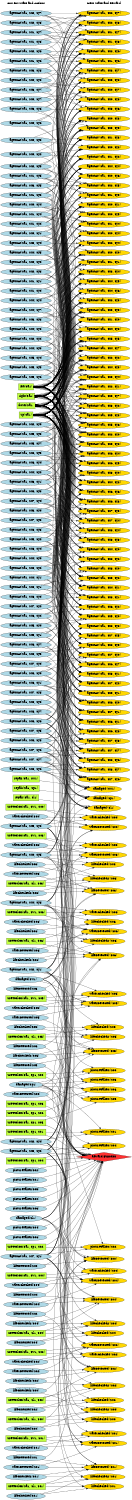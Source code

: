 digraph G {
	graph [bb="0,0,751.33,8462.4",
		fontname=Helvetica,
		fontsize=16,
		rankdir=LR,
		ranksep=2.00,
		ratio=auto,
		size="7.5,10"
	];
	node [fontsize=16,
		label="\N"
	];
	{
		graph [rank=same];
		"agentAt($a1, $x2, $y3)"	[color=black,
			fillcolor=lightblue,
			height=0.51069,
			pos="145.66,3943.4",
			shape=ellipse,
			style=filled,
			width=4.0462];
		"waterChecked($o5)"	[color=black,
			fillcolor=lightblue,
			height=0.51069,
			pos="145.66,561.38",
			shape=ellipse,
			style=filled,
			width=3.4963];
		"agentAt($a1, $x3, $y0)"	[color=black,
			fillcolor=lightblue,
			height=0.51069,
			pos="145.66,4658.4",
			shape=ellipse,
			style=filled,
			width=4.0462];
		"down($a1)"	[color=black,
			fillcolor=olivedrab1,
			height=0.5,
			pos="145.66,5812.4",
			shape=box,
			style=filled,
			width=1.4444];
		"damaged($w1)"	[color=black,
			fillcolor=lightblue,
			height=0.51069,
			pos="145.66,3069.4",
			shape=ellipse,
			style=filled,
			width=2.7302];
		"agentAt($a1, $x8, $y2)"	[color=black,
			fillcolor=lightblue,
			height=0.51069,
			pos="145.66,6853.4",
			shape=ellipse,
			style=filled,
			width=4.0462];
		"waterDetected($o2)"	[color=black,
			fillcolor=lightblue,
			height=0.51069,
			pos="145.66,671.38",
			shape=ellipse,
			style=filled,
			width=3.5748];
		"agentAt($a1, $x7, $y5)"	[color=black,
			fillcolor=lightblue,
			height=0.51069,
			pos="145.66,8118.4",
			shape=ellipse,
			style=filled,
			width=4.0462];
		"agentAt($a1, $x6, $y7)"	[color=black,
			fillcolor=lightblue,
			height=0.51069,
			pos="145.66,7625.4",
			shape=ellipse,
			style=filled,
			width=4.0462];
		"agentAt($a1, $x1, $y5)"	[color=black,
			fillcolor=lightblue,
			height=0.51069,
			pos="145.66,4383.4",
			shape=ellipse,
			style=filled,
			width=4.0462];
		"agentAt($a1, $x2, $y4)"	[color=black,
			fillcolor=lightblue,
			height=0.51069,
			pos="145.66,3124.4",
			shape=ellipse,
			style=filled,
			width=4.0462];
		"useToolOn($a1, $p1, $o0)"	[color=black,
			fillcolor=olivedrab1,
			height=0.5,
			pos="145.66,1870.4",
			shape=box,
			style=filled,
			width=3.1806];
		"agentAt($a1, $x7, $y6)"	[color=black,
			fillcolor=lightblue,
			height=0.51069,
			pos="145.66,8173.4",
			shape=ellipse,
			style=filled,
			width=4.0462];
		"agentAt($a1, $x0, $y8)"	[color=black,
			fillcolor=lightblue,
			height=0.51069,
			pos="145.66,5043.4",
			shape=ellipse,
			style=filled,
			width=4.0462];
		"agentAt($a1, $x8, $y1)"	[color=black,
			fillcolor=lightblue,
			height=0.51069,
			pos="145.66,6688.4",
			shape=ellipse,
			style=filled,
			width=4.0462];
		"waterDetected($o3)"	[color=black,
			fillcolor=lightblue,
			height=0.51069,
			pos="145.66,3505.4",
			shape=ellipse,
			style=filled,
			width=3.5748];
		"waterChecked($o4)"	[color=black,
			fillcolor=lightblue,
			height=0.51069,
			pos="145.66,2688.4",
			shape=ellipse,
			style=filled,
			width=3.4963];
		"agentAt($a1, $x6, $y8)"	[color=black,
			fillcolor=lightblue,
			height=0.51069,
			pos="145.66,7953.4",
			shape=ellipse,
			style=filled,
			width=4.0462];
		"agentAt($a1, $x1, $y6)"	[color=black,
			fillcolor=lightblue,
			height=0.51069,
			pos="145.66,4823.4",
			shape=ellipse,
			style=filled,
			width=4.0462];
		"agentAt($a1, $x8, $y4)"	[color=black,
			fillcolor=lightblue,
			height=0.51069,
			pos="145.66,7403.4",
			shape=ellipse,
			style=filled,
			width=4.0462];
		"agentAt($a1, $x2, $y1)"	[color=black,
			fillcolor=lightblue,
			height=0.51069,
			pos="145.66,944.38",
			shape=ellipse,
			style=filled,
			width=4.0462];
		"lifeDetected($o1)"	[color=black,
			fillcolor=lightblue,
			height=0.51069,
			pos="145.66,2197.4",
			shape=ellipse,
			style=filled,
			width=3.1623];
		"agentAt($a1, $x0, $y7)"	[color=black,
			fillcolor=lightblue,
			height=0.51069,
			pos="145.66,4933.4",
			shape=ellipse,
			style=filled,
			width=4.0462];
		"waterDetected($o0)"	[color=black,
			fillcolor=lightblue,
			height=0.51069,
			pos="145.66,4328.4",
			shape=ellipse,
			style=filled,
			width=3.5748];
		"Current State and Actions"	[color=black,
			fillcolor=white,
			height=0.5,
			pos="145.66,8444.4",
			shape=plaintext,
			style=bold,
			width=3.2361];
		"agentAt($a1, $x3, $y2)"	[color=black,
			fillcolor=lightblue,
			height=0.51069,
			pos="145.66,2633.4",
			shape=ellipse,
			style=filled,
			width=4.0462];
		"agentAt($a1, $x7, $y3)"	[color=black,
			fillcolor=lightblue,
			height=0.51069,
			pos="145.66,7238.4",
			shape=ellipse,
			style=filled,
			width=4.0462];
		"agentAt($a1, $x5, $y8)"	[color=black,
			fillcolor=lightblue,
			height=0.51069,
			pos="145.66,6633.4",
			shape=ellipse,
			style=filled,
			width=4.0462];
		"agentAt($a1, $x0, $y6)"	[color=black,
			fillcolor=lightblue,
			height=0.51069,
			pos="145.66,4768.4",
			shape=ellipse,
			style=filled,
			width=4.0462];
		"agentAt($a1, $x1, $y3)"	[color=black,
			fillcolor=lightblue,
			height=0.51069,
			pos="145.66,3833.4",
			shape=ellipse,
			style=filled,
			width=4.0462];
		"agentAt($a1, $x6, $y5)"	[color=black,
			fillcolor=lightblue,
			height=0.51069,
			pos="145.66,7680.4",
			shape=ellipse,
			style=filled,
			width=4.0462];
		"agentAt($a1, $x8, $y3)"	[color=black,
			fillcolor=lightblue,
			height=0.51069,
			pos="145.66,7293.4",
			shape=ellipse,
			style=filled,
			width=4.0462];
		"agentAt($a1, $x2, $y2)"	[color=black,
			fillcolor=lightblue,
			height=0.51069,
			pos="145.66,3888.4",
			shape=ellipse,
			style=filled,
			width=4.0462];
		"waterChecked($o6)"	[color=black,
			fillcolor=lightblue,
			height=0.51069,
			pos="145.66,3287.4",
			shape=ellipse,
			style=filled,
			width=3.4963];
		"agentAt($a1, $x3, $y1)"	[color=black,
			fillcolor=lightblue,
			height=0.51069,
			pos="145.66,4493.4",
			shape=ellipse,
			style=filled,
			width=4.0462];
		"lifeDetected($o0)"	[color=black,
			fillcolor=lightblue,
			height=0.51069,
			pos="145.66,1546.4",
			shape=ellipse,
			style=filled,
			width=3.1623];
		"waterDetected($o1)"	[color=black,
			fillcolor=lightblue,
			height=0.51069,
			pos="145.66,2743.4",
			shape=ellipse,
			style=filled,
			width=3.5748];
		"agentAt($a1, $x7, $y4)"	[color=black,
			fillcolor=lightblue,
			height=0.51069,
			pos="145.66,7458.4",
			shape=ellipse,
			style=filled,
			width=4.0462];
		"agentAt($a1, $x5, $y7)"	[color=black,
			fillcolor=lightblue,
			height=0.51069,
			pos="145.66,6963.4",
			shape=ellipse,
			style=filled,
			width=4.0462];
		"agentAt($a1, $x0, $y5)"	[color=black,
			fillcolor=lightblue,
			height=0.51069,
			pos="145.66,3615.4",
			shape=ellipse,
			style=filled,
			width=4.0462];
		"agentAt($a1, $x6, $y6)"	[color=black,
			fillcolor=lightblue,
			height=0.51069,
			pos="145.66,8063.4",
			shape=ellipse,
			style=filled,
			width=4.0462];
		"agentAt($a1, $x4, $y0)"	[color=black,
			fillcolor=lightblue,
			height=0.51069,
			pos="145.66,5208.4",
			shape=ellipse,
			style=filled,
			width=4.0462];
		"agentAt($a1, $x1, $y4)"	[color=black,
			fillcolor=lightblue,
			height=0.51069,
			pos="145.66,4053.4",
			shape=ellipse,
			style=filled,
			width=4.0462];
		"useToolOn($a1, $p1, $o3)"	[color=black,
			fillcolor=olivedrab1,
			height=0.5,
			pos="145.66,1816.4",
			shape=box,
			style=filled,
			width=3.1806];
		"lifeDetected($o3)"	[color=black,
			fillcolor=lightblue,
			height=0.51069,
			pos="145.66,2417.4",
			shape=ellipse,
			style=filled,
			width=3.1623];
		"agentAt($a1, $x2, $y7)"	[color=black,
			fillcolor=lightblue,
			height=0.51069,
			pos="145.66,5098.4",
			shape=ellipse,
			style=filled,
			width=4.0462];
		"agentAt($a1, $x7, $y1)"	[color=black,
			fillcolor=lightblue,
			height=0.51069,
			pos="145.66,1106.4",
			shape=ellipse,
			style=filled,
			width=4.0462];
		"agentAt($a1, $x3, $y4)"	[color=black,
			fillcolor=lightblue,
			height=0.51069,
			pos="145.66,5428.4",
			shape=ellipse,
			style=filled,
			width=4.0462];
		"useToolOn($a1, $w1, $o4)"	[color=black,
			fillcolor=olivedrab1,
			height=0.5,
			pos="145.66,2579.4",
			shape=box,
			style=filled,
			width=3.2222];
		"agentAt($a1, $x5, $y6)"	[color=black,
			fillcolor=lightblue,
			height=0.51069,
			pos="145.66,7073.4",
			shape=ellipse,
			style=filled,
			width=4.0462];
		"agentAt($a1, $x6, $y3)"	[color=black,
			fillcolor=lightblue,
			height=0.51069,
			pos="145.66,7183.4",
			shape=ellipse,
			style=filled,
			width=4.0462];
		"waterDetected($o6)"	[color=black,
			fillcolor=lightblue,
			height=0.51069,
			pos="145.66,3014.4",
			shape=ellipse,
			style=filled,
			width=3.5748];
		"repair($a1, $w1)"	[color=black,
			fillcolor=olivedrab1,
			height=0.5,
			pos="145.66,8390.4",
			shape=box,
			style=filled,
			width=2.1528];
		"agentAt($a1, $x4, $y1)"	[color=black,
			fillcolor=lightblue,
			height=0.51069,
			pos="145.66,5263.4",
			shape=ellipse,
			style=filled,
			width=4.0462];
		"up($a1)"	[color=black,
			fillcolor=olivedrab1,
			height=0.5,
			pos="145.66,5974.4",
			shape=box,
			style=filled,
			width=1.1111];
		"lifeDetected($o2)"	[color=black,
			fillcolor=lightblue,
			height=0.51069,
			pos="145.66,834.38",
			shape=ellipse,
			style=filled,
			width=3.1623];
		"agentAt($a1, $x2, $y8)"	[color=black,
			fillcolor=lightblue,
			height=0.51069,
			pos="145.66,5538.4",
			shape=ellipse,
			style=filled,
			width=4.0462];
		"useToolOn($a1, $p1, $o4)"	[color=black,
			fillcolor=olivedrab1,
			height=0.5,
			pos="145.66,1600.4",
			shape=box,
			style=filled,
			width=3.1806];
		"agentAt($a1, $x3, $y3)"	[color=black,
			fillcolor=lightblue,
			height=0.51069,
			pos="145.66,5318.4",
			shape=ellipse,
			style=filled,
			width=4.0462];
		"agentAt($a1, $x7, $y2)"	[color=black,
			fillcolor=lightblue,
			height=0.51069,
			pos="145.66,6908.4",
			shape=ellipse,
			style=filled,
			width=4.0462];
		"agentAt($a1, $x5, $y5)"	[color=black,
			fillcolor=lightblue,
			height=0.51069,
			pos="145.66,7018.4",
			shape=ellipse,
			style=filled,
			width=4.0462];
		"agentAt($a1, $x6, $y4)"	[color=black,
			fillcolor=lightblue,
			height=0.51069,
			pos="145.66,7348.4",
			shape=ellipse,
			style=filled,
			width=4.0462];
		"pictureTaken($o6)"	[color=black,
			fillcolor=lightblue,
			height=0.51069,
			pos="145.66,1491.4",
			shape=ellipse,
			style=filled,
			width=3.2998];
		"useToolOn($a1, $w1, $o5)"	[color=black,
			fillcolor=olivedrab1,
			height=0.5,
			pos="145.66,507.38",
			shape=box,
			style=filled,
			width=3.2222];
		"agentAt($a1, $x4, $y2)"	[color=black,
			fillcolor=lightblue,
			height=0.51069,
			pos="145.66,5648.4",
			shape=ellipse,
			style=filled,
			width=4.0462];
		"left($a1)"	[color=black,
			fillcolor=olivedrab1,
			height=0.5,
			pos="145.66,5920.4",
			shape=box,
			style=filled,
			width=1.2083];
		"lifeDetected($o5)"	[color=black,
			fillcolor=lightblue,
			height=0.51069,
			pos="145.66,291.38",
			shape=ellipse,
			style=filled,
			width=3.1623];
		"agentAt($a1, $x1, $y8)"	[color=black,
			fillcolor=lightblue,
			height=0.51069,
			pos="145.66,5153.4",
			shape=ellipse,
			style=filled,
			width=4.0462];
		"useToolOn($a1, $p1, $o1)"	[color=black,
			fillcolor=olivedrab1,
			height=0.5,
			pos="145.66,1654.4",
			shape=box,
			style=filled,
			width=3.1806];
		"agentAt($a1, $x8, $y0)"	[color=black,
			fillcolor=lightblue,
			height=0.51069,
			pos="145.66,6578.4",
			shape=ellipse,
			style=filled,
			width=4.0462];
		"agentAt($a1, $x2, $y5)"	[color=black,
			fillcolor=lightblue,
			height=0.51069,
			pos="145.66,4713.4",
			shape=ellipse,
			style=filled,
			width=4.0462];
		"agentAt($a1, $x3, $y6)"	[color=black,
			fillcolor=lightblue,
			height=0.51069,
			pos="145.66,5483.4",
			shape=ellipse,
			style=filled,
			width=4.0462];
		"damaged($p1)"	[color=black,
			fillcolor=lightblue,
			height=0.51069,
			pos="145.66,1762.4",
			shape=ellipse,
			style=filled,
			width=2.6713];
		"agentAt($a1, $x5, $y4)"	[color=black,
			fillcolor=lightblue,
			height=0.51069,
			pos="145.66,7128.4",
			shape=ellipse,
			style=filled,
			width=4.0462];
		"useToolOn($a1, $w1, $o6)"	[color=black,
			fillcolor=olivedrab1,
			height=0.5,
			pos="145.66,3233.4",
			shape=box,
			style=filled,
			width=3.2222];
		"agentAt($a1, $x4, $y3)"	[color=black,
			fillcolor=lightblue,
			height=0.51069,
			pos="145.66,6138.4",
			shape=ellipse,
			style=filled,
			width=4.0462];
		"agentAt($a1, $x6, $y1)"	[color=black,
			fillcolor=lightblue,
			height=0.51069,
			pos="145.66,6413.4",
			shape=ellipse,
			style=filled,
			width=4.0462];
		"waterDetected($o4)"	[color=black,
			fillcolor=lightblue,
			height=0.51069,
			pos="145.66,2307.4",
			shape=ellipse,
			style=filled,
			width=3.5748];
		"agentAt($a1, $x1, $y7)"	[color=black,
			fillcolor=lightblue,
			height=0.51069,
			pos="145.66,4988.4",
			shape=ellipse,
			style=filled,
			width=4.0462];
		"repair($a1, $p1)"	[color=black,
			fillcolor=olivedrab1,
			height=0.5,
			pos="145.66,8282.4",
			shape=box,
			style=filled,
			width=2.1111];
		"useToolOn($a1, $p1, $o2)"	[color=black,
			fillcolor=olivedrab1,
			height=0.5,
			pos="145.66,1052.4",
			shape=box,
			style=filled,
			width=3.1806];
		"lifeDetected($o4)"	[color=black,
			fillcolor=lightblue,
			height=0.51069,
			pos="145.66,1924.4",
			shape=ellipse,
			style=filled,
			width=3.1623];
		"agentAt($a1, $x2, $y6)"	[color=black,
			fillcolor=lightblue,
			height=0.51069,
			pos="145.66,4878.4",
			shape=ellipse,
			style=filled,
			width=4.0462];
		"agentAt($a1, $x7, $y0)"	[color=black,
			fillcolor=lightblue,
			height=0.51069,
			pos="145.66,6523.4",
			shape=ellipse,
			style=filled,
			width=4.0462];
		"agentAt($a1, $x3, $y5)"	[color=black,
			fillcolor=lightblue,
			height=0.51069,
			pos="145.66,5373.4",
			shape=ellipse,
			style=filled,
			width=4.0462];
		"waterDetected($o5)"	[color=black,
			fillcolor=lightblue,
			height=0.51069,
			pos="145.66,236.38",
			shape=ellipse,
			style=filled,
			width=3.5748];
		"agentAt($a1, $x4, $y4)"	[color=black,
			fillcolor=lightblue,
			height=0.51069,
			pos="145.66,6193.4",
			shape=ellipse,
			style=filled,
			width=4.0462];
		"agentAt($a1, $x6, $y2)"	[color=black,
			fillcolor=lightblue,
			height=0.51069,
			pos="145.66,6743.4",
			shape=ellipse,
			style=filled,
			width=4.0462];
		"agentAt($a1, $x5, $y3)"	[color=black,
			fillcolor=lightblue,
			height=0.51069,
			pos="145.66,6798.4",
			shape=ellipse,
			style=filled,
			width=4.0462];
		"pictureTaken($o2)"	[color=black,
			fillcolor=lightblue,
			height=0.51069,
			pos="145.66,1436.4",
			shape=ellipse,
			style=filled,
			width=3.2998];
		"agentAt($a1, $x3, $y8)"	[color=black,
			fillcolor=lightblue,
			height=0.51069,
			pos="145.66,6028.4",
			shape=ellipse,
			style=filled,
			width=4.0462];
		"lifeChecked($o3)"	[color=black,
			fillcolor=lightblue,
			height=0.51069,
			pos="145.66,3560.4",
			shape=ellipse,
			style=filled,
			width=3.0838];
		"agentAt($a1, $x4, $y5)"	[color=black,
			fillcolor=lightblue,
			height=0.51069,
			pos="145.66,6248.4",
			shape=ellipse,
			style=filled,
			width=4.0462];
		"lifeChecked2($o3)"	[color=black,
			fillcolor=lightblue,
			height=0.51069,
			pos="145.66,3397.4",
			shape=ellipse,
			style=filled,
			width=3.2802];
		"useToolOn($a1, $w1, $o0)"	[color=black,
			fillcolor=olivedrab1,
			height=0.5,
			pos="145.66,7899.4",
			shape=box,
			style=filled,
			width=3.2222];
		"agentAt($a1, $x0, $y0)"	[color=black,
			fillcolor=lightblue,
			height=0.51069,
			pos="145.66,4548.4",
			shape=ellipse,
			style=filled,
			width=4.0462];
		"agentAt($a1, $x5, $y2)"	[color=black,
			fillcolor=lightblue,
			height=0.51069,
			pos="145.66,6358.4",
			shape=ellipse,
			style=filled,
			width=4.0462];
		"lifeDetected($o6)"	[color=black,
			fillcolor=lightblue,
			height=0.51069,
			pos="145.66,2142.4",
			shape=ellipse,
			style=filled,
			width=3.1623];
		"pictureTaken($o1)"	[color=black,
			fillcolor=lightblue,
			height=0.51069,
			pos="145.66,1381.4",
			shape=ellipse,
			style=filled,
			width=3.2998];
		"agentAt($a1, $x3, $y7)"	[color=black,
			fillcolor=lightblue,
			height=0.51069,
			pos="145.66,5593.4",
			shape=ellipse,
			style=filled,
			width=4.0462];
		"lifeChecked($o4)"	[color=black,
			fillcolor=lightblue,
			height=0.51069,
			pos="145.66,1979.4",
			shape=ellipse,
			style=filled,
			width=3.0838];
		"agentAt($a1, $x6, $y0)"	[color=black,
			fillcolor=lightblue,
			height=0.51069,
			pos="145.66,6083.4",
			shape=ellipse,
			style=filled,
			width=4.0462];
		"useToolOn($a1, $w1, $o1)"	[color=black,
			fillcolor=olivedrab1,
			height=0.5,
			pos="145.66,2852.4",
			shape=box,
			style=filled,
			width=3.2222];
		"agentAt($a1, $x4, $y6)"	[color=black,
			fillcolor=lightblue,
			height=0.51069,
			pos="145.66,3342.4",
			shape=ellipse,
			style=filled,
			width=4.0462];
		"lifeChecked2($o2)"	[color=black,
			fillcolor=lightblue,
			height=0.51069,
			pos="145.66,616.38",
			shape=ellipse,
			style=filled,
			width=3.2802];
		"agentAt($a1, $x5, $y1)"	[color=black,
			fillcolor=lightblue,
			height=0.51069,
			pos="145.66,5703.4",
			shape=ellipse,
			style=filled,
			width=4.0462];
		"right($a1)"	[color=black,
			fillcolor=olivedrab1,
			height=0.5,
			pos="145.66,5866.4",
			shape=box,
			style=filled,
			width=1.3889];
		"useToolOn($a1, $p1, $o5)"	[color=black,
			fillcolor=olivedrab1,
			height=0.5,
			pos="145.66,998.38",
			shape=box,
			style=filled,
			width=3.1806];
		"useToolOn($a1, $l1, $o5)"	[color=black,
			fillcolor=olivedrab1,
			height=0.5,
			pos="145.66,72.385",
			shape=box,
			style=filled,
			width=3.1111];
		"lifeChecked($o0)"	[color=black,
			fillcolor=lightblue,
			height=0.51069,
			pos="145.66,181.38",
			shape=ellipse,
			style=filled,
			width=3.0838];
		"useToolOn($a1, $w1, $o2)"	[color=black,
			fillcolor=olivedrab1,
			height=0.5,
			pos="145.66,780.38",
			shape=box,
			style=filled,
			width=3.2222];
		"agentAt($a1, $x4, $y7)"	[color=black,
			fillcolor=lightblue,
			height=0.51069,
			pos="145.66,6303.4",
			shape=ellipse,
			style=filled,
			width=4.0462];
		"pictureTaken($o5)"	[color=black,
			fillcolor=lightblue,
			height=0.51069,
			pos="145.66,1326.4",
			shape=ellipse,
			style=filled,
			width=3.2998];
		"agentAt($a1, $x5, $y0)"	[color=black,
			fillcolor=lightblue,
			height=0.51069,
			pos="145.66,5758.4",
			shape=ellipse,
			style=filled,
			width=4.0462];
		"lifeChecked2($o1)"	[color=black,
			fillcolor=lightblue,
			height=0.51069,
			pos="145.66,2798.4",
			shape=ellipse,
			style=filled,
			width=3.2802];
		"useToolOn($a1, $p1, $o6)"	[color=black,
			fillcolor=olivedrab1,
			height=0.5,
			pos="145.66,1708.4",
			shape=box,
			style=filled,
			width=3.1806];
		"useToolOn($a1, $l1, $o6)"	[color=black,
			fillcolor=olivedrab1,
			height=0.5,
			pos="145.66,2471.4",
			shape=box,
			style=filled,
			width=3.1111];
		"pictureTaken($o3)"	[color=black,
			fillcolor=lightblue,
			height=0.51069,
			pos="145.66,1271.4",
			shape=ellipse,
			style=filled,
			width=3.2998];
		"lifeChecked($o1)"	[color=black,
			fillcolor=lightblue,
			height=0.51069,
			pos="145.66,3179.4",
			shape=ellipse,
			style=filled,
			width=3.0838];
		"useToolOn($a1, $w1, $o3)"	[color=black,
			fillcolor=olivedrab1,
			height=0.5,
			pos="145.66,3669.4",
			shape=box,
			style=filled,
			width=3.2222];
		"lifeChecked($o2)"	[color=black,
			fillcolor=lightblue,
			height=0.51069,
			pos="145.66,399.38",
			shape=ellipse,
			style=filled,
			width=3.0838];
		"agentAt($a1, $x4, $y8)"	[color=black,
			fillcolor=lightblue,
			height=0.51069,
			pos="145.66,6468.4",
			shape=ellipse,
			style=filled,
			width=4.0462];
		"pictureTaken($o4)"	[color=black,
			fillcolor=lightblue,
			height=0.51069,
			pos="145.66,1216.4",
			shape=ellipse,
			style=filled,
			width=3.2998];
		"lifeChecked2($o0)"	[color=black,
			fillcolor=lightblue,
			height=0.51069,
			pos="145.66,889.38",
			shape=ellipse,
			style=filled,
			width=3.2802];
		"agentAt($a1, $x8, $y6)"	[color=black,
			fillcolor=lightblue,
			height=0.51069,
			pos="145.66,8228.4",
			shape=ellipse,
			style=filled,
			width=4.0462];
		"waterChecked($o1)"	[color=black,
			fillcolor=lightblue,
			height=0.51069,
			pos="145.66,2906.4",
			shape=ellipse,
			style=filled,
			width=3.4963];
		"useToolOn($a1, $l1, $o2)"	[color=black,
			fillcolor=olivedrab1,
			height=0.5,
			pos="145.66,453.38",
			shape=box,
			style=filled,
			width=3.1111];
		"agentAt($a1, $x1, $y1)"	[color=black,
			fillcolor=lightblue,
			height=0.51069,
			pos="145.66,4218.4",
			shape=ellipse,
			style=filled,
			width=4.0462];
		"agentAt($a1, $x0, $y4)"	[color=black,
			fillcolor=lightblue,
			height=0.51069,
			pos="145.66,4108.4",
			shape=ellipse,
			style=filled,
			width=4.0462];
		"agentAt($a1, $x8, $y5)"	[color=black,
			fillcolor=lightblue,
			height=0.51069,
			pos="145.66,7845.4",
			shape=ellipse,
			style=filled,
			width=4.0462];
		"useToolOn($a1, $l1, $o4)"	[color=black,
			fillcolor=olivedrab1,
			height=0.5,
			pos="145.66,2033.4",
			shape=box,
			style=filled,
			width=3.1111];
		"waterChecked($o0)"	[color=black,
			fillcolor=lightblue,
			height=0.51069,
			pos="145.66,7735.4",
			shape=ellipse,
			style=filled,
			width=3.4963];
		"agentAt($a1, $x2, $y0)"	[color=black,
			fillcolor=lightblue,
			height=0.51069,
			pos="145.66,4603.4",
			shape=ellipse,
			style=filled,
			width=4.0462];
		"useToolOn($a1, $l1, $o3)"	[color=black,
			fillcolor=olivedrab1,
			height=0.5,
			pos="145.66,3451.4",
			shape=box,
			style=filled,
			width=3.1111];
		"agentAt($a1, $x0, $y3)"	[color=black,
			fillcolor=lightblue,
			height=0.51069,
			pos="145.66,3998.4",
			shape=ellipse,
			style=filled,
			width=4.0462];
		"agentAt($a1, $x1, $y2)"	[color=black,
			fillcolor=lightblue,
			height=0.51069,
			pos="145.66,3778.4",
			shape=ellipse,
			style=filled,
			width=4.0462];
		"agentAt($a1, $x7, $y7)"	[color=black,
			fillcolor=lightblue,
			height=0.51069,
			pos="145.66,8008.4",
			shape=ellipse,
			style=filled,
			width=4.0462];
		"repair($a1, $l1)"	[color=black,
			fillcolor=olivedrab1,
			height=0.5,
			pos="145.66,8336.4",
			shape=box,
			style=filled,
			width=2.0278];
		"lifeChecked2($o6)"	[color=black,
			fillcolor=lightblue,
			height=0.51069,
			pos="145.66,2362.4",
			shape=ellipse,
			style=filled,
			width=3.2802];
		"pictureTaken($o0)"	[color=black,
			fillcolor=lightblue,
			height=0.51069,
			pos="145.66,1161.4",
			shape=ellipse,
			style=filled,
			width=3.2998];
		"damaged($l1)"	[color=black,
			fillcolor=lightblue,
			height=0.51069,
			pos="145.66,2252.4",
			shape=ellipse,
			style=filled,
			width=2.5731];
		"waterChecked($o3)"	[color=black,
			fillcolor=lightblue,
			height=0.51069,
			pos="145.66,3723.4",
			shape=ellipse,
			style=filled,
			width=3.4963];
		"agentAt($a1, $x8, $y8)"	[color=black,
			fillcolor=lightblue,
			height=0.51069,
			pos="145.66,7570.4",
			shape=ellipse,
			style=filled,
			width=4.0462];
		"lifeChecked($o5)"	[color=black,
			fillcolor=lightblue,
			height=0.51069,
			pos="145.66,18.385",
			shape=ellipse,
			style=filled,
			width=3.0838];
		"useToolOn($a1, $l1, $o0)"	[color=black,
			fillcolor=olivedrab1,
			height=0.5,
			pos="145.66,345.38",
			shape=box,
			style=filled,
			width=3.1111];
		"lifeChecked2($o5)"	[color=black,
			fillcolor=lightblue,
			height=0.51069,
			pos="145.66,126.38",
			shape=ellipse,
			style=filled,
			width=3.2802];
		"agentAt($a1, $x0, $y2)"	[color=black,
			fillcolor=lightblue,
			height=0.51069,
			pos="145.66,4163.4",
			shape=ellipse,
			style=filled,
			width=4.0462];
		"agentAt($a1, $x7, $y8)"	[color=black,
			fillcolor=lightblue,
			height=0.51069,
			pos="145.66,7515.4",
			shape=ellipse,
			style=filled,
			width=4.0462];
		"agentAt($a1, $x8, $y7)"	[color=black,
			fillcolor=lightblue,
			height=0.51069,
			pos="145.66,7790.4",
			shape=ellipse,
			style=filled,
			width=4.0462];
		"waterChecked($o2)"	[color=black,
			fillcolor=lightblue,
			height=0.51069,
			pos="145.66,726.38",
			shape=ellipse,
			style=filled,
			width=3.4963];
		"useToolOn($a1, $l1, $o1)"	[color=black,
			fillcolor=olivedrab1,
			height=0.5,
			pos="145.66,2960.4",
			shape=box,
			style=filled,
			width=3.1111];
		"lifeChecked($o6)"	[color=black,
			fillcolor=lightblue,
			height=0.51069,
			pos="145.66,2525.4",
			shape=ellipse,
			style=filled,
			width=3.0838];
		"lifeChecked2($o4)"	[color=black,
			fillcolor=lightblue,
			height=0.51069,
			pos="145.66,2087.4",
			shape=ellipse,
			style=filled,
			width=3.2802];
		"agentAt($a1, $x1, $y0)"	[color=black,
			fillcolor=lightblue,
			height=0.51069,
			pos="145.66,4438.4",
			shape=ellipse,
			style=filled,
			width=4.0462];
		"agentAt($a1, $x0, $y1)"	[color=black,
			fillcolor=lightblue,
			height=0.51069,
			pos="145.66,4273.4",
			shape=ellipse,
			style=filled,
			width=4.0462];
	}
	{
		graph [rank=same];
		"lifeDetected'($o6)"	[color=black,
			fillcolor=gold1,
			height=0.51069,
			pos="593.33,2389.4",
			shape=ellipse,
			style=filled,
			width=3.2409];
		"agentAt'($a1, $x0, $y2)"	[color=black,
			fillcolor=gold1,
			height=0.51069,
			pos="593.33,4268.4",
			shape=ellipse,
			style=filled,
			width=4.1248];
		"lifeChecked2'($o4)"	[color=black,
			fillcolor=gold1,
			height=0.51069,
			pos="593.33,2087.4",
			shape=ellipse,
			style=filled,
			width=3.3784];
		"agentAt'($a1, $x4, $y7)"	[color=black,
			fillcolor=gold1,
			height=0.51069,
			pos="593.33,6138.4",
			shape=ellipse,
			style=filled,
			width=4.1248];
		"waterChecked'($o0)"	[color=black,
			fillcolor=gold1,
			height=0.51069,
			pos="593.33,8118.4",
			shape=ellipse,
			style=filled,
			width=3.5748];
		"Next State and Reward"	[color=black,
			fillcolor=white,
			height=0.5,
			pos="593.33,8444.4",
			shape=plaintext,
			style=bold,
			width=2.9167];
		"agentAt'($a1, $x5, $y4)"	[color=black,
			fillcolor=gold1,
			height=0.51069,
			pos="593.33,7018.4",
			shape=ellipse,
			style=filled,
			width=4.1248];
		"agentAt'($a1, $x6, $y1)"	[color=black,
			fillcolor=gold1,
			height=0.51069,
			pos="593.33,5918.4",
			shape=ellipse,
			style=filled,
			width=4.1248];
		"lifeDetected'($o5)"	[color=black,
			fillcolor=gold1,
			height=0.51069,
			pos="593.33,262.38",
			shape=ellipse,
			style=filled,
			width=3.2409];
		"agentAt'($a1, $x0, $y3)"	[color=black,
			fillcolor=gold1,
			height=0.51069,
			pos="593.33,3938.4",
			shape=ellipse,
			style=filled,
			width=4.1248];
		"agentAt'($a1, $x5, $y5)"	[color=black,
			fillcolor=gold1,
			height=0.51069,
			pos="593.33,7073.4",
			shape=ellipse,
			style=filled,
			width=4.1248];
		"agentAt'($a1, $x4, $y6)"	[color=black,
			fillcolor=gold1,
			height=0.51069,
			pos="593.33,6083.4",
			shape=ellipse,
			style=filled,
			width=4.1248];
		"lifeChecked2'($o3)"	[color=black,
			fillcolor=gold1,
			height=0.51069,
			pos="593.33,3443.4",
			shape=ellipse,
			style=filled,
			width=3.3784];
		"agentAt'($a1, $x3, $y8)"	[color=black,
			fillcolor=gold1,
			height=0.51069,
			pos="593.33,5863.4",
			shape=ellipse,
			style=filled,
			width=4.1248];
		"agentAt'($a1, $x6, $y0)"	[color=black,
			fillcolor=gold1,
			height=0.51069,
			pos="593.33,6248.4",
			shape=ellipse,
			style=filled,
			width=4.1248];
		"lifeChecked2'($o6)"	[color=black,
			fillcolor=gold1,
			height=0.51069,
			pos="593.33,2471.4",
			shape=ellipse,
			style=filled,
			width=3.3784];
		"agentAt'($a1, $x7, $y0)"	[color=black,
			fillcolor=gold1,
			height=0.51069,
			pos="593.33,6303.4",
			shape=ellipse,
			style=filled,
			width=4.1248];
		"agentAt'($a1, $x0, $y0)"	[color=black,
			fillcolor=gold1,
			height=0.51069,
			pos="593.33,4708.4",
			shape=ellipse,
			style=filled,
			width=4.1248];
		"agentAt'($a1, $x4, $y5)"	[color=black,
			fillcolor=gold1,
			height=0.51069,
			pos="593.33,6028.4",
			shape=ellipse,
			style=filled,
			width=4.1248];
		"waterDetected'($o0)"	[color=black,
			fillcolor=gold1,
			height=0.51069,
			pos="593.33,7128.4",
			shape=ellipse,
			style=filled,
			width=3.6534];
		"agentAt'($a1, $x3, $y7)"	[color=black,
			fillcolor=gold1,
			height=0.51069,
			pos="593.33,5698.4",
			shape=ellipse,
			style=filled,
			width=4.1248];
		"agentAt'($a1, $x5, $y2)"	[color=black,
			fillcolor=gold1,
			height=0.51069,
			pos="593.33,6193.4",
			shape=ellipse,
			style=filled,
			width=4.1248];
		"agentAt'($a1, $x6, $y3)"	[color=black,
			fillcolor=gold1,
			height=0.51069,
			pos="593.33,7183.4",
			shape=ellipse,
			style=filled,
			width=4.1248];
		"agentAt'($a1, $x1, $y1)"	[color=black,
			fillcolor=gold1,
			height=0.51069,
			pos="593.33,3883.4",
			shape=ellipse,
			style=filled,
			width=4.1248];
		"agentAt'($a1, $x1, $y0)"	[color=black,
			fillcolor=gold1,
			height=0.51069,
			pos="593.33,4543.4",
			shape=ellipse,
			style=filled,
			width=4.1248];
		"agentAt'($a1, $x7, $y1)"	[color=black,
			fillcolor=gold1,
			height=0.51069,
			pos="593.33,6523.4",
			shape=ellipse,
			style=filled,
			width=4.1248];
		"lifeChecked2'($o5)"	[color=black,
			fillcolor=gold1,
			height=0.51069,
			pos="593.33,126.38",
			shape=ellipse,
			style=filled,
			width=3.3784];
		"agentAt'($a1, $x0, $y1)"	[color=black,
			fillcolor=gold1,
			height=0.51069,
			pos="593.33,4488.4",
			shape=ellipse,
			style=filled,
			width=4.1248];
		"agentAt'($a1, $x4, $y4)"	[color=black,
			fillcolor=gold1,
			height=0.51069,
			pos="593.33,6358.4",
			shape=ellipse,
			style=filled,
			width=4.1248];
		"agentAt'($a1, $x3, $y6)"	[color=black,
			fillcolor=gold1,
			height=0.51069,
			pos="593.33,5093.4",
			shape=ellipse,
			style=filled,
			width=4.1248];
		"agentAt'($a1, $x8, $y8)"	[color=black,
			fillcolor=gold1,
			height=0.51069,
			pos="593.33,7513.4",
			shape=ellipse,
			style=filled,
			width=4.1248];
		"waterDetected'($o1)"	[color=black,
			fillcolor=gold1,
			height=0.51069,
			pos="593.33,2879.4",
			shape=ellipse,
			style=filled,
			width=3.6534];
		"agentAt'($a1, $x5, $y3)"	[color=black,
			fillcolor=gold1,
			height=0.51069,
			pos="593.33,6908.4",
			shape=ellipse,
			style=filled,
			width=4.1248];
		"agentAt'($a1, $x6, $y2)"	[color=black,
			fillcolor=gold1,
			height=0.51069,
			pos="593.33,6688.4",
			shape=ellipse,
			style=filled,
			width=4.1248];
		"agentAt'($a1, $x7, $y2)"	[color=black,
			fillcolor=gold1,
			height=0.51069,
			pos="593.33,6633.4",
			shape=ellipse,
			style=filled,
			width=4.1248];
		"damaged'($l1)"	[color=black,
			fillcolor=gold1,
			height=0.51069,
			pos="593.33,8283.4",
			shape=ellipse,
			style=filled,
			width=2.6517];
		"agentAt'($a1, $x5, $y8)"	[color=black,
			fillcolor=gold1,
			height=0.51069,
			pos="593.33,6743.4",
			shape=ellipse,
			style=filled,
			width=4.1248];
		"agentAt'($a1, $x8, $y7)"	[color=black,
			fillcolor=gold1,
			height=0.51069,
			pos="593.33,7678.4",
			shape=ellipse,
			style=filled,
			width=4.1248];
		"waterDetected'($o2)"	[color=black,
			fillcolor=gold1,
			height=0.51069,
			pos="593.33,809.38",
			shape=ellipse,
			style=filled,
			width=3.6534];
		"Reward Function"	[color=black,
			fillcolor=firebrick1,
			height=0.72222,
			pos="593.33,1568.4",
			shape=diamond,
			style=filled,
			width=4.3889];
		"agentAt'($a1, $x2, $y8)"	[color=black,
			fillcolor=gold1,
			height=0.51069,
			pos="593.33,5588.4",
			shape=ellipse,
			style=filled,
			width=4.1248];
		"agentAt'($a1, $x6, $y5)"	[color=black,
			fillcolor=gold1,
			height=0.51069,
			pos="593.33,7788.4",
			shape=ellipse,
			style=filled,
			width=4.1248];
		"agentAt'($a1, $x7, $y3)"	[color=black,
			fillcolor=gold1,
			height=0.51069,
			pos="593.33,7293.4",
			shape=ellipse,
			style=filled,
			width=4.1248];
		"agentAt'($a1, $x8, $y6)"	[color=black,
			fillcolor=gold1,
			height=0.51069,
			pos="593.33,8063.4",
			shape=ellipse,
			style=filled,
			width=4.1248];
		"waterDetected'($o3)"	[color=black,
			fillcolor=gold1,
			height=0.51069,
			pos="593.33,3553.4",
			shape=ellipse,
			style=filled,
			width=3.6534];
		"agentAt'($a1, $x6, $y4)"	[color=black,
			fillcolor=gold1,
			height=0.51069,
			pos="593.33,7348.4",
			shape=ellipse,
			style=filled,
			width=4.1248];
		"agentAt'($a1, $x6, $y7)"	[color=black,
			fillcolor=gold1,
			height=0.51069,
			pos="593.33,7733.4",
			shape=ellipse,
			style=filled,
			width=4.1248];
		"agentAt'($a1, $x5, $y6)"	[color=black,
			fillcolor=gold1,
			height=0.51069,
			pos="593.33,6853.4",
			shape=ellipse,
			style=filled,
			width=4.1248];
		"agentAt'($a1, $x7, $y4)"	[color=black,
			fillcolor=gold1,
			height=0.51069,
			pos="593.33,7458.4",
			shape=ellipse,
			style=filled,
			width=4.1248];
		"agentAt'($a1, $x8, $y5)"	[color=black,
			fillcolor=gold1,
			height=0.51069,
			pos="593.33,7898.4",
			shape=ellipse,
			style=filled,
			width=4.1248];
		"waterDetected'($o4)"	[color=black,
			fillcolor=gold1,
			height=0.51069,
			pos="593.33,2607.4",
			shape=ellipse,
			style=filled,
			width=3.6534];
		"agentAt'($a1, $x6, $y6)"	[color=black,
			fillcolor=gold1,
			height=0.51069,
			pos="593.33,7843.4",
			shape=ellipse,
			style=filled,
			width=4.1248];
		"agentAt'($a1, $x5, $y7)"	[color=black,
			fillcolor=gold1,
			height=0.51069,
			pos="593.33,6963.4",
			shape=ellipse,
			style=filled,
			width=4.1248];
		"agentAt'($a1, $x7, $y5)"	[color=black,
			fillcolor=gold1,
			height=0.51069,
			pos="593.33,8008.4",
			shape=ellipse,
			style=filled,
			width=4.1248];
		"agentAt'($a1, $x4, $y8)"	[color=black,
			fillcolor=gold1,
			height=0.51069,
			pos="593.33,6468.4",
			shape=ellipse,
			style=filled,
			width=4.1248];
		"agentAt'($a1, $x8, $y4)"	[color=black,
			fillcolor=gold1,
			height=0.51069,
			pos="593.33,7403.4",
			shape=ellipse,
			style=filled,
			width=4.1248];
		"waterDetected'($o5)"	[color=black,
			fillcolor=gold1,
			height=0.51069,
			pos="593.33,562.38",
			shape=ellipse,
			style=filled,
			width=3.6534];
		"pictureTaken'($o1)"	[color=black,
			fillcolor=gold1,
			height=0.51069,
			pos="593.33,1740.4",
			shape=ellipse,
			style=filled,
			width=3.398];
		"agentAt'($a1, $x7, $y6)"	[color=black,
			fillcolor=gold1,
			height=0.51069,
			pos="593.33,8173.4",
			shape=ellipse,
			style=filled,
			width=4.1248];
		"agentAt'($a1, $x8, $y3)"	[color=black,
			fillcolor=gold1,
			height=0.51069,
			pos="593.33,7238.4",
			shape=ellipse,
			style=filled,
			width=4.1248];
		"agentAt'($a1, $x3, $y1)"	[color=black,
			fillcolor=gold1,
			height=0.51069,
			pos="593.33,4048.4",
			shape=ellipse,
			style=filled,
			width=4.1248];
		"waterDetected'($o6)"	[color=black,
			fillcolor=gold1,
			height=0.51069,
			pos="593.33,3232.4",
			shape=ellipse,
			style=filled,
			width=3.6534];
		"lifeChecked'($o4)"	[color=black,
			fillcolor=gold1,
			height=0.51069,
			pos="593.33,2032.4",
			shape=ellipse,
			style=filled,
			width=3.1623];
		"agentAt'($a1, $x1, $y7)"	[color=black,
			fillcolor=gold1,
			height=0.51069,
			pos="593.33,5038.4",
			shape=ellipse,
			style=filled,
			width=4.1248];
		"agentAt'($a1, $x2, $y4)"	[color=black,
			fillcolor=gold1,
			height=0.51069,
			pos="593.33,4158.4",
			shape=ellipse,
			style=filled,
			width=4.1248];
		"pictureTaken'($o0)"	[color=black,
			fillcolor=gold1,
			height=0.51069,
			pos="593.33,1905.4",
			shape=ellipse,
			style=filled,
			width=3.398];
		"agentAt'($a1, $x6, $y8)"	[color=black,
			fillcolor=gold1,
			height=0.51069,
			pos="593.33,7568.4",
			shape=ellipse,
			style=filled,
			width=4.1248];
		"agentAt'($a1, $x8, $y2)"	[color=black,
			fillcolor=gold1,
			height=0.51069,
			pos="593.33,6798.4",
			shape=ellipse,
			style=filled,
			width=4.1248];
		"agentAt'($a1, $x3, $y0)"	[color=black,
			fillcolor=gold1,
			height=0.51069,
			pos="593.33,4818.4",
			shape=ellipse,
			style=filled,
			width=4.1248];
		"lifeChecked'($o3)"	[color=black,
			fillcolor=gold1,
			height=0.51069,
			pos="593.33,3498.4",
			shape=ellipse,
			style=filled,
			width=3.1623];
		"agentAt'($a1, $x1, $y6)"	[color=black,
			fillcolor=gold1,
			height=0.51069,
			pos="593.33,4763.4",
			shape=ellipse,
			style=filled,
			width=4.1248];
		"agentAt'($a1, $x2, $y5)"	[color=black,
			fillcolor=gold1,
			height=0.51069,
			pos="593.33,4653.4",
			shape=ellipse,
			style=filled,
			width=4.1248];
		"agentAt'($a1, $x7, $y7)"	[color=black,
			fillcolor=gold1,
			height=0.51069,
			pos="593.33,7953.4",
			shape=ellipse,
			style=filled,
			width=4.1248];
		"pictureTaken'($o3)"	[color=black,
			fillcolor=gold1,
			height=0.51069,
			pos="593.33,1850.4",
			shape=ellipse,
			style=filled,
			width=3.398];
		"agentAt'($a1, $x8, $y1)"	[color=black,
			fillcolor=gold1,
			height=0.51069,
			pos="593.33,6413.4",
			shape=ellipse,
			style=filled,
			width=4.1248];
		"waterChecked'($o6)"	[color=black,
			fillcolor=gold1,
			height=0.51069,
			pos="593.33,3287.4",
			shape=ellipse,
			style=filled,
			width=3.5748];
		"agentAt'($a1, $x0, $y8)"	[color=black,
			fillcolor=gold1,
			height=0.51069,
			pos="593.33,5203.4",
			shape=ellipse,
			style=filled,
			width=4.1248];
		"agentAt'($a1, $x7, $y8)"	[color=black,
			fillcolor=gold1,
			height=0.51069,
			pos="593.33,7623.4",
			shape=ellipse,
			style=filled,
			width=4.1248];
		"agentAt'($a1, $x2, $y6)"	[color=black,
			fillcolor=gold1,
			height=0.51069,
			pos="593.33,4928.4",
			shape=ellipse,
			style=filled,
			width=4.1248];
		"lifeChecked'($o6)"	[color=black,
			fillcolor=gold1,
			height=0.51069,
			pos="593.33,2526.4",
			shape=ellipse,
			style=filled,
			width=3.1623];
		"pictureTaken'($o2)"	[color=black,
			fillcolor=gold1,
			height=0.51069,
			pos="593.33,1106.4",
			shape=ellipse,
			style=filled,
			width=3.398];
		"agentAt'($a1, $x8, $y0)"	[color=black,
			fillcolor=gold1,
			height=0.51069,
			pos="593.33,6578.4",
			shape=ellipse,
			style=filled,
			width=4.1248];
		"damaged'($w1)"	[color=black,
			fillcolor=gold1,
			height=0.51069,
			pos="593.33,8338.4",
			shape=ellipse,
			style=filled,
			width=2.8088];
		"waterChecked'($o5)"	[color=black,
			fillcolor=gold1,
			height=0.51069,
			pos="593.33,617.38",
			shape=ellipse,
			style=filled,
			width=3.5748];
		"agentAt'($a1, $x1, $y8)"	[color=black,
			fillcolor=gold1,
			height=0.51069,
			pos="593.33,5258.4",
			shape=ellipse,
			style=filled,
			width=4.1248];
		"agentAt'($a1, $x2, $y7)"	[color=black,
			fillcolor=gold1,
			height=0.51069,
			pos="593.33,5148.4",
			shape=ellipse,
			style=filled,
			width=4.1248];
		"lifeChecked'($o5)"	[color=black,
			fillcolor=gold1,
			height=0.51069,
			pos="593.33,71.385",
			shape=ellipse,
			style=filled,
			width=3.1623];
		"agentAt'($a1, $x0, $y6)"	[color=black,
			fillcolor=gold1,
			height=0.51069,
			pos="593.33,4873.4",
			shape=ellipse,
			style=filled,
			width=4.1248];
		"lifeChecked'($o0)"	[color=black,
			fillcolor=gold1,
			height=0.51069,
			pos="593.33,342.38",
			shape=ellipse,
			style=filled,
			width=3.1623];
		"pictureTaken'($o5)"	[color=black,
			fillcolor=gold1,
			height=0.51069,
			pos="593.33,998.38",
			shape=ellipse,
			style=filled,
			width=3.398];
		"agentAt'($a1, $x2, $y0)"	[color=black,
			fillcolor=gold1,
			height=0.51069,
			pos="593.33,4598.4",
			shape=ellipse,
			style=filled,
			width=4.1248];
		"damaged'($p1)"	[color=black,
			fillcolor=gold1,
			height=0.51069,
			pos="593.33,8228.4",
			shape=ellipse,
			style=filled,
			width=2.7499];
		"lifeChecked2'($o0)"	[color=black,
			fillcolor=gold1,
			height=0.51069,
			pos="593.33,397.38",
			shape=ellipse,
			style=filled,
			width=3.3784];
		"agentAt'($a1, $x3, $y5)"	[color=black,
			fillcolor=gold1,
			height=0.51069,
			pos="593.33,5533.4",
			shape=ellipse,
			style=filled,
			width=4.1248];
		"agentAt'($a1, $x4, $y3)"	[color=black,
			fillcolor=gold1,
			height=0.51069,
			pos="593.33,5973.4",
			shape=ellipse,
			style=filled,
			width=4.1248];
		"waterChecked'($o4)"	[color=black,
			fillcolor=gold1,
			height=0.51069,
			pos="593.33,2662.4",
			shape=ellipse,
			style=filled,
			width=3.5748];
		"agentAt'($a1, $x1, $y3)"	[color=black,
			fillcolor=gold1,
			height=0.51069,
			pos="593.33,3718.4",
			shape=ellipse,
			style=filled,
			width=4.1248];
		"agentAt'($a1, $x5, $y0)"	[color=black,
			fillcolor=gold1,
			height=0.51069,
			pos="593.33,5643.4",
			shape=ellipse,
			style=filled,
			width=4.1248];
		"lifeDetected'($o1)"	[color=black,
			fillcolor=gold1,
			height=0.51069,
			pos="593.33,2770.4",
			shape=ellipse,
			style=filled,
			width=3.2409];
		"agentAt'($a1, $x0, $y7)"	[color=black,
			fillcolor=gold1,
			height=0.51069,
			pos="593.33,4983.4",
			shape=ellipse,
			style=filled,
			width=4.1248];
		"pictureTaken'($o4)"	[color=black,
			fillcolor=gold1,
			height=0.51069,
			pos="593.33,1685.4",
			shape=ellipse,
			style=filled,
			width=3.398];
		"agentAt'($a1, $x2, $y1)"	[color=black,
			fillcolor=gold1,
			height=0.51069,
			pos="593.33,3993.4",
			shape=ellipse,
			style=filled,
			width=4.1248];
		"agentAt'($a1, $x3, $y4)"	[color=black,
			fillcolor=gold1,
			height=0.51069,
			pos="593.33,5478.4",
			shape=ellipse,
			style=filled,
			width=4.1248];
		"agentAt'($a1, $x4, $y2)"	[color=black,
			fillcolor=gold1,
			height=0.51069,
			pos="593.33,5753.4",
			shape=ellipse,
			style=filled,
			width=4.1248];
		"waterChecked'($o3)"	[color=black,
			fillcolor=gold1,
			height=0.51069,
			pos="593.33,3608.4",
			shape=ellipse,
			style=filled,
			width=3.5748];
		"agentAt'($a1, $x5, $y1)"	[color=black,
			fillcolor=gold1,
			height=0.51069,
			pos="593.33,5808.4",
			shape=ellipse,
			style=filled,
			width=4.1248];
		"agentAt'($a1, $x1, $y2)"	[color=black,
			fillcolor=gold1,
			height=0.51069,
			pos="593.33,3773.4",
			shape=ellipse,
			style=filled,
			width=4.1248];
		"lifeDetected'($o0)"	[color=black,
			fillcolor=gold1,
			height=0.51069,
			pos="593.33,1630.4",
			shape=ellipse,
			style=filled,
			width=3.2409];
		"agentAt'($a1, $x0, $y4)"	[color=black,
			fillcolor=gold1,
			height=0.51069,
			pos="593.33,4213.4",
			shape=ellipse,
			style=filled,
			width=4.1248];
		"lifeDetected'($o4)"	[color=black,
			fillcolor=gold1,
			height=0.51069,
			pos="593.33,2197.4",
			shape=ellipse,
			style=filled,
			width=3.2409];
		"lifeChecked2'($o2)"	[color=black,
			fillcolor=gold1,
			height=0.51069,
			pos="593.33,507.38",
			shape=ellipse,
			style=filled,
			width=3.3784];
		"agentAt'($a1, $x4, $y1)"	[color=black,
			fillcolor=gold1,
			height=0.51069,
			pos="593.33,5313.4",
			shape=ellipse,
			style=filled,
			width=4.1248];
		"agentAt'($a1, $x3, $y3)"	[color=black,
			fillcolor=gold1,
			height=0.51069,
			pos="593.33,5423.4",
			shape=ellipse,
			style=filled,
			width=4.1248];
		"waterChecked'($o2)"	[color=black,
			fillcolor=gold1,
			height=0.51069,
			pos="593.33,754.38",
			shape=ellipse,
			style=filled,
			width=3.5748];
		"agentAt'($a1, $x2, $y2)"	[color=black,
			fillcolor=gold1,
			height=0.51069,
			pos="593.33,3663.4",
			shape=ellipse,
			style=filled,
			width=4.1248];
		"lifeChecked'($o2)"	[color=black,
			fillcolor=gold1,
			height=0.51069,
			pos="593.33,452.38",
			shape=ellipse,
			style=filled,
			width=3.1623];
		"agentAt'($a1, $x1, $y5)"	[color=black,
			fillcolor=gold1,
			height=0.51069,
			pos="593.33,4323.4",
			shape=ellipse,
			style=filled,
			width=4.1248];
		"lifeDetected'($o3)"	[color=black,
			fillcolor=gold1,
			height=0.51069,
			pos="593.33,3388.4",
			shape=ellipse,
			style=filled,
			width=3.2409];
		"agentAt'($a1, $x0, $y5)"	[color=black,
			fillcolor=gold1,
			height=0.51069,
			pos="593.33,4433.4",
			shape=ellipse,
			style=filled,
			width=4.1248];
		"pictureTaken'($o6)"	[color=black,
			fillcolor=gold1,
			height=0.51069,
			pos="593.33,1795.4",
			shape=ellipse,
			style=filled,
			width=3.398];
		"agentAt'($a1, $x3, $y2)"	[color=black,
			fillcolor=gold1,
			height=0.51069,
			pos="593.33,4378.4",
			shape=ellipse,
			style=filled,
			width=4.1248];
		"lifeChecked2'($o1)"	[color=black,
			fillcolor=gold1,
			height=0.51069,
			pos="593.33,3016.4",
			shape=ellipse,
			style=filled,
			width=3.3784];
		"waterChecked'($o1)"	[color=black,
			fillcolor=gold1,
			height=0.51069,
			pos="593.33,2934.4",
			shape=ellipse,
			style=filled,
			width=3.5748];
		"agentAt'($a1, $x4, $y0)"	[color=black,
			fillcolor=gold1,
			height=0.51069,
			pos="593.33,5368.4",
			shape=ellipse,
			style=filled,
			width=4.1248];
		"agentAt'($a1, $x2, $y3)"	[color=black,
			fillcolor=gold1,
			height=0.51069,
			pos="593.33,4103.4",
			shape=ellipse,
			style=filled,
			width=4.1248];
		"lifeChecked'($o1)"	[color=black,
			fillcolor=gold1,
			height=0.51069,
			pos="593.33,3124.4",
			shape=ellipse,
			style=filled,
			width=3.1623];
		"agentAt'($a1, $x1, $y4)"	[color=black,
			fillcolor=gold1,
			height=0.51069,
			pos="593.33,3828.4",
			shape=ellipse,
			style=filled,
			width=4.1248];
		"lifeDetected'($o2)"	[color=black,
			fillcolor=gold1,
			height=0.51069,
			pos="593.33,672.38",
			shape=ellipse,
			style=filled,
			width=3.2409];
	}
	"agentAt($a1, $x2, $y3)" -> "agentAt'($a1, $x2, $y4)"	[color=black,
		pos="e,476.95,4146.9 253.39,3955.8 266.64,3959.7 279.63,3964.8 291.33,3971.4 374.39,4018.2 351.92,4084.2 435.33,4130.4 445.26,4135.9 \
456.03,4140.3 467.13,4143.9",
		style=solid];
	"agentAt($a1, $x2, $y3)" -> "agentAt'($a1, $x1, $y3)"	[color=black,
		pos="e,475.92,3729.7 254.34,3931 267.29,3927.1 279.95,3922 291.33,3915.4 376.56,3865.7 349.73,3795.5 435.33,3746.4 444.99,3740.8 455.49,\
3736.4 466.32,3732.7",
		style=solid];
	"agentAt($a1, $x2, $y3)" -> "agentAt'($a1, $x3, $y3)"	[color=black,
		pos="e,462.08,5414.7 267.44,3953.6 276.36,3958.1 284.51,3963.9 291.33,3971.4 505.84,4206.2 219.1,5162.1 435.33,5395.4 440.57,5401 446.53,\
5405.8 452.98,5409.8",
		style=solid];
	"agentAt($a1, $x2, $y3)" -> "agentAt'($a1, $x2, $y2)"	[color=black,
		pos="e,472.12,3674.1 257.84,3931.6 269.72,3927.6 281.16,3922.3 291.33,3915.4 389.32,3849 336.85,3757 435.33,3691.4 443.71,3685.8 452.88,\
3681.2 462.44,3677.5",
		style=solid];
	"agentAt($a1, $x2, $y3)" -> "agentAt'($a1, $x2, $y3)"	[color=black,
		pos="e,484.47,4090.8 246.44,3956.8 261.81,3960.5 277.24,3965.3 291.33,3971.4 363.78,4002.7 362.64,4044.6 435.33,4075.4 447.74,4080.6 \
461.11,4084.9 474.62,4088.4",
		style=solid];
	"waterChecked($o5)" -> "waterDetected'($o5)"	[color=black,
		pos="e,461.57,562.09 271.7,561.67 327.56,561.79 393.66,561.94 451.28,562.07",
		style=solid];
	"waterChecked($o5)" -> "waterChecked'($o5)"	[color=black,
		pos="e,495.88,605.27 241.72,573.33 313.26,582.32 411.33,594.64 485.57,603.97",
		style=solid];
	"agentAt($a1, $x3, $y0)" -> "agentAt'($a1, $x3, $y1)"	[color=black,
		pos="e,464.9,4057.7 264.85,4647.7 274.56,4643.3 283.59,4637.7 291.33,4630.4 476.8,4456.3 248.58,4249.1 435.33,4076.4 441.4,4070.8 448.2,\
4066.1 455.46,4062.2",
		style=solid];
	"agentAt($a1, $x3, $y0)" -> "agentAt'($a1, $x3, $y0)"	[color=black,
		pos="e,484.47,4805.8 246.44,4671.8 261.81,4675.5 277.24,4680.3 291.33,4686.4 363.78,4717.7 362.64,4759.6 435.33,4790.4 447.74,4795.6 \
461.11,4799.9 474.62,4803.4",
		style=solid];
	"agentAt($a1, $x3, $y0)" -> "agentAt'($a1, $x2, $y0)"	[color=black,
		pos="e,491.89,4611.9 245.85,4645 315.79,4635.6 409.5,4623 481.83,4613.3",
		style=solid];
	"agentAt($a1, $x3, $y0)" -> "agentAt'($a1, $x4, $y0)"	[color=black,
		pos="e,464.2,5359.3 265.49,4669 275,4673.4 283.82,4679.1 291.33,4686.4 504.45,4894.1 220.68,5134.2 435.33,5340.4 441.22,5346 447.85,5350.8 \
454.96,5354.7",
		style=solid];
	"down($a1)" -> "agentAt'($a1, $x0, $y2)"	[color=black,
		pos="e,462.04,4277 197.81,5817 229.37,5816.9 268.12,5810.7 291.33,5785.4 515.81,5540.2 209.86,4540.7 435.33,4296.4 440.56,4290.7 446.51,\
4286 452.96,4282",
		style=solid];
	"down($a1)" -> "agentAt'($a1, $x4, $y7)"	[color=black,
		pos="e,469.9,6128 197.85,5811.3 227.67,5813.1 264.56,5819.7 291.33,5839.4 401.26,5920.1 325.07,6030.1 435.33,6110.4 443.05,6116 451.55,\
6120.6 460.46,6124.4",
		style=solid];
	"down($a1)" -> "agentAt'($a1, $x5, $y4)"	[color=black,
		pos="e,462.28,7009.6 197.92,5808 229.32,5808.2 267.86,5814.5 291.33,5839.4 644.76,6214.7 80.389,6616.5 435.33,6990.4 440.64,6996 446.65,\
7000.7 453.14,7004.6",
		style=solid];
	"down($a1)" -> "agentAt'($a1, $x6, $y1)"	[color=black,
		pos="e,498.38,5904.2 197.98,5820 225.84,5824.6 260.73,5831.2 291.33,5839.4 356.9,5857 369.69,5873 435.33,5890.4 452.38,5894.9 470.67,\
5898.9 488.52,5902.4",
		style=solid];
	"down($a1)" -> "agentAt'($a1, $x0, $y3)"	[color=black,
		pos="e,461.52,3947 197.96,5817.2 229.58,5817.1 268.34,5810.9 291.33,5785.4 562.53,5483.9 162.92,4266.7 435.33,3966.4 440.44,3960.7 446.27,\
3956 452.6,3952",
		style=solid];
	"down($a1)" -> "agentAt'($a1, $x5, $y5)"	[color=black,
		pos="e,462.24,7064.6 197.97,5807.9 229.39,5808.2 267.93,5814.4 291.33,5839.4 660.29,6233.4 64.786,6652.8 435.33,7045.4 440.62,7051 446.62,\
7055.7 453.11,7059.7",
		style=solid];
	"down($a1)" -> "agentAt'($a1, $x4, $y6)"	[color=black,
		pos="e,472.65,6072.6 197.84,5812.3 227.31,5814.5 263.83,5821.2 291.33,5839.4 387.61,5903 338.8,5992.2 435.33,6055.4 443.93,6061 453.34,\
6065.6 463.14,6069.3",
		style=solid];
	"down($a1)" -> "agentAt'($a1, $x3, $y8)"	[color=black,
		pos="e,483.4,5850.9 197.79,5818.2 264.56,5825.9 383.53,5839.5 473.42,5849.8",
		style=solid];
	"down($a1)" -> "agentAt'($a1, $x6, $y0)"	[color=black,
		pos="e,466.93,6238.6 197.75,5810 228.1,5811.3 265.57,5817.8 291.33,5839.4 430.13,5955.6 296.06,6104.7 435.33,6220.4 442.14,6226 449.7,\
6230.7 457.71,6234.6",
		style=solid];
	"down($a1)" -> "agentAt'($a1, $x7, $y0)"	[color=black,
		pos="e,466.2,6293.8 197.73,5809.6 228.26,5810.7 265.93,5817.2 291.33,5839.4 445,5973.7 281.12,6141.7 435.33,6275.4 441.87,6281.1 449.15,\
6285.8 456.9,6289.6",
		style=solid];
	"down($a1)" -> "agentAt'($a1, $x0, $y0)"	[color=black,
		pos="e,462.39,4717.3 197.82,5816.7 229.18,5816.4 267.71,5810.2 291.33,5785.4 615.99,5444.7 109.3,5075.7 435.33,4736.4 440.67,4730.8 446.71,\
4726.1 453.22,4722.2",
		style=solid];
	"down($a1)" -> "agentAt'($a1, $x4, $y5)"	[color=black,
		pos="e,476.9,6017 197.96,5813.9 226.95,5816.6 262.94,5823.4 291.33,5839.4 374.98,5886.5 351.49,5953.6 435.33,6000.4 445.24,6005.9 456,\
6010.4 467.09,6014",
		style=solid];
	"down($a1)" -> "agentAt'($a1, $x3, $y7)"	[color=black,
		pos="e,495.68,5712.3 197.81,5805.5 225.77,5801 260.82,5794.4 291.33,5785.4 357.67,5765.8 368.91,5745.7 435.33,5726.4 451.44,5721.7 468.73,\
5717.7 485.72,5714.2",
		style=solid];
	"down($a1)" -> "agentAt'($a1, $x5, $y2)"	[color=black,
		pos="e,468.15,6183.4 197.68,5810.6 227.82,5812 265.09,5818.6 291.33,5839.4 415.51,5937.7 310.75,6067.6 435.33,6165.4 442.52,6171 450.48,\
6175.7 458.88,6179.5",
		style=solid];
	"down($a1)" -> "agentAt'($a1, $x6, $y3)"	[color=black,
		pos="e,462.15,7174.7 197.7,5807.8 229.22,5808 267.96,5814.2 291.33,5839.4 691.37,6270.8 33.556,6725.5 435.33,7155.4 440.59,7161 446.57,\
7165.8 453.04,7169.7",
		style=solid];
	"down($a1)" -> "agentAt'($a1, $x1, $y1)"	[color=black,
		pos="e,461.5,3892 197.98,5817.2 229.61,5817.1 268.37,5811 291.33,5785.4 570.32,5474.6 155.09,4221.1 435.33,3911.4 440.44,3905.7 446.26,\
3901 452.58,3897",
		style=solid];
	"down($a1)" -> "agentAt'($a1, $x1, $y0)"	[color=black,
		pos="e,462.23,4552.2 197.98,5816.9 229.4,5816.6 267.94,5810.4 291.33,5785.4 662.55,5388.6 62.515,4966.6 435.33,4571.4 440.62,4565.8 446.61,\
4561.1 453.1,4557.1",
		style=solid];
	"down($a1)" -> "agentAt'($a1, $x7, $y1)"	[color=black,
		pos="e,464.19,6514.3 197.86,5808.7 228.83,5809.4 266.92,5815.7 291.33,5839.4 505.7,6047.1 220.12,6288.5 435.33,6495.4 441.22,6501.1 447.85,\
6505.8 454.95,6509.7",
		style=solid];
	"down($a1)" -> "agentAt'($a1, $x0, $y1)"	[color=black,
		pos="e,462.19,4497.1 197.67,5816.9 229.17,5816.7 267.91,5810.5 291.33,5785.4 678.09,5369.9 46.903,4930.3 435.33,4516.4 440.6,4510.8 446.59,\
4506 453.07,4502.1",
		style=solid];
	"down($a1)" -> "agentAt'($a1, $x4, $y4)"	[color=black,
		pos="e,465.54,6349 198,5809.3 228.63,5810.3 266.31,5816.8 291.33,5839.4 460.03,5991.9 266.02,6178.6 435.33,6330.4 441.7,6336.1 448.82,\
6340.8 456.42,6344.8",
		style=solid];
	"down($a1)" -> "agentAt'($a1, $x3, $y6)"	[color=black,
		pos="e,463.79,5102.6 197.88,5816.1 228.86,5815.4 266.95,5809.1 291.33,5785.4 507.93,5575 217.88,5330.9 435.33,5121.4 441.15,5115.8 447.68,\
5111.1 454.68,5107.2",
		style=solid];
	"down($a1)" -> "agentAt'($a1, $x8, $y8)"	[color=black,
		pos="e,461.59,7504.7 197.89,5807.7 229.48,5807.8 268.24,5813.9 291.33,5839.4 538.03,6111.3 187.53,7214.4 435.33,7485.4 440.47,7491 446.31,\
7495.7 452.66,7499.7",
		style=solid];
	"down($a1)" -> "agentAt'($a1, $x5, $y3)"	[color=black,
		pos="e,462.77,6899.6 197.81,5808.1 229.17,5808.4 267.7,5814.6 291.33,5839.4 613.74,6177.3 111.57,6543.7 435.33,6880.4 440.74,6886 446.86,\
6890.7 453.47,6894.7",
		style=solid];
	"down($a1)" -> "agentAt'($a1, $x6, $y2)"	[color=black,
		pos="e,463.08,6679.3 197.86,5808.4 229.03,5808.8 267.34,5815.1 291.33,5839.4 551.85,6102.8 173.75,6398.1 435.33,6660.4 440.96,6666 447.32,\
6670.8 454.17,6674.7",
		style=solid];
	"down($a1)" -> "agentAt'($a1, $x7, $y2)"	[color=black,
		pos="e,463.56,6624.4 197.76,5808.5 228.89,5809 267.19,5815.3 291.33,5839.4 536.44,6084.2 189.24,6361.6 435.33,6605.4 441.07,6611.1 447.54,\
6615.8 454.5,6619.8",
		style=solid];
	"down($a1)" -> "agentAt'($a1, $x5, $y8)"	[color=black,
		pos="e,462.99,6734.4 197.95,5808.3 229.16,5808.7 267.47,5815 291.33,5839.4 567.3,6121.4 158.23,6434.5 435.33,6715.4 440.93,6721.1 447.27,\
6725.8 454.09,6729.8",
		style=solid];
	"down($a1)" -> "agentAt'($a1, $x8, $y7)"	[color=black,
		pos="e,461.52,7669.7 197.96,5807.6 229.58,5807.7 268.34,5813.8 291.33,5839.4 561.4,6139.5 164.06,7351.4 435.33,7650.4 440.44,7656 446.27,\
7660.8 452.6,7664.8",
		style=solid];
	"down($a1)" -> "agentAt'($a1, $x2, $y8)"	[color=black,
		pos="e,475.92,5599.7 197.77,5811.2 226.86,5808.5 263.03,5801.8 291.33,5785.4 376.73,5735.9 349.73,5665.5 435.33,5616.4 444.99,5610.8 \
455.49,5606.4 466.32,5602.7",
		style=solid];
	"down($a1)" -> "agentAt'($a1, $x6, $y5)"	[color=black,
		pos="e,461.48,7779.8 198,5807.6 229.63,5807.6 268.4,5813.8 291.33,5839.4 576.98,6158.2 148.4,7442.7 435.33,7760.4 440.43,7766 446.25,\
7770.8 452.57,7774.8",
		style=solid];
	"down($a1)" -> "agentAt'($a1, $x7, $y3)"	[color=black,
		pos="e,462.08,7284.7 197.77,5807.8 229.32,5807.9 268.07,5814.1 291.33,5839.4 506.9,6073.8 218.82,7031.8 435.33,7265.4 440.57,7271 446.53,\
7275.8 452.98,7279.8",
		style=solid];
	"down($a1)" -> "agentAt'($a1, $x8, $y6)"	[color=black,
		pos="e,461.4,8054.8 197.72,5807.5 229.46,5807.5 268.43,5813.6 291.33,5839.4 615.96,6205.2 109.24,7670.9 435.33,8035.4 440.4,8041.1 446.2,\
8045.8 452.51,8049.8",
		style=solid];
	"down($a1)" -> "agentAt'($a1, $x6, $y4)"	[color=black,
		pos="e,462.05,7339.8 197.81,5807.7 229.36,5807.9 268.12,5814 291.33,5839.4 514.68,6083.2 211,7077.5 435.33,7320.4 440.56,7326 446.51,\
7330.8 452.96,7334.8",
		style=solid];
	"down($a1)" -> "agentAt'($a1, $x6, $y7)"	[color=black,
		pos="e,461.5,7724.8 197.98,5807.6 229.6,5807.7 268.37,5813.8 291.33,5839.4 569.19,6148.8 156.23,7397 435.33,7705.4 440.44,7711 446.26,\
7715.8 452.59,7719.8",
		style=solid];
	"down($a1)" -> "agentAt'($a1, $x5, $y6)"	[color=black,
		pos="e,462.83,6844.6 197.75,5808.1 229.08,5808.5 267.6,5814.7 291.33,5839.4 598.24,6158.7 127.14,6507.3 435.33,6825.4 440.88,6831.1 447.18,\
6835.9 453.97,6839.9",
		style=solid];
	"down($a1)" -> "agentAt'($a1, $x7, $y4)"	[color=black,
		pos="e,461.62,7449.7 197.86,5807.7 229.44,5807.8 268.2,5814 291.33,5839.4 530.25,6102 195.36,7168.8 435.33,7430.4 440.47,7436 446.33,\
7440.7 452.68,7444.7",
		style=solid];
	"down($a1)" -> "agentAt'($a1, $x8, $y5)"	[color=black,
		pos="e,461.45,7889.8 197.68,5807.5 229.39,5807.5 268.36,5813.6 291.33,5839.4 592.57,6177 132.73,7534 435.33,7870.4 440.42,7876 446.23,\
7880.8 452.54,7884.8",
		style=solid];
	"down($a1)" -> "agentAt'($a1, $x6, $y6)"	[color=black,
		pos="e,461.46,7834.8 198.01,5807.5 229.66,5807.6 268.42,5813.8 291.33,5839.4 584.77,6167.6 140.57,7488.3 435.33,7815.4 440.43,7821 446.24,\
7825.8 452.56,7829.8",
		style=solid];
	"down($a1)" -> "agentAt'($a1, $x5, $y7)"	[color=black,
		pos="e,462.34,6954.5 197.87,5808 229.25,5808.3 267.78,5814.5 291.33,5839.4 629.24,6196 95.983,6580.1 435.33,6935.4 440.65,6941 446.68,\
6945.7 453.18,6949.6",
		style=solid];
	"down($a1)" -> "agentAt'($a1, $x7, $y5)"	[color=black,
		pos="e,461.42,7999.8 197.71,5807.5 229.43,5807.5 268.41,5813.6 291.33,5839.4 608.16,6195.8 117.07,7625.3 435.33,7980.4 440.41,7986.1 \
446.21,7990.8 452.52,7994.8",
		style=solid];
	"down($a1)" -> "agentAt'($a1, $x4, $y8)"	[color=black,
		pos="e,464.36,6459.1 197.7,5808.9 228.62,5809.6 266.7,5816 291.33,5839.4 490.41,6028.6 235.49,6251.9 435.33,6440.4 441.28,6446 447.94,\
6450.7 455.08,6454.6",
		style=solid];
	"down($a1)" -> "agentAt'($a1, $x8, $y4)"	[color=black,
		pos="e,461.65,7394.6 197.84,5807.7 229.4,5807.8 268.16,5814 291.33,5839.4 522.46,6092.6 203.18,7123.1 435.33,7375.4 440.48,7381 446.34,\
7385.7 452.7,7389.7",
		style=solid];
	"down($a1)" -> "agentAt'($a1, $x7, $y6)"	[color=black,
		pos="e,461.37,8164.9 197.75,5807.5 229.49,5807.5 268.47,5813.6 291.33,5839.4 631.55,6223.9 93.566,7762.2 435.33,8145.4 440.4,8151.1 446.19,\
8155.9 452.49,8159.9",
		style=solid];
	"down($a1)" -> "agentAt'($a1, $x8, $y3)"	[color=black,
		pos="e,462.11,7229.7 197.74,5807.8 229.27,5808 268.02,5814.1 291.33,5839.4 706.92,6289.6 17.932,6761.9 435.33,7210.4 440.58,7216 446.55,\
7220.8 453.01,7224.8",
		style=solid];
	"down($a1)" -> "agentAt'($a1, $x3, $y1)"	[color=black,
		pos="e,461.56,4057.1 197.92,5817.1 229.52,5817 268.28,5810.9 291.33,5785.4 546.95,5502.7 178.57,4358 435.33,4076.4 440.46,4070.8 446.3,\
4066 452.63,4062",
		style=solid];
	"down($a1)" -> "agentAt'($a1, $x1, $y7)"	[color=black,
		pos="e,463.66,5047.5 198.01,5816.2 229.04,5815.6 267.14,5809.3 291.33,5785.4 523.28,5556.5 202.45,5294.4 435.33,5066.4 441.1,5060.7 447.6,\
5056 454.58,5052.1",
		style=solid];
	"down($a1)" -> "agentAt'($a1, $x2, $y4)"	[color=black,
		pos="e,461.61,4167.1 197.87,5817.1 229.45,5817 268.21,5810.8 291.33,5785.4 531.38,5521.5 194.22,4449.4 435.33,4186.4 440.47,4180.8 446.33,\
4176 452.67,4172.1",
		style=solid];
	"down($a1)" -> "agentAt'($a1, $x6, $y8)"	[color=black,
		pos="e,461.57,7559.7 197.91,5807.6 229.51,5807.7 268.28,5813.9 291.33,5839.4 545.82,6120.7 179.71,7260.1 435.33,7540.4 440.46,7546 446.3,\
7550.8 452.64,7554.7",
		style=solid];
	"down($a1)" -> "agentAt'($a1, $x8, $y2)"	[color=black,
		pos="e,462.91,6789.5 197.68,5808.2 228.98,5808.6 267.5,5814.8 291.33,5839.4 582.76,6140 142.69,6470.9 435.33,6770.4 440.91,6776.1 447.22,\
6780.9 454.03,6784.9",
		style=solid];
	"down($a1)" -> "agentAt'($a1, $x3, $y0)"	[color=black,
		pos="e,462.9,4827.3 197.69,5816.6 228.99,5816.2 267.51,5810 291.33,5785.4 585.01,5482 140.43,5148.5 435.33,4846.4 440.9,4840.7 447.21,\
4835.9 454.02,4831.9",
		style=solid];
	"down($a1)" -> "agentAt'($a1, $x1, $y6)"	[color=black,
		pos="e,462.82,4772.2 197.76,5816.7 229.09,5816.3 267.62,5810.1 291.33,5785.4 600.49,5463.4 124.87,5112.1 435.33,4791.4 440.88,4785.6 \
447.17,4780.9 453.97,4776.9",
		style=solid];
	"down($a1)" -> "agentAt'($a1, $x2, $y5)"	[color=black,
		pos="e,462.33,4662.3 197.88,5816.8 229.26,5816.5 267.79,5810.2 291.33,5785.4 631.5,5426 93.715,5039.4 435.33,4681.4 440.65,4675.8 446.67,\
4671.1 453.18,4667.2",
		style=solid];
	"down($a1)" -> "agentAt'($a1, $x7, $y7)"	[color=black,
		pos="e,461.43,7944.8 197.69,5807.5 229.41,5807.5 268.39,5813.6 291.33,5839.4 600.36,6186.4 124.9,7579.6 435.33,7925.4 440.41,7931.1 446.22,\
7935.8 452.53,7939.8",
		style=solid];
	"down($a1)" -> "agentAt'($a1, $x8, $y1)"	[color=black,
		pos="e,464.93,6404.1 197.87,5809.1 228.65,5809.9 266.53,5816.3 291.33,5839.4 475.17,6010.2 250.8,6215.3 435.33,6385.4 441.41,6391 448.21,\
6395.7 455.48,6399.6",
		style=solid];
	"down($a1)" -> "agentAt'($a1, $x0, $y8)"	[color=black,
		pos="e,464.9,5212.7 197.9,5815.7 228.69,5814.9 266.57,5808.5 291.33,5785.4 477.38,5611.9 248.58,5404.1 435.33,5231.4 441.4,5225.8 448.2,\
5221.1 455.46,5217.2",
		style=solid];
	"down($a1)" -> "agentAt'($a1, $x7, $y8)"	[color=black,
		pos="e,461.54,7614.7 197.94,5807.6 229.55,5807.7 268.31,5813.9 291.33,5839.4 553.61,6130.1 171.88,7305.7 435.33,7595.4 440.45,7601 446.29,\
7605.8 452.62,7609.7",
		style=solid];
	"down($a1)" -> "agentAt'($a1, $x2, $y6)"	[color=black,
		pos="e,463.07,4937.4 197.87,5816.4 229.05,5816 267.36,5809.7 291.33,5785.4 554.1,5519.3 171.49,5221.4 435.33,4956.4 440.96,4950.7 447.31,\
4946 454.16,4942",
		style=solid];
	"down($a1)" -> "agentAt'($a1, $x8, $y0)"	[color=black,
		pos="e,463.68,6569.3 197.99,5808.6 229.02,5809.2 267.12,5815.5 291.33,5839.4 521.05,6065.6 204.7,6325.1 435.33,6550.4 441.11,6556 447.61,\
6560.8 454.59,6564.7",
		style=solid];
	"down($a1)" -> "agentAt'($a1, $x1, $y8)"	[color=black,
		pos="e,465.12,5267.9 197.68,5815.5 228.39,5814.6 266.26,5808.1 291.33,5785.4 462.22,5630.2 263.81,5440.9 435.33,5286.4 441.48,5280.8 \
448.33,5276.2 455.64,5272.4",
		style=solid];
	"down($a1)" -> "agentAt'($a1, $x2, $y7)"	[color=black,
		pos="e,464.33,5157.6 197.73,5815.9 228.65,5815.2 266.73,5808.8 291.33,5785.4 492.63,5593.5 233.26,5367.5 435.33,5176.4 441.27,5170.8 \
447.93,5166.1 455.06,5162.2",
		style=solid];
	"down($a1)" -> "agentAt'($a1, $x0, $y6)"	[color=black,
		pos="e,462.98,4882.3 197.96,5816.5 229.17,5816.1 267.49,5809.8 291.33,5785.4 569.54,5500.7 155.97,5185 435.33,4901.4 440.93,4895.7 447.26,\
4890.9 454.08,4887",
		style=solid];
	"down($a1)" -> "agentAt'($a1, $x2, $y0)"	[color=black,
		pos="e,462.28,4607.2 197.93,5816.8 229.33,5816.5 267.87,5810.3 291.33,5785.4 647.02,5407.3 78.12,5003 435.33,4626.4 440.63,4620.8 446.64,\
4616.1 453.14,4612.1",
		style=solid];
	"down($a1)" -> "agentAt'($a1, $x3, $y5)"	[color=black,
		pos="e,472.12,5544.1 197.96,5812.6 227.46,5810.5 263.98,5803.8 291.33,5785.4 389.54,5719.3 336.85,5627 435.33,5561.4 443.71,5555.8 452.88,\
5551.2 462.44,5547.5",
		style=solid];
	"down($a1)" -> "agentAt'($a1, $x4, $y3)"	[color=black,
		pos="e,484,5960.8 197.85,5816.3 226.29,5819.8 261.8,5826.6 291.33,5839.4 364.23,5871 362.3,5914 435.33,5945.4 447.61,5950.7 460.85,5954.9 \
474.24,5958.4",
		style=solid];
	"down($a1)" -> "agentAt'($a1, $x1, $y3)"	[color=black,
		pos="e,461.45,3727 197.68,5817.2 229.39,5817.2 268.37,5811.1 291.33,5785.4 593.7,5446.4 131.6,4084.1 435.33,3746.4 440.42,3740.7 446.23,\
3736 452.54,3732",
		style=solid];
	"down($a1)" -> "agentAt'($a1, $x5, $y0)"	[color=black,
		pos="e,482.96,5655.7 197.68,5808.9 226.24,5805.5 261.91,5798.8 291.33,5785.4 365.62,5751.6 360.9,5704.9 435.33,5671.4 447.2,5666 460,\
5661.7 473,5658.2",
		style=solid];
	"down($a1)" -> "agentAt'($a1, $x0, $y7)"	[color=black,
		pos="e,463.54,4992.4 197.77,5816.3 228.91,5815.8 267.22,5809.5 291.33,5785.4 538.68,5537.9 186.99,5257.9 435.33,5011.4 441.06,5005.7 \
447.53,5000.9 454.49,4997",
		style=solid];
	"down($a1)" -> "agentAt'($a1, $x2, $y1)"	[color=black,
		pos="e,461.54,4002 197.94,5817.2 229.55,5817.1 268.31,5810.9 291.33,5785.4 554.74,5493.3 170.74,4312.4 435.33,4021.4 440.45,4015.8 446.28,\
4011 452.62,4007",
		style=solid];
	"down($a1)" -> "agentAt'($a1, $x3, $y4)"	[color=black,
		pos="e,469.8,5488.6 197.93,5813.6 227.79,5811.9 264.68,5805.2 291.33,5785.4 403.3,5702.1 323.02,5589.2 435.33,5506.4 443.02,5500.7 451.49,\
5496.1 460.39,5492.3",
		style=solid];
	"down($a1)" -> "agentAt'($a1, $x4, $y2)"	[color=black,
		pos="e,490.97,5766.8 197.79,5805.6 266.43,5796.5 390.25,5780.1 480.92,5768.1",
		style=solid];
	"down($a1)" -> "agentAt'($a1, $x5, $y1)"	[color=black,
		pos="e,444.84,5809.7 197.79,5811.9 255.35,5811.4 351.7,5810.5 434.78,5809.8",
		style=solid];
	"down($a1)" -> "agentAt'($a1, $x1, $y2)"	[color=black,
		pos="e,461.46,3782 198.02,5817.2 229.66,5817.2 268.43,5811 291.33,5785.4 585.91,5455.8 139.43,4129.8 435.33,3801.4 440.42,3795.7 446.24,\
3791 452.56,3787",
		style=solid];
	"down($a1)" -> "agentAt'($a1, $x0, $y4)"	[color=black,
		pos="e,461.64,4222.1 197.84,5817.1 229.41,5816.9 268.17,5810.8 291.33,5785.4 523.6,5530.8 202.04,4495 435.33,4241.4 440.48,4235.8 446.34,\
4231.1 452.69,4227.1",
		style=solid];
	"down($a1)" -> "agentAt'($a1, $x4, $y1)"	[color=black,
		pos="e,466.16,5322.9 197.77,5815.2 228.32,5814.1 265.99,5807.6 291.33,5785.4 447.18,5648.5 278.93,5477.7 435.33,5341.4 441.85,5335.7 \
449.13,5331 456.87,5327.1",
		style=solid];
	"down($a1)" -> "agentAt'($a1, $x3, $y3)"	[color=black,
		pos="e,468.08,5433.3 197.75,5814.3 227.91,5812.9 265.18,5806.3 291.33,5785.4 417.62,5684.5 308.63,5551.8 435.33,5451.4 442.5,5445.7 450.44,\
5441 458.82,5437.2",
		style=solid];
	"down($a1)" -> "agentAt'($a1, $x2, $y2)"	[color=black,
		pos="e,461.43,3671.9 197.7,5817.3 229.42,5817.2 268.39,5811.1 291.33,5785.4 601.5,5437 123.76,4038.5 435.33,3691.4 440.41,3685.7 446.22,\
3680.9 452.53,3676.9",
		style=solid];
	"down($a1)" -> "agentAt'($a1, $x1, $y5)"	[color=black,
		pos="e,462.07,4332 197.78,5817 229.32,5816.9 268.08,5810.7 291.33,5785.4 508.03,5549.6 217.68,4586.3 435.33,4351.4 440.57,4345.7 446.52,\
4341 452.98,4337",
		style=solid];
	"down($a1)" -> "agentAt'($a1, $x0, $y5)"	[color=black,
		pos="e,462.14,4442.1 197.71,5816.9 229.23,5816.8 267.97,5810.6 291.33,5785.4 693.63,5351.2 31.284,4893.9 435.33,4461.4 440.59,4455.8 \
446.57,4451 453.04,4447",
		style=solid];
	"down($a1)" -> "agentAt'($a1, $x3, $y2)"	[color=black,
		pos="e,462.11,4387 197.74,5817 229.28,5816.8 268.03,5810.6 291.33,5785.4 709.18,5332.5 15.659,4857.6 435.33,4406.4 440.58,4400.7 446.54,\
4396 453.01,4392",
		style=solid];
	"down($a1)" -> "agentAt'($a1, $x4, $y0)"	[color=black,
		pos="e,466.88,5378.1 197.8,5814.8 228.17,5813.6 265.64,5807 291.33,5785.4 432.28,5666.6 293.9,5514.6 435.33,5396.4 442.12,5390.7 449.66,\
5386 457.66,5382.1",
		style=solid];
	"down($a1)" -> "agentAt'($a1, $x2, $y3)"	[color=black,
		pos="e,461.59,4112.1 197.89,5817.1 229.48,5817 268.24,5810.8 291.33,5785.4 539.17,5512.1 186.4,4403.7 435.33,4131.4 440.47,4125.8 446.31,\
4121 452.65,4117.1",
		style=solid];
	"down($a1)" -> "agentAt'($a1, $x1, $y4)"	[color=black,
		pos="e,461.48,3837 198,5817.2 229.63,5817.1 268.4,5811 291.33,5785.4 578.11,5465.2 147.26,4175.4 435.33,3856.4 440.43,3850.7 446.25,3846 \
452.57,3842",
		style=solid];
	"damaged($w1)" -> "waterDetected'($o0)"	[color=black,
		pos="e,467.45,7123 244.13,3070.1 262.21,3074.8 279.19,3083.2 291.33,3097.4 580.69,3435.5 143.49,6764.4 435.33,7100.4 441.86,7107.9 449.66,\
7113.9 458.25,7118.6",
		style=solid];
	"damaged($w1)" -> "waterDetected'($o1)"	[color=black,
		pos="e,485.37,2889.9 233.04,3060.8 252.9,3056.6 273.43,3050.5 291.33,3041.4 369.26,3001.8 357.11,2946.4 435.33,2907.4 447.91,2901.1 461.67,\
2896.2 475.66,2892.4",
		style=solid];
	"damaged($w1)" -> "waterDetected'($o2)"	[color=black,
		pos="e,565.7,827.38 244.14,3068.3 262.1,3063.5 279.04,3055.3 291.33,3041.4 596.95,2696.1 247.48,1392.5 435.33,971.38 461.81,912.03 519.93,\
861.55 557.54,833.38",
		style=solid];
	"damaged($w1)" -> "waterDetected'($o3)"	[color=black,
		pos="e,472.11,3546 241.95,3073.2 259.96,3077.7 277.47,3085.3 291.33,3097.4 442.39,3229.5 283.3,3394.4 435.33,3525.4 443.43,3532.4 452.67,\
3537.9 462.51,3542.2",
		style=solid];
	"damaged($w1)" -> "waterDetected'($o4)"	[color=black,
		pos="e,472.65,2614.8 241.8,3065.4 259.82,3060.9 277.37,3053.4 291.33,3041.4 436.45,2916.5 289.29,2759.2 435.33,2635.4 443.65,2628.3 453.14,\
2622.8 463.23,2618.4",
		style=solid];
	"damaged($w1)" -> "waterDetected'($o5)"	[color=black,
		pos="e,467.68,567.97 243.89,3068.5 261.98,3063.7 279.03,3055.4 291.33,3041.4 650.74,2630.9 72.907,998.23 435.33,590.38 441.95,582.93 \
449.81,577.03 458.44,572.37",
		style=solid];
	"damaged($w1)" -> "waterDetected'($o6)"	[color=black,
		pos="e,559.46,3214.6 222.94,3080.7 245.25,3085 269.5,3090.5 291.33,3097.4 387.28,3127.7 493.32,3180 550.4,3209.8",
		style=solid];
	"damaged($w1)" -> "damaged'($w1)"	[color=black,
		pos="e,493.05,8340.8 244.23,3070 262.29,3074.8 279.25,3083.1 291.33,3097.4 666.21,3539.2 57.205,7871.3 435.33,8310.4 447.73,8324.8 464.78,\
8333.5 483.08,8338.5",
		style=solid];
	"agentAt($a1, $x8, $y2)" -> "agentAt'($a1, $x7, $y2)"	[color=black,
		pos="e,476.43,6644.8 253.86,6841 266.97,6837.1 279.79,6832 291.33,6825.4 375.47,6777.1 350.83,6709 435.33,6661.4 445.12,6655.9 455.76,\
6651.4 466.72,6647.8",
		style=solid];
	"agentAt($a1, $x8, $y2)" -> "agentAt'($a1, $x8, $y3)"	[color=black,
		pos="e,468.12,7228.4 261.53,6864.6 272.27,6868.8 282.44,6874.3 291.33,6881.4 415.97,6981.1 309.96,7111.6 435.33,7210.4 442.51,7216 450.46,\
7220.7 458.85,7224.5",
		style=solid];
	"agentAt($a1, $x8, $y2)" -> "agentAt'($a1, $x8, $y2)"	[color=black,
		pos="e,487.34,6811.3 250.31,6840.6 318.21,6832.2 407.02,6821.3 477.13,6812.6",
		style=solid];
	"agentAt($a1, $x8, $y2)" -> "agentAt'($a1, $x8, $y1)"	[color=black,
		pos="e,466.91,6423.2 262.65,6842.4 273.04,6838.1 282.83,6832.6 291.33,6825.4 430.55,6707.7 295.25,6558 435.33,6441.4 442.13,6435.7 449.68,\
6431 457.69,6427.2",
		style=solid];
	"waterDetected($o2)" -> "waterDetected'($o2)"	[color=black,
		pos="e,494.24,797.21 237.81,684.32 255.84,688.19 274.41,693.13 291.33,699.38 360.4,724.94 366.07,756.33 435.33,781.38 450.89,787.01 467.74,\
791.54 484.44,795.17",
		style=solid];
	"waterDetected($o2)" -> "lifeDetected'($o2)"	[color=black,
		pos="e,476.4,672.12 274.37,671.67 334.55,671.81 406.13,671.97 466.11,672.1",
		style=solid];
	"agentAt($a1, $x7, $y5)" -> "damaged'($l1)"	[color=black,
		pos="e,506.66,8275.6 247.33,8131.7 262.43,8135.4 277.54,8140.2 291.33,8146.4 364.63,8179.1 361.78,8223.2 435.33,8255.4 454.4,8263.7 475.82,\
8269.6 496.55,8273.7",
		style=solid];
	"agentAt($a1, $x7, $y5)" -> "agentAt'($a1, $x6, $y5)"	[color=black,
		pos="e,469.86,7798.7 259.93,8106.9 271.16,8102.8 281.88,8097.4 291.33,8090.4 401.75,8008.3 324.3,7897.6 435.33,7816.4 443.04,7810.7 451.52,\
7806.1 460.44,7802.3",
		style=solid];
	"agentAt($a1, $x7, $y5)" -> "agentAt'($a1, $x7, $y4)"	[color=black,
		pos="e,464.35,7467.6 265.01,8107.8 274.68,8103.4 283.66,8097.7 291.33,8090.4 490.6,7899.5 234.66,7675.8 435.33,7486.4 441.27,7480.8 447.94,\
7476.1 455.07,7472.2",
		style=solid];
	"agentAt($a1, $x7, $y5)" -> "agentAt'($a1, $x8, $y5)"	[color=black,
		pos="e,476.43,7909.8 253.86,8106 266.97,8102.1 279.79,8097 291.33,8090.4 375.47,8042.1 350.83,7974 435.33,7926.4 445.12,7920.9 455.76,\
7916.4 466.72,7912.8",
		style=solid];
	"agentAt($a1, $x7, $y5)" -> "agentAt'($a1, $x7, $y5)"	[color=black,
		pos="e,497.06,8022.5 234.81,8103.8 253.6,8100 273.23,8095.5 291.33,8090.4 357.11,8071.8 369.41,8054.5 435.33,8036.4 451.85,8031.9 469.55,\
8027.9 486.9,8024.5",
		style=solid];
	"agentAt($a1, $x7, $y5)" -> "agentAt'($a1, $x7, $y6)"	[color=black,
		pos="e,487.34,8160.4 250.31,8131.2 318.21,8139.6 407.02,8150.5 477.13,8159.2",
		style=solid];
	"agentAt($a1, $x7, $y5)" -> "damaged'($w1)"	[color=black,
		pos="e,497.87,8332.1 253.86,8130.8 266.97,8134.7 279.79,8139.8 291.33,8146.4 375.47,8194.6 350.83,8262.7 435.33,8310.4 451.38,8319.4 \
469.69,8325.7 488,8329.9",
		style=solid];
	"agentAt($a1, $x7, $y5)" -> "damaged'($p1)"	[color=black,
		pos="e,513.84,8217.3 234.81,8133 253.6,8136.8 273.23,8141.3 291.33,8146.4 357.11,8164.9 369.41,8182.3 435.33,8200.4 457.31,8206.4 481.39,\
8211.5 503.94,8215.5",
		style=solid];
	"agentAt($a1, $x6, $y7)" -> "agentAt'($a1, $x6, $y7)"	[color=black,
		pos="e,497.94,7719.2 234,7640 253.02,7643.8 272.95,7648.3 291.33,7653.4 356.93,7671.5 369.6,7687.8 435.33,7705.4 452.1,7709.9 470.07,\
7713.8 487.65,7717.3",
		style=solid];
	"agentAt($a1, $x6, $y7)" -> "agentAt'($a1, $x6, $y6)"	[color=black,
		pos="e,476.47,7831.9 253.83,7637.8 266.94,7641.7 279.77,7646.8 291.33,7653.4 375.04,7701.1 351.27,7768.3 435.33,7815.4 445.14,7820.9 \
455.79,7825.3 466.76,7828.9",
		style=solid];
	"agentAt($a1, $x6, $y7)" -> "agentAt'($a1, $x5, $y7)"	[color=black,
		pos="e,464.34,6972.6 265.02,7614.8 274.68,7610.4 283.66,7604.7 291.33,7597.4 491.16,7405.8 234.1,7181.5 435.33,6991.4 441.27,6985.8 447.93,\
6981.1 455.07,6977.2",
		style=solid];
	"agentAt($a1, $x6, $y7)" -> "agentAt'($a1, $x6, $y8)"	[color=black,
		pos="e,489.28,7581.6 248.63,7612.3 317.32,7603.6 407.99,7592 478.95,7582.9",
		style=solid];
	"agentAt($a1, $x6, $y7)" -> "agentAt'($a1, $x7, $y7)"	[color=black,
		pos="e,469.88,7943.1 259.91,7636.9 271.14,7641 281.87,7646.4 291.33,7653.4 401.24,7734.8 324.82,7844.8 435.33,7925.4 443.05,7931 451.54,\
7935.6 460.45,7939.4",
		style=solid];
	"agentAt($a1, $x1, $y5)" -> "agentAt'($a1, $x1, $y6)"	[color=black,
		pos="e,468.16,4753.3 261.49,4394.6 272.24,4398.8 282.42,4404.3 291.33,4411.4 414.66,4509.5 311.28,4638.2 435.33,4735.4 442.53,4741 450.49,\
4745.7 458.89,4749.5",
		style=solid];
	"agentAt($a1, $x1, $y5)" -> "agentAt'($a1, $x2, $y5)"	[color=black,
		pos="e,472.68,4642.6 257.33,4395.3 269.37,4399.3 280.98,4404.5 291.33,4411.4 386.91,4474.7 339.28,4562.8 435.33,4625.4 443.94,4631 453.36,\
4635.6 463.17,4639.3",
		style=solid];
	"agentAt($a1, $x1, $y5)" -> "agentAt'($a1, $x1, $y5)"	[color=black,
		pos="e,491.89,4336.9 245.85,4370 315.79,4360.6 409.5,4348 481.83,4338.3",
		style=solid];
	"agentAt($a1, $x1, $y5)" -> "agentAt'($a1, $x0, $y5)"	[color=black,
		pos="e,482.62,4421.1 255.12,4395.6 320.79,4402.9 404.66,4412.3 472.33,4419.9",
		style=solid];
	"agentAt($a1, $x1, $y5)" -> "agentAt'($a1, $x1, $y4)"	[color=black,
		pos="e,465.12,3837.9 264.3,4372.6 274.18,4368.3 283.4,4362.6 291.33,4355.4 461.71,4199.7 263.81,4010.9 435.33,3856.4 441.48,3850.8 448.33,\
3846.2 455.64,3842.4",
		style=solid];
	"agentAt($a1, $x2, $y4)" -> "waterDetected'($o1)"	[color=black,
		pos="e,480.04,2888.8 255.82,3112.3 268.32,3108.3 280.46,3103.1 291.33,3096.4 381.05,3040.7 345.19,2962.4 435.33,2907.4 446.05,2900.8 \
457.9,2895.7 470.15,2891.8",
		style=solid];
	"agentAt($a1, $x2, $y4)" -> "Reward Function"	[pos="e,479.04,1575.6 267.47,3114.2 276.39,3109.7 284.53,3103.9 291.33,3096.4 515.56,2849.8 214.59,1853.1 435.33,1603.4 444.7,1592.8 456.52,\
1585 469.45,1579.3"];
	"agentAt($a1, $x2, $y4)" -> "pictureTaken'($o1)"	[color=black,
		pos="e,473.56,1744.3 267.38,3114.1 276.31,3109.6 284.49,3103.8 291.33,3096.4 693.31,2659.5 30.148,2202.3 435.33,1768.4 443.52,1759.6 \
453.44,1753 464.27,1748.1",
		style=solid];
	"agentAt($a1, $x2, $y4)" -> "agentAt'($a1, $x2, $y4)"	[color=black,
		pos="e,462.84,4149.5 266.73,3134.8 275.86,3139.2 284.26,3145 291.33,3152.4 594.93,3470 129.4,3815 435.33,4130.4 440.89,4136.1 447.18,\
4140.9 453.98,4144.9",
		style=solid];
	"agentAt($a1, $x2, $y4)" -> "agentAt'($a1, $x2, $y5)"	[color=black,
		pos="e,462.05,4644.8 267.46,3134.6 276.38,3139.1 284.53,3144.9 291.33,3152.4 512.74,3395.6 212.13,4383.8 435.33,4625.4 440.56,4631 446.51,\
4635.8 452.96,4639.8",
		style=solid];
	"agentAt($a1, $x2, $y4)" -> "lifeDetected'($o1)"	[color=black,
		pos="e,544.42,2787.2 258.85,3112.7 270.41,3108.6 281.5,3103.3 291.33,3096.4 394.22,3023.8 344.01,2939.1 435.33,2852.4 463.84,2825.3 503.05,\
2804.8 535.14,2791.1",
		style=solid];
	"agentAt($a1, $x2, $y4)" -> "agentAt'($a1, $x3, $y4)"	[color=black,
		pos="e,461.38,5469.9 268.08,3134.5 276.8,3139 284.74,3144.9 291.33,3152.4 629.14,3536.7 94.705,5068.6 435.33,5450.4 440.4,5456.1 446.19,\
5460.9 452.49,5464.9",
		style=solid];
	"agentAt($a1, $x2, $y4)" -> "lifeChecked2'($o1)"	[color=black,
		pos="e,535.75,3032.7 229.87,3109.3 250.04,3105.4 271.51,3100.9 291.33,3096.4 372.58,3077.7 465.13,3052.5 525.9,3035.4",
		style=solid];
	"agentAt($a1, $x2, $y4)" -> "waterChecked'($o1)"	[color=black,
		pos="e,532.4,2950.7 246.9,3111.1 262.13,3107.3 277.4,3102.5 291.33,3096.4 364.29,3064.2 364.9,3026.8 435.33,2989.4 462.71,2974.8 494.73,\
2962.8 522.69,2953.8",
		style=solid];
	"agentAt($a1, $x2, $y4)" -> "agentAt'($a1, $x2, $y3)"	[color=black,
		pos="e,462.92,4094.5 266.67,3134.8 275.81,3139.3 284.23,3145 291.33,3152.4 579.51,3451.3 144.95,3778.6 435.33,4075.4 440.91,4081.1 447.23,\
4085.9 454.04,4089.8",
		style=solid];
	"agentAt($a1, $x2, $y4)" -> "lifeChecked'($o1)"	[color=black,
		pos="e,479.4,3124.4 291.36,3124.4 348.78,3124.4 414.13,3124.4 469.24,3124.4",
		style=solid];
	"agentAt($a1, $x2, $y4)" -> "agentAt'($a1, $x1, $y4)"	[color=black,
		pos="e,464.22,3819.3 265.48,3135 274.99,3139.4 283.81,3145.1 291.33,3152.4 502.79,3358.1 222.36,3596.2 435.33,3800.4 441.23,3806 447.86,\
3810.8 454.97,3814.7",
		style=solid];
	"useToolOn($a1, $p1, $o0)" -> "Reward Function"	[pos="e,492.92,1577.9 260.25,1859 271.3,1855 281.89,1849.9 291.33,1843.4 393.47,1772.4 334.44,1676.2 435.33,1603.4 449.43,1593.2 465.97,\
1585.9 482.91,1580.7"];
	"useToolOn($a1, $p1, $o0)" -> "pictureTaken'($o0)"	[color=black,
		pos="e,484.68,1896.9 260.28,1879.3 325.89,1884.5 408.3,1890.9 474.6,1896.1",
		style=solid];
	"agentAt($a1, $x7, $y6)" -> "damaged'($l1)"	[color=black,
		pos="e,515.84,8272.6 234.81,8188 253.6,8191.8 273.23,8196.3 291.33,8201.4 357.11,8219.9 369.41,8237.3 435.33,8255.4 457.89,8261.6 482.66,\
8266.7 505.73,8270.9",
		style=solid];
	"agentAt($a1, $x7, $y6)" -> "agentAt'($a1, $x8, $y6)"	[color=black,
		pos="e,497.06,8077.5 234.81,8158.8 253.6,8155 273.23,8150.5 291.33,8145.4 357.11,8126.8 369.41,8109.5 435.33,8091.4 451.85,8086.9 469.55,\
8082.9 486.9,8079.5",
		style=solid];
	"agentAt($a1, $x7, $y6)" -> "agentAt'($a1, $x6, $y6)"	[color=black,
		pos="e,469.86,7853.7 259.93,8161.9 271.16,8157.8 281.88,8152.4 291.33,8145.4 401.75,8063.3 324.3,7952.6 435.33,7871.4 443.04,7865.7 451.52,\
7861.1 460.44,7857.3",
		style=solid];
	"agentAt($a1, $x7, $y6)" -> "agentAt'($a1, $x7, $y5)"	[color=black,
		pos="e,483.51,8020.9 247.33,8160.1 262.43,8156.3 277.54,8151.5 291.33,8145.4 364.63,8112.7 361.78,8068.5 435.33,8036.4 447.36,8031.1 \
460.31,8026.9 473.45,8023.4",
		style=solid];
	"agentAt($a1, $x7, $y6)" -> "agentAt'($a1, $x7, $y6)"	[color=black,
		pos="e,444.54,8173.4 291.36,8173.4 337.06,8173.4 387.78,8173.4 434.36,8173.4",
		style=solid];
	"agentAt($a1, $x7, $y6)" -> "agentAt'($a1, $x7, $y7)"	[color=black,
		pos="e,476.43,7964.8 253.86,8161 266.97,8157.1 279.79,8152 291.33,8145.4 375.47,8097.1 350.83,8029 435.33,7981.4 445.12,7975.9 455.76,\
7971.4 466.72,7967.8",
		style=solid];
	"agentAt($a1, $x7, $y6)" -> "damaged'($w1)"	[color=black,
		pos="e,502.98,8329.9 247.33,8186.7 262.43,8190.4 277.54,8195.2 291.33,8201.4 364.63,8234.1 361.78,8278.2 435.33,8310.4 453.34,8318.3 \
473.44,8323.9 493.08,8328",
		style=solid];
	"agentAt($a1, $x7, $y6)" -> "damaged'($p1)"	[color=black,
		pos="e,510.43,8218.3 250.31,8186.2 325.96,8195.5 427.58,8208.1 500.36,8217",
		style=solid];
	"agentAt($a1, $x0, $y8)" -> "agentAt'($a1, $x0, $y8)"	[color=black,
		pos="e,484.47,5190.8 246.44,5056.8 261.81,5060.5 277.24,5065.3 291.33,5071.4 363.78,5102.7 362.64,5144.6 435.33,5175.4 447.74,5180.6 \
461.11,5184.9 474.62,5188.4",
		style=solid];
	"agentAt($a1, $x0, $y8)" -> "agentAt'($a1, $x1, $y8)"	[color=black,
		pos="e,476.95,5246.9 253.39,5055.8 266.64,5059.7 279.63,5064.8 291.33,5071.4 374.39,5118.2 351.92,5184.2 435.33,5230.4 445.26,5235.9 \
456.03,5240.3 467.13,5243.9",
		style=solid];
	"agentAt($a1, $x0, $y8)" -> "agentAt'($a1, $x0, $y7)"	[color=black,
		pos="e,491.89,4996.9 245.85,5030 315.79,5020.6 409.5,5008 481.83,4998.3",
		style=solid];
	"agentAt($a1, $x8, $y1)" -> "agentAt'($a1, $x7, $y1)"	[color=black,
		pos="e,483.51,6535.9 247.33,6675.1 262.43,6671.3 277.54,6666.5 291.33,6660.4 364.63,6627.7 361.78,6583.5 435.33,6551.4 447.36,6546.1 \
460.31,6541.9 473.45,6538.4",
		style=solid];
	"agentAt($a1, $x8, $y1)" -> "agentAt'($a1, $x8, $y2)"	[color=black,
		pos="e,497.06,6784.3 234.81,6703 253.6,6706.8 273.23,6711.3 291.33,6716.4 357.11,6734.9 369.41,6752.3 435.33,6770.4 451.85,6774.9 469.55,\
6778.9 486.9,6782.3",
		style=solid];
	"agentAt($a1, $x8, $y1)" -> "agentAt'($a1, $x8, $y1)"	[color=black,
		pos="e,472.2,6424.2 257.77,6676.5 269.66,6672.5 281.13,6667.2 291.33,6660.4 388.11,6595.6 338.07,6505.5 435.33,6441.4 443.74,6435.8 452.93,\
6431.3 462.5,6427.6",
		style=solid];
	"agentAt($a1, $x8, $y1)" -> "agentAt'($a1, $x8, $y0)"	[color=black,
		pos="e,497.06,6592.5 234.81,6673.8 253.6,6670 273.23,6665.5 291.33,6660.4 357.11,6641.8 369.41,6624.5 435.33,6606.4 451.85,6601.9 469.55,\
6597.9 486.9,6594.5",
		style=solid];
	"waterDetected($o3)" -> "waterDetected'($o3)"	[color=black,
		pos="e,488.63,3542.2 248.91,3516.4 317.37,3523.8 407.56,3533.5 478.33,3541.1",
		style=solid];
	"waterDetected($o3)" -> "lifeDetected'($o3)"	[color=black,
		pos="e,504.29,3400.4 235.01,3492.1 253.79,3488.4 273.36,3483.9 291.33,3478.4 357.99,3458.1 368.59,3436.4 435.33,3416.4 454.16,3410.7 \
474.62,3406.1 494.36,3402.3",
		style=solid];
	"waterChecked($o4)" -> "waterDetected'($o4)"	[color=black,
		pos="e,511.23,2621.8 224.44,2674 282.53,2663.3 363.88,2648.3 435.33,2635.4 456.61,2631.5 479.53,2627.4 501.1,2623.6",
		style=solid];
	"waterChecked($o4)" -> "waterChecked'($o4)"	[color=black,
		pos="e,474.02,2669.3 262.88,2681.6 324.58,2678 400.53,2673.6 463.96,2669.9",
		style=solid];
	"agentAt($a1, $x6, $y8)" -> "damaged'($l1)"	[color=black,
		pos="e,498.73,8280.7 259.93,7964.8 271.16,7969 281.88,7974.4 291.33,7981.4 401.75,8063.4 324.3,8174.1 435.33,8255.4 450.93,8266.8 469.7,\
8274.1 488.75,8278.6",
		style=solid];
	"agentAt($a1, $x6, $y8)" -> "agentAt'($a1, $x5, $y8)"	[color=black,
		pos="e,462.28,6752.2 268.24,7943.4 276.81,7939 284.67,7933.5 291.33,7926.4 645.89,7549.7 79.254,7146.6 435.33,6771.4 440.63,6765.8 446.64,\
6761.1 453.14,6757.1",
		style=solid];
	"agentAt($a1, $x6, $y8)" -> "agentAt'($a1, $x6, $y7)"	[color=black,
		pos="e,476.41,7744.8 255.76,7941.3 268.2,7937.5 280.35,7932.7 291.33,7926.4 375.85,7878.1 350.61,7809.3 435.33,7761.4 445.11,7755.8 455.74,\
7751.4 466.71,7747.7",
		style=solid];
	"agentAt($a1, $x6, $y8)" -> "agentAt'($a1, $x6, $y8)"	[color=black,
		pos="e,468.11,7578.4 262.96,7942.5 273.17,7938.4 282.83,7933.1 291.33,7926.4 416.57,7826.8 309.69,7695.5 435.33,7596.4 442.51,7590.7 \
450.46,7586 458.85,7582.2",
		style=solid];
	"agentAt($a1, $x6, $y8)" -> "agentAt'($a1, $x7, $y8)"	[color=black,
		pos="e,469.85,7633.7 261.74,7942.1 272.31,7938.1 282.39,7933 291.33,7926.4 402.28,7844.4 324.05,7732.9 435.33,7651.4 443.04,7645.7 451.52,\
7641.1 460.43,7637.3",
		style=solid];
	"agentAt($a1, $x6, $y8)" -> "damaged'($w1)"	[color=black,
		pos="e,493.14,8335.6 261.53,7964.6 272.27,7968.8 282.44,7974.3 291.33,7981.4 415.97,8081.1 309.96,8211.6 435.33,8310.4 449.14,8321.3 \
465.77,8328.5 482.97,8333.2",
		style=solid];
	"agentAt($a1, $x6, $y8)" -> "damaged'($p1)"	[color=black,
		pos="e,497.14,8224 257.77,7965.3 269.66,7969.3 281.13,7974.6 291.33,7981.4 388.11,8046.2 338.07,8136.3 435.33,8200.4 450.81,8210.6 468.93,\
8217.4 487.26,8221.8",
		style=solid];
	"agentAt($a1, $x1, $y6)" -> "agentAt'($a1, $x1, $y7)"	[color=black,
		pos="e,476.95,5026.9 253.39,4835.8 266.64,4839.7 279.63,4844.8 291.33,4851.4 374.39,4898.2 351.92,4964.2 435.33,5010.4 445.26,5015.9 \
456.03,5020.3 467.13,5023.9",
		style=solid];
	"agentAt($a1, $x1, $y6)" -> "agentAt'($a1, $x1, $y6)"	[color=black,
		pos="e,491.89,4776.9 245.85,4810 315.79,4800.6 409.5,4788 481.83,4778.3",
		style=solid];
	"agentAt($a1, $x1, $y6)" -> "agentAt'($a1, $x2, $y6)"	[color=black,
		pos="e,498.84,4914.1 233.16,4838.1 252.42,4842 272.66,4846.4 291.33,4851.4 356.67,4868.7 369.86,4883.5 435.33,4900.4 452.52,4904.8 470.95,\
4908.8 488.92,4912.2",
		style=solid];
	"agentAt($a1, $x1, $y6)" -> "agentAt'($a1, $x0, $y6)"	[color=black,
		pos="e,482.62,4861.1 255.12,4835.6 320.79,4842.9 404.66,4852.3 472.33,4859.9",
		style=solid];
	"agentAt($a1, $x1, $y6)" -> "agentAt'($a1, $x1, $y5)"	[color=black,
		pos="e,466.16,4332.9 263.7,4812.5 273.76,4808.2 283.18,4802.6 291.33,4795.4 446.72,4657.9 278.93,4487.7 435.33,4351.4 441.85,4345.7 449.13,\
4341 456.87,4337.1",
		style=solid];
	"agentAt($a1, $x8, $y4)" -> "agentAt'($a1, $x7, $y4)"	[color=black,
		pos="e,487.34,7445.4 250.31,7416.2 318.21,7424.6 407.02,7435.5 477.13,7444.2",
		style=solid];
	"agentAt($a1, $x8, $y4)" -> "agentAt'($a1, $x8, $y5)"	[color=black,
		pos="e,466.18,7888.9 263.67,7414.3 273.74,7418.6 283.17,7424.2 291.33,7431.4 445.36,7567.2 280.3,7735.7 435.33,7870.4 441.86,7876.1 449.14,\
7880.8 456.89,7884.7",
		style=solid];
	"agentAt($a1, $x8, $y4)" -> "agentAt'($a1, $x8, $y4)"	[color=black,
		pos="e,444.54,7403.4 291.36,7403.4 337.06,7403.4 387.78,7403.4 434.36,7403.4",
		style=solid];
	"agentAt($a1, $x8, $y4)" -> "agentAt'($a1, $x8, $y3)"	[color=black,
		pos="e,483.51,7250.9 247.33,7390.1 262.43,7386.3 277.54,7381.5 291.33,7375.4 364.63,7342.7 361.78,7298.5 435.33,7266.4 447.36,7261.1 \
460.31,7256.9 473.45,7253.4",
		style=solid];
	"agentAt($a1, $x2, $y1)" -> "lifeDetected'($o5)"	[color=black,
		pos="e,506.42,274.84 265,933.81 274.67,929.42 283.66,923.72 291.33,916.38 489.77,726.48 250.08,518.18 435.33,315.38 451.54,297.64 473.9,\
285.83 496.66,277.97",
		style=solid];
	"agentAt($a1, $x2, $y1)" -> "agentAt'($a1, $x1, $y1)"	[color=black,
		pos="e,461.26,3875 269.48,954.23 277.66,958.64 285.11,964.27 291.33,971.38 713.52,1454.6 11.198,3373.8 435.33,3855.4 440.36,3861.1 446.12,\
3865.9 452.4,3869.9",
		style=solid];
	"agentAt($a1, $x2, $y1)" -> "lifeChecked2'($o5)"	[color=black,
		pos="e,551.93,143.72 265.56,933.87 275.05,929.45 283.85,923.74 291.33,916.38 511.95,699.52 264.2,493.1 435.33,235.38 461.53,195.93 507.32,\
166.58 542.72,148.34",
		style=solid];
	"agentAt($a1, $x2, $y1)" -> "Reward Function"	[pos="e,587.84,1543.2 261.85,955.51 272.4,959.53 282.44,964.71 291.33,971.38 487.17,1118.5 564.66,1428.7 585.85,1533.2"];
	"agentAt($a1, $x2, $y1)" -> "waterDetected'($o5)"	[color=black,
		pos="e,474.1,570.32 261.51,933.16 272.25,928.96 282.43,923.48 291.33,916.38 415.18,817.65 310.75,688.21 435.33,590.38 444.17,583.44 454.16,\
578 464.7,573.75",
		style=solid];
	"agentAt($a1, $x2, $y1)" -> "agentAt'($a1, $x3, $y1)"	[color=black,
		pos="e,460.87,4039.8 269.5,954.21 277.68,958.63 285.12,964.26 291.33,971.38 514.13,1227.1 211.5,3765.6 435.33,4020.4 440.29,4026 445.97,\
4030.8 452.15,4034.8",
		style=solid];
	"agentAt($a1, $x2, $y1)" -> "waterChecked'($o5)"	[color=black,
		pos="e,477.12,625.36 259.89,932.9 271.13,928.77 281.87,923.38 291.33,916.38 400.99,835.28 325.07,725.68 435.33,645.38 445.03,638.32 455.95,\
632.84 467.4,628.62",
		style=solid];
	"agentAt($a1, $x2, $y1)" -> "lifeChecked'($o5)"	[color=black,
		pos="e,480.58,73.962 266.17,933.97 275.48,929.52 284.06,923.77 291.33,916.38 549.85,653.5 174.88,360.36 435.33,99.385 445.32,89.371 457.58,\
82.239 470.8,77.238",
		style=solid];
	"agentAt($a1, $x2, $y1)" -> "pictureTaken'($o5)"	[color=black,
		pos="e,497.35,986.88 251.43,957.08 322.43,965.68 415.91,977.01 487.03,985.63",
		style=solid];
	"agentAt($a1, $x2, $y1)" -> "agentAt'($a1, $x2, $y0)"	[color=black,
		pos="e,460.81,4589.9 269.56,954.16 277.73,958.59 285.14,964.24 291.33,971.38 553.15,1274.1 172.3,4268.8 435.33,4570.4 440.27,4576.1 445.93,\
4580.8 452.1,4584.8",
		style=solid];
	"agentAt($a1, $x2, $y1)" -> "agentAt'($a1, $x2, $y1)"	[color=black,
		pos="e,460.88,3984.8 269.49,954.21 277.68,958.63 285.11,964.26 291.33,971.38 510.23,1222.4 215.42,3715.3 435.33,3965.4 440.29,3971 445.97,\
3975.8 452.15,3979.8",
		style=solid];
	"agentAt($a1, $x2, $y1)" -> "agentAt'($a1, $x2, $y2)"	[color=black,
		pos="e,461.3,3654.9 269.45,954.25 277.64,958.66 285.09,964.28 291.33,971.38 682.32,1417 42.554,3191.3 435.33,3635.4 440.37,3641.1 446.14,\
3645.9 452.43,3649.9",
		style=solid];
	"lifeDetected($o1)" -> "Reward Function"	[pos="e,483.11,1576.4 253.42,2191.2 267.44,2186.5 280.63,2179.5 291.33,2169.4 480.11,1991.2 249.07,1784.2 435.33,1603.4 446.18,1592.9 \
459.46,1585.2 473.66,1579.7"];
	"lifeDetected($o1)" -> "lifeDetected'($o1)"	[color=black,
		pos="e,537.33,2754.2 252.58,2204 266.81,2208.6 280.28,2215.5 291.33,2225.4 452.15,2369.5 296.6,2523.9 435.33,2689.4 459.26,2717.9 495.81,\
2737.6 527.63,2750.4",
		style=solid];
	"agentAt($a1, $x0, $y7)" -> "agentAt'($a1, $x1, $y7)"	[color=black,
		pos="e,498.84,5024.1 233.16,4948.1 252.42,4952 272.66,4956.4 291.33,4961.4 356.67,4978.7 369.86,4993.5 435.33,5010.4 452.52,5014.8 470.95,\
5018.8 488.92,5022.2",
		style=solid];
	"agentAt($a1, $x0, $y7)" -> "agentAt'($a1, $x0, $y8)"	[color=black,
		pos="e,472.68,5192.6 257.33,4945.3 269.37,4949.3 280.98,4954.5 291.33,4961.4 386.91,5024.7 339.28,5112.8 435.33,5175.4 443.94,5181 453.36,\
5185.6 463.17,5189.3",
		style=solid];
	"agentAt($a1, $x0, $y7)" -> "agentAt'($a1, $x0, $y6)"	[color=black,
		pos="e,491.89,4886.9 245.85,4920 315.79,4910.6 409.5,4898 481.83,4888.3",
		style=solid];
	"agentAt($a1, $x0, $y7)" -> "agentAt'($a1, $x0, $y7)"	[color=black,
		pos="e,482.62,4971.1 255.12,4945.6 320.79,4952.9 404.66,4962.3 472.33,4969.9",
		style=solid];
	"waterDetected($o0)" -> "waterDetected'($o0)"	[color=black,
		pos="e,467.62,7122.9 263.06,4335.9 273.78,4340.8 283.52,4347.4 291.33,4356.4 692.13,4817 31.152,6642.7 435.33,7100.4 441.92,7107.9 449.77,\
7113.8 458.38,7118.4",
		style=solid];
	"waterDetected($o0)" -> "lifeDetected'($o0)"	[color=black,
		pos="e,477.3,1632.4 263.04,4320.8 273.76,4316 283.51,4309.4 291.33,4300.4 677.72,3857.2 45.689,2098.7 435.33,1658.4 444.25,1648.3 455.44,\
1641 467.72,1635.9",
		style=solid];
	"Current State and Actions" -> "Next State and Reward"	[color=black,
		pos="e,488.26,8444.4 262.3,8444.4 328.78,8444.4 411.97,8444.4 478.2,8444.4",
		style=invis];
	"agentAt($a1, $x3, $y2)" -> "lifeChecked2'($o4)"	[color=black,
		pos="e,539.02,2103.9 265.05,2622.7 274.59,2618.5 283.54,2613.2 291.33,2606.4 445,2472.1 303.59,2326.2 435.33,2170.4 459.96,2141.2 497.48,\
2120.9 529.66,2107.6",
		style=solid];
	"agentAt($a1, $x3, $y2)" -> "Reward Function"	[pos="e,479.95,1575.9 268.09,2623.2 276.7,2618.9 284.61,2613.4 291.33,2606.4 603.03,2281.3 129.33,1933.8 435.33,1603.4 445.02,1592.9 457.1,\
1585.2 470.23,1579.6"];
	"agentAt($a1, $x3, $y2)" -> "waterDetected'($o4)"	[color=black,
		pos="e,471.63,2614.4 278.27,2625.7 336.03,2622.3 403.67,2618.4 461.36,2615",
		style=solid];
	"agentAt($a1, $x3, $y2)" -> "agentAt'($a1, $x3, $y1)"	[color=black,
		pos="e,462.12,4039.7 267.4,2643.6 276.33,2648.1 284.5,2653.9 291.33,2661.4 702.04,3108.9 21.341,3575.9 435.33,4020.4 440.58,4026 446.55,\
4030.8 453.02,4034.7",
		style=solid];
	"agentAt($a1, $x3, $y2)" -> "lifeChecked'($o4)"	[color=black,
		pos="e,481.44,2035.9 266.2,2622.9 275.38,2618.6 283.94,2613.3 291.33,2606.4 475.17,2435.6 250.8,2230.5 435.33,2060.4 445.73,2050.8 458.24,\
2043.9 471.59,2039.1",
		style=solid];
	"agentAt($a1, $x3, $y2)" -> "waterChecked'($o4)"	[color=black,
		pos="e,475.88,2654.8 275.57,2641.8 335.35,2645.7 406.17,2650.3 465.67,2654.1",
		style=solid];
	"agentAt($a1, $x3, $y2)" -> "pictureTaken'($o4)"	[color=black,
		pos="e,474.09,1689.8 267.62,2623.3 276.38,2619 284.46,2613.4 291.33,2606.4 572.07,2318.6 153.43,2000 435.33,1713.4 443.75,1704.8 453.82,\
1698.4 464.74,1693.5",
		style=solid];
	"agentAt($a1, $x3, $y2)" -> "agentAt'($a1, $x4, $y2)"	[color=black,
		pos="e,460.87,5744.8 268.21,2643.4 276.9,2647.9 284.8,2653.8 291.33,2661.4 514.33,2919.1 210.43,5469.3 435.33,5725.4 440.29,5731 445.96,\
5735.8 452.15,5739.8",
		style=solid];
	"agentAt($a1, $x3, $y2)" -> "lifeDetected'($o4)"	[color=black,
		pos="e,572.21,2215.7 260.3,2622 271.34,2618.1 281.91,2613 291.33,2606.4 394.46,2534.1 359.44,2462.9 435.33,2362.4 475.81,2308.8 531.7,\
2253.7 564.72,2222.6",
		style=solid];
	"agentAt($a1, $x3, $y2)" -> "agentAt'($a1, $x3, $y3)"	[color=black,
		pos="e,461.29,5415 268.16,2643.4 276.87,2648 284.78,2653.9 291.33,2661.4 690.72,3120.3 32.578,4939.4 435.33,5395.4 440.37,5401.1 446.14,\
5405.9 452.42,5409.9",
		style=solid];
	"agentAt($a1, $x3, $y2)" -> "agentAt'($a1, $x2, $y2)"	[color=black,
		pos="e,462.85,3654.5 266.73,2643.8 275.86,2648.2 284.25,2654 291.33,2661.4 593.81,2977.6 130.53,3321.4 435.33,3635.4 440.89,3641.1 447.19,\
3645.9 453.99,3649.9",
		style=solid];
	"agentAt($a1, $x3, $y2)" -> "agentAt'($a1, $x3, $y2)"	[color=black,
		pos="e,461.57,4369.7 267.56,2643.5 276.46,2648 284.57,2653.9 291.33,2661.4 543.19,2941.5 181.42,4072.1 435.33,4350.4 440.46,4356 446.3,\
4360.7 452.64,4364.7",
		style=solid];
	"agentAt($a1, $x7, $y3)" -> "agentAt'($a1, $x6, $y3)"	[color=black,
		pos="e,487.34,7196.3 250.31,7225.6 318.21,7217.2 407.02,7206.3 477.13,7197.6",
		style=solid];
	"agentAt($a1, $x7, $y3)" -> "agentAt'($a1, $x7, $y2)"	[color=black,
		pos="e,464.91,6642.7 264.84,7227.6 274.54,7223.3 283.58,7217.6 291.33,7210.4 475.43,7037.9 249.96,6832.5 435.33,6661.4 441.41,6655.8 \
448.21,6651.1 455.48,6647.2",
		style=solid];
	"agentAt($a1, $x7, $y3)" -> "agentAt'($a1, $x7, $y3)"	[color=black,
		pos="e,487.34,7280.4 250.31,7251.2 318.21,7259.6 407.02,7270.5 477.13,7279.2",
		style=solid];
	"agentAt($a1, $x7, $y3)" -> "agentAt'($a1, $x7, $y4)"	[color=black,
		pos="e,476.43,7447 253.86,7250.8 266.97,7254.7 279.79,7259.8 291.33,7266.4 375.47,7314.6 350.83,7382.7 435.33,7430.4 445.12,7435.9 455.76,\
7440.4 466.72,7444",
		style=solid];
	"agentAt($a1, $x7, $y3)" -> "agentAt'($a1, $x8, $y3)"	[color=black,
		pos="e,444.54,7238.4 291.36,7238.4 337.06,7238.4 387.78,7238.4 434.36,7238.4",
		style=solid];
	"agentAt($a1, $x5, $y8)" -> "waterChecked'($o0)"	[color=black,
		pos="e,469.62,8113 267.44,6643.6 276.36,6648.1 284.51,6653.9 291.33,6661.4 506.54,6897.1 218.39,7856.3 435.33,8090.4 442.53,8098.2 451.09,\
8104.2 460.43,8108.9",
		style=solid];
	"agentAt($a1, $x5, $y8)" -> "waterDetected'($o0)"	[color=black,
		pos="e,472.05,7121.1 263.67,6644.3 273.74,6648.6 283.17,6654.2 291.33,6661.4 445.36,6797.2 280.3,6965.7 435.33,7100.4 443.41,7107.4 452.62,\
7112.9 462.45,7117.3",
		style=solid];
	"agentAt($a1, $x5, $y8)" -> "agentAt'($a1, $x5, $y8)"	[color=black,
		pos="e,497.06,6729.3 234.81,6648 253.6,6651.8 273.23,6656.3 291.33,6661.4 357.11,6679.9 369.41,6697.3 435.33,6715.4 451.85,6719.9 469.55,\
6723.9 486.9,6727.3",
		style=solid];
	"agentAt($a1, $x5, $y8)" -> "Reward Function"	[pos="e,477.09,1575.4 268.69,6623.3 277.22,6618.8 284.95,6612.9 291.33,6605.4 651.3,6181.6 81.358,2032.2 435.33,1603.4 444.13,1592.7 455.39,\
1584.9 467.84,1579.2"];
	"agentAt($a1, $x5, $y8)" -> "agentAt'($a1, $x5, $y7)"	[color=black,
		pos="e,469.86,6953.1 259.93,6644.8 271.16,6649 281.88,6654.4 291.33,6661.4 401.75,6743.4 324.3,6854.1 435.33,6935.4 443.04,6941 451.52,\
6945.7 460.44,6949.4",
		style=solid];
	"agentAt($a1, $x5, $y8)" -> "agentAt'($a1, $x4, $y8)"	[color=black,
		pos="e,483.51,6480.9 247.33,6620.1 262.43,6616.3 277.54,6611.5 291.33,6605.4 364.63,6572.7 361.78,6528.5 435.33,6496.4 447.36,6491.1 \
460.31,6486.9 473.45,6483.4",
		style=solid];
	"agentAt($a1, $x5, $y8)" -> "pictureTaken'($o0)"	[color=black,
		pos="e,543.21,1922.2 268.67,6623.3 277.21,6618.8 284.94,6612.9 291.33,6605.4 622.88,6216.1 182.36,2449.8 435.33,2005.4 456.75,1967.7 \
498.78,1942.1 533.96,1926.2",
		style=solid];
	"agentAt($a1, $x5, $y8)" -> "agentAt'($a1, $x6, $y8)"	[color=black,
		pos="e,462.98,7559.4 266.26,6643.7 275.55,6648.2 284.11,6654 291.33,6661.4 567.19,6945.3 157.38,7258.5 435.33,7540.4 440.93,7546.1 447.26,\
7550.8 454.09,7554.8",
		style=solid];
	"agentAt($a1, $x5, $y8)" -> "lifeChecked'($o0)"	[color=black,
		pos="e,479.32,343.31 268.73,6623.4 277.26,6618.8 284.97,6612.9 291.33,6605.4 514.89,6340.7 209.82,633.44 435.33,370.38 444.61,359.56 \
456.51,351.96 469.6,346.72",
		style=solid];
	"agentAt($a1, $x5, $y8)" -> "lifeChecked2'($o0)"	[color=black,
		pos="e,473.06,400.4 268.73,6623.4 277.26,6618.8 284.97,6612.9 291.33,6605.4 512.95,6343 211.78,686.09 435.33,425.38 443.21,416.19 452.99,\
409.32 463.78,404.25",
		style=solid];
	"agentAt($a1, $x5, $y8)" -> "lifeDetected'($o0)"	[color=black,
		pos="e,477.02,1632.1 268.69,6623.3 277.22,6618.8 284.95,6612.9 291.33,6605.4 647.41,6186.3 76.175,2074.8 435.33,1658.4 444.12,1648.2 \
455.23,1640.9 467.47,1635.7",
		style=solid];
	"agentAt($a1, $x0, $y6)" -> "agentAt'($a1, $x1, $y6)"	[color=black,
		pos="e,445.11,4765 291.05,4766.8 337,4766.2 388.05,4765.7 434.88,4765.2",
		style=solid];
	"agentAt($a1, $x0, $y6)" -> "agentAt'($a1, $x0, $y6)"	[color=black,
		pos="e,498.84,4859.1 233.16,4783.1 252.42,4787 272.66,4791.4 291.33,4796.4 356.67,4813.7 369.86,4828.5 435.33,4845.4 452.52,4849.8 470.95,\
4853.8 488.92,4857.2",
		style=solid];
	"agentAt($a1, $x0, $y6)" -> "agentAt'($a1, $x0, $y7)"	[color=black,
		pos="e,476.95,4971.9 253.39,4780.8 266.64,4784.7 279.63,4789.8 291.33,4796.4 374.39,4843.2 351.92,4909.2 435.33,4955.4 445.26,4960.9 \
456.03,4965.3 467.13,4968.9",
		style=solid];
	"agentAt($a1, $x0, $y6)" -> "agentAt'($a1, $x0, $y5)"	[color=black,
		pos="e,469.8,4443.6 260.34,4756.9 271.44,4752.7 282.01,4747.4 291.33,4740.4 403.02,4656.7 323.02,4544.2 435.33,4461.4 443.02,4455.7 451.49,\
4451.1 460.39,4447.3",
		style=solid];
	"agentAt($a1, $x1, $y3)" -> "agentAt'($a1, $x0, $y3)"	[color=black,
		pos="e,498.84,3924.1 233.16,3848.1 252.42,3852 272.66,3856.4 291.33,3861.4 356.67,3878.7 369.86,3893.5 435.33,3910.4 452.52,3914.8 470.95,\
3918.8 488.92,3922.2",
		style=solid];
	"agentAt($a1, $x1, $y3)" -> "agentAt'($a1, $x1, $y3)"	[color=black,
		pos="e,495.68,3732.3 236.08,3818.9 254.51,3815.2 273.68,3810.7 291.33,3805.4 357.6,3785.6 368.91,3765.7 435.33,3746.4 451.44,3741.7 468.73,\
3737.7 485.72,3734.2",
		style=solid];
	"agentAt($a1, $x1, $y3)" -> "agentAt'($a1, $x1, $y2)"	[color=black,
		pos="e,491.89,3786.9 245.85,3820 315.79,3810.6 409.5,3798 481.83,3788.3",
		style=solid];
	"agentAt($a1, $x1, $y3)" -> "agentAt'($a1, $x2, $y3)"	[color=black,
		pos="e,472.68,4092.6 257.33,3845.3 269.37,3849.3 280.98,3854.5 291.33,3861.4 386.91,3924.7 339.28,4012.8 435.33,4075.4 443.94,4081 453.36,\
4085.6 463.17,4089.3",
		style=solid];
	"agentAt($a1, $x1, $y3)" -> "agentAt'($a1, $x1, $y4)"	[color=black,
		pos="e,445.11,3830 291.05,3831.8 337,3831.2 388.05,3830.7 434.88,3830.2",
		style=solid];
	"agentAt($a1, $x6, $y5)" -> "agentAt'($a1, $x5, $y5)"	[color=black,
		pos="e,464.91,7082.7 264.84,7669.6 274.55,7665.3 283.58,7659.6 291.33,7652.4 475.98,7479.3 249.41,7273.1 435.33,7101.4 441.41,7095.8 \
448.2,7091.1 455.47,7087.2",
		style=solid];
	"agentAt($a1, $x6, $y5)" -> "agentAt'($a1, $x6, $y5)"	[color=black,
		pos="e,497.94,7774.2 234,7695 253.02,7698.8 272.95,7703.3 291.33,7708.4 356.93,7726.5 369.6,7742.8 435.33,7760.4 452.1,7764.9 470.07,\
7768.8 487.65,7772.3",
		style=solid];
	"agentAt($a1, $x6, $y5)" -> "agentAt'($a1, $x6, $y4)"	[color=black,
		pos="e,469.84,7358.6 259.95,7669 271.18,7664.8 281.89,7659.4 291.33,7652.4 402.26,7569.7 323.79,7458.3 435.33,7376.4 443.03,7370.7 451.51,\
7366.1 460.42,7362.3",
		style=solid];
	"agentAt($a1, $x6, $y5)" -> "agentAt'($a1, $x6, $y6)"	[color=black,
		pos="e,483.98,7830.9 246.9,7693.7 262.13,7697.4 277.4,7702.2 291.33,7708.4 364.29,7740.5 362.13,7783.8 435.33,7815.4 447.6,7820.7 460.83,\
7825 474.21,7828.5",
		style=solid];
	"agentAt($a1, $x6, $y5)" -> "agentAt'($a1, $x7, $y5)"	[color=black,
		pos="e,469.88,7998.1 259.91,7691.9 271.14,7696 281.87,7701.4 291.33,7708.4 401.24,7789.8 324.82,7899.8 435.33,7980.4 443.05,7986 451.54,\
7990.6 460.45,7994.4",
		style=solid];
	"agentAt($a1, $x8, $y3)" -> "agentAt'($a1, $x7, $y3)"	[color=black,
		pos="e,444.54,7293.4 291.36,7293.4 337.06,7293.4 387.78,7293.4 434.36,7293.4",
		style=solid];
	"agentAt($a1, $x8, $y3)" -> "agentAt'($a1, $x8, $y4)"	[color=black,
		pos="e,497.06,7389.3 234.81,7308 253.6,7311.8 273.23,7316.3 291.33,7321.4 357.11,7339.9 369.41,7357.3 435.33,7375.4 451.85,7379.9 469.55,\
7383.9 486.9,7387.3",
		style=solid];
	"agentAt($a1, $x8, $y3)" -> "agentAt'($a1, $x8, $y3)"	[color=black,
		pos="e,487.34,7251.3 250.31,7280.6 318.21,7272.2 407.02,7261.3 477.13,7252.6",
		style=solid];
	"agentAt($a1, $x8, $y3)" -> "agentAt'($a1, $x8, $y2)"	[color=black,
		pos="e,466.18,6807.9 263.67,7282.4 273.74,7278.1 283.17,7272.6 291.33,7265.4 445.36,7129.6 280.3,6961 435.33,6826.4 441.86,6820.7 449.14,\
6816 456.89,6812.1",
		style=solid];
	"agentAt($a1, $x2, $y2)" -> "agentAt'($a1, $x2, $y1)"	[color=black,
		pos="e,498.84,3979.1 233.16,3903.1 252.42,3907 272.66,3911.4 291.33,3916.4 356.67,3933.7 369.86,3948.5 435.33,3965.4 452.52,3969.8 470.95,\
3973.8 488.92,3977.2",
		style=solid];
	"agentAt($a1, $x2, $y2)" -> "agentAt'($a1, $x1, $y2)"	[color=black,
		pos="e,495.68,3787.3 236.08,3873.9 254.51,3870.2 273.68,3865.7 291.33,3860.4 357.6,3840.6 368.91,3820.7 435.33,3801.4 451.44,3796.7 468.73,\
3792.7 485.72,3789.2",
		style=solid];
	"agentAt($a1, $x2, $y2)" -> "agentAt'($a1, $x2, $y2)"	[color=black,
		pos="e,475.92,3674.7 254.34,3876 267.29,3872.1 279.95,3867 291.33,3860.4 376.56,3810.7 349.73,3740.5 435.33,3691.4 444.99,3685.8 455.49,\
3681.4 466.32,3677.7",
		style=solid];
	"agentAt($a1, $x2, $y2)" -> "agentAt'($a1, $x3, $y2)"	[color=black,
		pos="e,466.21,4368.8 263.65,3899.4 273.72,3903.6 283.16,3909.2 291.33,3916.4 444.01,4050.5 281.67,4217.4 435.33,4350.4 441.87,4356.1 \
449.16,4360.7 456.91,4364.6",
		style=solid];
	"agentAt($a1, $x2, $y2)" -> "agentAt'($a1, $x2, $y3)"	[color=black,
		pos="e,476.95,4091.9 253.39,3900.8 266.64,3904.7 279.63,3909.8 291.33,3916.4 374.39,3963.2 351.92,4029.2 435.33,4075.4 445.26,4080.9 \
456.03,4085.3 467.13,4088.9",
		style=solid];
	"waterChecked($o6)" -> "waterDetected'($o6)"	[color=black,
		pos="e,494.18,3244.5 242.27,3275.6 313.23,3266.8 410.08,3254.9 483.92,3245.8",
		style=solid];
	"waterChecked($o6)" -> "waterChecked'($o6)"	[color=black,
		pos="e,464.3,3287.4 271.7,3287.4 328.53,3287.4 395.95,3287.4 454.27,3287.4",
		style=solid];
	"agentAt($a1, $x3, $y1)" -> "agentAt'($a1, $x3, $y1)"	[color=black,
		pos="e,466.88,4058.1 262.68,4482.4 273.07,4478.1 282.84,4472.6 291.33,4465.4 431.89,4346.1 293.9,4194.6 435.33,4076.4 442.12,4070.7 449.66,\
4066 457.66,4062.1",
		style=solid];
	"agentAt($a1, $x3, $y1)" -> "agentAt'($a1, $x3, $y0)"	[color=black,
		pos="e,469.92,4808 259.87,4504.9 271.12,4509 281.86,4514.4 291.33,4521.4 400.48,4601.9 325.58,4710.7 435.33,4790.4 443.06,4796 451.56,\
4800.6 460.48,4804.4",
		style=solid];
	"agentAt($a1, $x3, $y1)" -> "agentAt'($a1, $x2, $y1)"	[color=black,
		pos="e,466.16,4002.9 263.7,4482.5 273.76,4478.2 283.18,4472.6 291.33,4465.4 446.72,4327.9 278.93,4157.7 435.33,4021.4 441.85,4015.7 449.13,\
4011 456.87,4007.1",
		style=solid];
	"agentAt($a1, $x3, $y1)" -> "agentAt'($a1, $x4, $y1)"	[color=black,
		pos="e,463.56,5304.4 266.08,4503.9 275.4,4508.3 284.02,4514 291.33,4521.4 535.06,4766.3 189.8,5042.3 435.33,5285.4 441.07,5291.1 447.54,\
5295.8 454.5,5299.8",
		style=solid];
	"agentAt($a1, $x3, $y1)" -> "agentAt'($a1, $x3, $y2)"	[color=black,
		pos="e,495.68,4392.3 236.08,4478.9 254.51,4475.2 273.68,4470.7 291.33,4465.4 357.6,4445.6 368.91,4425.7 435.33,4406.4 451.44,4401.7 468.73,\
4397.7 485.72,4394.2",
		style=solid];
	"lifeDetected($o0)" -> "Reward Function"	[pos="e,471.45,1562.4 254.83,1551.7 317.07,1554.8 395.72,1558.7 461.44,1561.9"];
	"lifeDetected($o0)" -> "lifeDetected'($o0)"	[color=black,
		pos="e,511.96,1617.1 221.8,1560.1 244.19,1564.3 268.77,1568.9 291.33,1573.4 355.46,1586 371.1,1591.2 435.33,1603.4 456.89,1607.5 480.16,\
1611.6 502.02,1615.4",
		style=solid];
	"waterDetected($o1)" -> "waterDetected'($o1)"	[color=black,
		pos="e,550.12,2861.9 230.17,2757.3 250.33,2761.3 271.72,2766 291.33,2771.4 380.59,2795.9 481.25,2834.3 540.6,2858.1",
		style=solid];
	"waterDetected($o1)" -> "lifeDetected'($o1)"	[color=black,
		pos="e,483.94,2763.8 264.34,2750.5 328.96,2754.4 408.9,2759.3 473.68,2763.2",
		style=solid];
	"agentAt($a1, $x7, $y4)" -> "agentAt'($a1, $x7, $y3)"	[color=black,
		pos="e,483.51,7305.9 247.33,7445.1 262.43,7441.3 277.54,7436.5 291.33,7430.4 364.63,7397.7 361.78,7353.5 435.33,7321.4 447.36,7316.1 \
460.31,7311.9 473.45,7308.4",
		style=solid];
	"agentAt($a1, $x7, $y4)" -> "agentAt'($a1, $x6, $y4)"	[color=black,
		pos="e,497.06,7362.5 234.81,7443.8 253.6,7440 273.23,7435.5 291.33,7430.4 357.11,7411.8 369.41,7394.5 435.33,7376.4 451.85,7371.9 469.55,\
7367.9 486.9,7364.5",
		style=solid];
	"agentAt($a1, $x7, $y4)" -> "agentAt'($a1, $x7, $y4)"	[color=black,
		pos="e,444.54,7458.4 291.36,7458.4 337.06,7458.4 387.78,7458.4 434.36,7458.4",
		style=solid];
	"agentAt($a1, $x7, $y4)" -> "agentAt'($a1, $x7, $y5)"	[color=black,
		pos="e,465.53,7999 261.49,7469.7 272.43,7474.3 282.66,7480.4 291.33,7488.4 458.77,7642.9 265.74,7828.2 435.33,7980.4 441.7,7986.1 448.82,\
7990.8 456.41,7994.8",
		style=solid];
	"agentAt($a1, $x7, $y4)" -> "agentAt'($a1, $x8, $y4)"	[color=black,
		pos="e,487.34,7416.3 250.31,7445.6 318.21,7437.2 407.02,7426.3 477.13,7417.6",
		style=solid];
	"agentAt($a1, $x5, $y7)" -> "agentAt'($a1, $x4, $y7)"	[color=black,
		pos="e,463.55,6147.4 266.08,6952.9 275.41,6948.5 284.02,6942.7 291.33,6935.4 536.45,6688.8 188.4,6411.2 435.33,6166.4 441.07,6160.7 447.53,\
6155.9 454.49,6152",
		style=solid];
	"agentAt($a1, $x5, $y7)" -> "agentAt'($a1, $x5, $y8)"	[color=black,
		pos="e,476.43,6754.8 253.86,6951 266.97,6947.1 279.79,6942 291.33,6935.4 375.47,6887.1 350.83,6819 435.33,6771.4 445.12,6765.9 455.76,\
6761.4 466.72,6757.8",
		style=solid];
	"agentAt($a1, $x5, $y7)" -> "agentAt'($a1, $x6, $y7)"	[color=black,
		pos="e,463.67,7724.3 265.63,6973.8 275.11,6978.3 283.88,6984 291.33,6991.4 521.13,7219.4 203.86,7479.1 435.33,7705.4 441.1,7711 447.6,\
7715.8 454.59,7719.7",
		style=solid];
	"agentAt($a1, $x5, $y7)" -> "agentAt'($a1, $x5, $y6)"	[color=black,
		pos="e,497.06,6867.5 234.81,6948.8 253.6,6945 273.23,6940.5 291.33,6935.4 357.11,6916.8 369.41,6899.5 435.33,6881.4 451.85,6876.9 469.55,\
6872.9 486.9,6869.5",
		style=solid];
	"agentAt($a1, $x5, $y7)" -> "agentAt'($a1, $x5, $y7)"	[color=black,
		pos="e,444.54,6963.4 291.36,6963.4 337.06,6963.4 387.78,6963.4 434.36,6963.4",
		style=solid];
	"agentAt($a1, $x0, $y5)" -> "lifeChecked2'($o3)"	[color=black,
		pos="e,491.64,3453.6 248.26,3602.3 263.09,3598.5 277.87,3593.6 291.33,3587.4 365.87,3552.8 360.53,3505.4 435.33,3471.4 449.83,3464.8 \
465.75,3459.7 481.71,3455.9",
		style=solid];
	"agentAt($a1, $x0, $y5)" -> "Reward Function"	[pos="e,478.38,1575.5 268,3605.2 276.74,3600.7 284.7,3594.8 291.33,3587.4 584.81,3256.8 146.53,1938.1 435.33,1603.4 444.5,1592.8 456.13,\
1584.9 468.9,1579.3"];
	"agentAt($a1, $x0, $y5)" -> "waterDetected'($o3)"	[color=black,
		pos="e,499.59,3566.3 244.19,3601.8 316.73,3591.7 415.53,3578 489.35,3567.7",
		style=solid];
	"agentAt($a1, $x0, $y5)" -> "lifeChecked'($o3)"	[color=black,
		pos="e,505.96,3510.2 236.9,3601 255.09,3597.2 273.95,3592.7 291.33,3587.4 357.81,3567.1 368.7,3546.2 435.33,3526.4 454.72,3520.6 475.82,\
3515.9 496.09,3512",
		style=solid];
	"agentAt($a1, $x0, $y5)" -> "pictureTaken'($o3)"	[color=black,
		pos="e,473.32,1854.1 267.57,3605.3 276.46,3600.8 284.58,3594.9 291.33,3587.4 546.01,3303.8 178.57,2160 435.33,1878.4 443.42,1869.5 453.27,\
1862.8 464.05,1857.9",
		style=solid];
	"agentAt($a1, $x0, $y5)" -> "agentAt'($a1, $x0, $y6)"	[color=black,
		pos="e,462.24,4864.6 268.27,3625.4 276.84,3629.7 284.69,3635.3 291.33,3642.4 659.44,4035.4 65.637,4453.9 435.33,4845.4 440.62,4851 446.62,\
4855.7 453.11,4859.7",
		style=solid];
	"agentAt($a1, $x0, $y5)" -> "waterChecked'($o3)"	[color=black,
		pos="e,465.1,3610.4 290.44,3613.1 343.25,3612.3 402.87,3611.4 455.1,3610.5",
		style=solid];
	"agentAt($a1, $x0, $y5)" -> "agentAt'($a1, $x0, $y4)"	[color=black,
		pos="e,464.94,4204.1 266.19,3625.9 275.37,3630.1 283.93,3635.5 291.33,3642.4 474.35,3812.2 251.63,4016.3 435.33,4185.4 441.42,4191 448.22,\
4195.7 455.49,4199.6",
		style=solid];
	"agentAt($a1, $x0, $y5)" -> "agentAt'($a1, $x1, $y5)"	[color=black,
		pos="e,464.2,4314.3 266.85,3625.8 275.83,3630 284.17,3635.5 291.33,3642.4 504.87,3849.1 220.96,4089.5 435.33,4295.4 441.23,4301 447.85,\
4305.8 454.96,4309.7",
		style=solid];
	"agentAt($a1, $x0, $y5)" -> "lifeDetected'($o3)"	[color=black,
		pos="e,488.23,3396.5 254.37,3603.1 267.32,3599.2 279.97,3594.1 291.33,3587.4 377,3537.1 349.29,3466.1 435.33,3416.4 448.51,3408.8 463.26,\
3403.1 478.31,3399",
		style=solid];
	"agentAt($a1, $x0, $y5)" -> "agentAt'($a1, $x0, $y5)"	[color=black,
		pos="e,463.57,4424.4 267.42,3625.7 276.23,3630 284.37,3635.4 291.33,3642.4 535.59,3886.2 190.08,4162.6 435.33,4405.4 441.07,4411.1 447.54,\
4415.8 454.5,4419.8",
		style=solid];
	"agentAt($a1, $x6, $y6)" -> "damaged'($l1)"	[color=black,
		pos="e,501.97,8277.8 253.86,8075.8 266.97,8079.7 279.79,8084.8 291.33,8091.4 375.47,8139.6 350.83,8207.7 435.33,8255.4 452.56,8265.1 \
472.39,8271.6 492.04,8275.9",
		style=solid];
	"agentAt($a1, $x6, $y6)" -> "agentAt'($a1, $x6, $y5)"	[color=black,
		pos="e,472.2,7799.2 257.77,8051.5 269.66,8047.5 281.13,8042.2 291.33,8035.4 388.11,7970.6 338.07,7880.5 435.33,7816.4 443.74,7810.8 452.93,\
7806.3 462.5,7802.6",
		style=solid];
	"agentAt($a1, $x6, $y6)" -> "agentAt'($a1, $x6, $y7)"	[color=black,
		pos="e,469.86,7743.7 259.93,8051.9 271.16,8047.8 281.88,8042.4 291.33,8035.4 401.75,7953.3 324.3,7842.6 435.33,7761.4 443.04,7755.7 451.52,\
7751.1 460.44,7747.3",
		style=solid];
	"agentAt($a1, $x6, $y6)" -> "agentAt'($a1, $x5, $y6)"	[color=black,
		pos="e,462.28,6862.2 266.91,8053.2 276,8048.7 284.34,8042.9 291.33,8035.4 644.35,7657.9 79.538,7256.3 435.33,6881.4 440.63,6875.8 446.64,\
6871.1 453.14,6867.1",
		style=solid];
	"agentAt($a1, $x6, $y6)" -> "agentAt'($a1, $x6, $y6)"	[color=black,
		pos="e,476.43,7854.8 253.86,8051 266.97,8047.1 279.79,8042 291.33,8035.4 375.47,7987.1 350.83,7919 435.33,7871.4 445.12,7865.9 455.76,\
7861.4 466.72,7857.8",
		style=solid];
	"agentAt($a1, $x6, $y6)" -> "agentAt'($a1, $x7, $y6)"	[color=black,
		pos="e,497.06,8159.3 234.81,8078 253.6,8081.8 273.23,8086.3 291.33,8091.4 357.11,8109.9 369.41,8127.3 435.33,8145.4 451.85,8149.9 469.55,\
8153.9 486.9,8157.3",
		style=solid];
	"agentAt($a1, $x6, $y6)" -> "damaged'($w1)"	[color=black,
		pos="e,495.5,8333.7 257.77,8075.3 269.66,8079.3 281.13,8084.6 291.33,8091.4 388.11,8156.2 338.07,8246.3 435.33,8310.4 450.35,8320.3 467.85,\
8327 485.62,8331.4",
		style=solid];
	"agentAt($a1, $x6, $y6)" -> "damaged'($p1)"	[color=black,
		pos="e,504.62,8220.2 247.33,8076.7 262.43,8080.4 277.54,8085.2 291.33,8091.4 364.63,8124.1 361.78,8168.2 435.33,8200.4 453.86,8208.5 \
474.6,8214.2 494.77,8218.3",
		style=solid];
	"agentAt($a1, $x4, $y0)" -> "agentAt'($a1, $x3, $y0)"	[color=black,
		pos="e,468.08,4828.3 261.57,5197.2 272.3,5193 282.46,5187.5 291.33,5180.4 417.28,5079.1 308.63,4946.8 435.33,4846.4 442.5,4840.7 450.44,\
4836 458.82,4832.2",
		style=solid];
	"agentAt($a1, $x4, $y0)" -> "agentAt'($a1, $x5, $y0)"	[color=black,
		pos="e,466.94,5633.6 262.62,5219.4 273.01,5223.7 282.81,5229.2 291.33,5236.4 429.21,5352.4 296.6,5500.4 435.33,5615.4 442.14,5621 449.7,\
5625.7 457.72,5629.6",
		style=solid];
	"agentAt($a1, $x4, $y0)" -> "agentAt'($a1, $x4, $y1)"	[color=black,
		pos="e,498.84,5299.1 233.16,5223.1 252.42,5227 272.66,5231.4 291.33,5236.4 356.67,5253.7 369.86,5268.5 435.33,5285.4 452.52,5289.8 470.95,\
5293.8 488.92,5297.2",
		style=solid];
	"agentAt($a1, $x4, $y0)" -> "agentAt'($a1, $x4, $y0)"	[color=black,
		pos="e,484.47,5355.8 246.44,5221.8 261.81,5225.5 277.24,5230.3 291.33,5236.4 363.78,5267.7 362.64,5309.6 435.33,5340.4 447.74,5345.6 \
461.11,5349.9 474.62,5353.4",
		style=solid];
	"agentAt($a1, $x1, $y4)" -> "agentAt'($a1, $x2, $y4)"	[color=black,
		pos="e,498.84,4144.1 233.16,4068.1 252.42,4072 272.66,4076.4 291.33,4081.4 356.67,4098.7 369.86,4113.5 435.33,4130.4 452.52,4134.8 470.95,\
4138.8 488.92,4142.2",
		style=solid];
	"agentAt($a1, $x1, $y4)" -> "agentAt'($a1, $x1, $y3)"	[color=black,
		pos="e,469.8,3728.6 260.34,4041.9 271.44,4037.7 282.01,4032.4 291.33,4025.4 403.02,3941.7 323.02,3829.2 435.33,3746.4 443.02,3740.7 451.49,\
3736.1 460.39,3732.3",
		style=solid];
	"agentAt($a1, $x1, $y4)" -> "agentAt'($a1, $x0, $y4)"	[color=black,
		pos="e,484.47,4200.8 246.44,4066.8 261.81,4070.5 277.24,4075.3 291.33,4081.4 363.78,4112.7 362.64,4154.6 435.33,4185.4 447.74,4190.6 \
461.11,4194.9 474.62,4198.4",
		style=solid];
	"agentAt($a1, $x1, $y4)" -> "agentAt'($a1, $x1, $y5)"	[color=black,
		pos="e,472.68,4312.6 257.33,4065.3 269.37,4069.3 280.98,4074.5 291.33,4081.4 386.91,4144.7 339.28,4232.8 435.33,4295.4 443.94,4301 453.36,\
4305.6 463.17,4309.3",
		style=solid];
	"agentAt($a1, $x1, $y4)" -> "agentAt'($a1, $x1, $y4)"	[color=black,
		pos="e,475.92,3839.7 254.34,4041 267.29,4037.1 279.95,4032 291.33,4025.4 376.56,3975.7 349.73,3905.5 435.33,3856.4 444.99,3850.8 455.49,\
3846.4 466.32,3842.7",
		style=solid];
	"useToolOn($a1, $p1, $o3)" -> "Reward Function"	[pos="e,497.25,1578.6 260.24,1803.6 271.16,1799.9 281.73,1795.2 291.33,1789.4 380.55,1734.9 347.07,1659.4 435.33,1603.4 451.02,1593.4 \
469.16,1586.3 487.41,1581.2"];
	"useToolOn($a1, $p1, $o3)" -> "pictureTaken'($o3)"	[color=black,
		pos="e,483.92,1842.1 260.28,1825.1 325.65,1830 407.68,1836.3 473.85,1841.3",
		style=solid];
	"lifeDetected($o3)" -> "Reward Function"	[pos="e,481.17,1576.1 254.41,2411.7 268.21,2406.9 281.07,2399.7 291.33,2389.4 541.2,2137 189.04,1859.3 435.33,1603.4 445.48,1592.8 458.05,\
1585.1 471.63,1579.6"];
	"lifeDetected($o3)" -> "lifeDetected'($o3)"	[color=black,
		pos="e,527.33,3373.2 255.62,2422.5 268.98,2427.3 281.4,2434.3 291.33,2444.4 565.61,2724.3 199.02,3001.7 435.33,3314.4 455.49,3341.1 487.68,\
3358.5 517.68,3369.7",
		style=solid];
	"agentAt($a1, $x2, $y7)" -> "agentAt'($a1, $x3, $y7)"	[color=black,
		pos="e,464.93,5689.1 264.82,5109.1 274.53,5113.5 283.57,5119.1 291.33,5126.4 474.05,5297.2 251.35,5501 435.33,5670.4 441.41,5676 448.22,\
5680.7 455.49,5684.6",
		style=solid];
	"agentAt($a1, $x2, $y7)" -> "agentAt'($a1, $x2, $y8)"	[color=black,
		pos="e,466.21,5578.8 263.65,5109.4 273.72,5113.6 283.16,5119.2 291.33,5126.4 444.01,5260.5 281.67,5427.4 435.33,5560.4 441.87,5566.1 \
449.16,5570.7 456.91,5574.6",
		style=solid];
	"agentAt($a1, $x2, $y7)" -> "agentAt'($a1, $x1, $y7)"	[color=black,
		pos="e,491.89,5051.9 245.85,5085 315.79,5075.6 409.5,5063 481.83,5053.3",
		style=solid];
	"agentAt($a1, $x2, $y7)" -> "agentAt'($a1, $x2, $y6)"	[color=black,
		pos="e,482.96,4940.7 247.83,5085.3 262.79,5081.5 277.73,5076.6 291.33,5070.4 365.51,5036.3 360.9,4989.9 435.33,4956.4 447.2,4951 460,\
4946.7 473,4943.2",
		style=solid];
	"agentAt($a1, $x2, $y7)" -> "agentAt'($a1, $x2, $y7)"	[color=black,
		pos="e,482.62,5136.1 255.12,5110.6 320.79,5117.9 404.66,5127.3 472.33,5134.9",
		style=solid];
	"agentAt($a1, $x7, $y1)" -> "agentAt'($a1, $x6, $y1)"	[color=black,
		pos="e,460.72,5909.9 268.68,1116.4 277.21,1121 284.95,1126.9 291.33,1134.4 633.91,1537.1 89.796,5490.2 435.33,5890.4 440.24,5896.1 445.88,\
5900.9 452.03,5904.9",
		style=solid];
	"agentAt($a1, $x7, $y1)" -> "agentAt'($a1, $x7, $y0)"	[color=black,
		pos="e,460.7,6295 268.69,1116.4 277.23,1121 284.95,1126.9 291.33,1134.4 661.12,1570 62.34,5842.5 435.33,6275.4 440.24,6281.1 445.87,6285.9 \
452.02,6289.9",
		style=solid];
	"agentAt($a1, $x7, $y1)" -> "agentAt'($a1, $x7, $y1)"	[color=black,
		pos="e,460.69,6515 268.7,1116.4 277.23,1121 284.96,1126.9 291.33,1134.4 676.68,1588.9 46.65,6043.7 435.33,6495.4 440.23,6501.1 445.86,\
6505.9 452.01,6509.9",
		style=solid];
	"agentAt($a1, $x7, $y1)" -> "agentAt'($a1, $x7, $y2)"	[color=black,
		pos="e,460.69,6625 268.71,1116.4 277.24,1121 284.96,1126.9 291.33,1134.4 684.45,1598.3 38.805,6144.3 435.33,6605.4 440.23,6611.1 445.86,\
6615.9 452.01,6619.9",
		style=solid];
	"agentAt($a1, $x7, $y1)" -> "waterDetected'($o2)"	[color=black,
		pos="e,574.62,827.66 252,1093.8 265.61,1090.1 279.07,1085.4 291.33,1079.4 355.34,1047.8 507.52,896.11 567.45,834.99",
		style=solid];
	"agentAt($a1, $x7, $y1)" -> "Reward Function"	[pos="e,583.24,1544 256.86,1118.3 269.05,1122.3 280.83,1127.5 291.33,1134.4 447.99,1236.5 546.08,1451.4 579.49,1534.5"];
	"agentAt($a1, $x7, $y1)" -> "agentAt'($a1, $x8, $y1)"	[color=black,
		pos="e,460.7,6405 268.7,1116.4 277.23,1121 284.96,1126.9 291.33,1134.4 668.9,1579.5 54.495,5943.1 435.33,6385.4 440.23,6391.1 445.87,\
6395.9 452.01,6399.9",
		style=solid];
	"agentAt($a1, $x7, $y1)" -> "pictureTaken'($o2)"	[color=black,
		pos="e,470.74,1106.4 291.36,1106.4 345.8,1106.4 407.36,1106.4 460.56,1106.4",
		style=solid];
	"agentAt($a1, $x7, $y1)" -> "lifeChecked2'($o2)"	[color=black,
		pos="e,476.26,512.46 266.19,1095.8 275.37,1091.6 283.93,1086.3 291.33,1079.4 474.62,909.22 251.35,704.81 435.33,535.38 444.49,526.95 \
455.28,520.61 466.84,515.9",
		style=solid];
	"agentAt($a1, $x7, $y1)" -> "waterChecked'($o2)"	[color=black,
		pos="e,476.01,762.19 262.32,1095.3 272.71,1091.2 282.6,1086.1 291.33,1079.4 407.94,990.38 318.36,870.92 435.33,782.38 444.73,775.27 455.34,\
769.75 466.51,765.48",
		style=solid];
	"agentAt($a1, $x7, $y1)" -> "lifeChecked'($o2)"	[color=black,
		pos="e,481.22,455.62 266.36,1096 275.51,1091.8 284.01,1086.3 291.33,1079.4 489.85,890.81 236.05,668.16 435.33,480.38 445.62,470.68 458.07,\
463.74 471.38,458.84",
		style=solid];
	"agentAt($a1, $x7, $y1)" -> "lifeDetected'($o2)"	[color=black,
		pos="e,513.83,686 263.48,1095.5 273.52,1091.4 283.01,1086.2 291.33,1079.4 422.39,972.64 312.78,843.8 435.33,727.38 454.28,709.39 479.44,\
697.24 504.07,689.06",
		style=solid];
	"agentAt($a1, $x3, $y4)" -> "agentAt'($a1, $x4, $y4)"	[color=black,
		pos="e,462.99,6349.4 266.26,5438.7 275.55,5443.2 284.1,5449 291.33,5456.4 565.79,5738.6 158.8,6050.2 435.33,6330.4 440.93,6336.1 447.27,\
6340.8 454.1,6344.8",
		style=solid];
	"agentAt($a1, $x3, $y4)" -> "agentAt'($a1, $x2, $y4)"	[color=black,
		pos="e,462.23,4167.2 267.3,5418.1 276.25,5413.6 284.45,5407.8 291.33,5400.4 661.23,5002.4 62.515,4581.6 435.33,4186.4 440.62,4180.8 446.61,\
4176.1 453.1,4172.1",
		style=solid];
	"agentAt($a1, $x3, $y4)" -> "agentAt'($a1, $x3, $y5)"	[color=black,
		pos="e,498.84,5519.1 233.16,5443.1 252.42,5447 272.66,5451.4 291.33,5456.4 356.67,5473.7 369.86,5488.5 435.33,5505.4 452.52,5509.8 470.95,\
5513.8 488.92,5517.2",
		style=solid];
	"agentAt($a1, $x3, $y4)" -> "agentAt'($a1, $x3, $y4)"	[color=black,
		pos="e,482.62,5466.1 255.12,5440.6 320.79,5447.9 404.66,5457.3 472.33,5464.9",
		style=solid];
	"agentAt($a1, $x3, $y4)" -> "agentAt'($a1, $x3, $y3)"	[color=black,
		pos="e,445.11,5425 291.05,5426.8 337,5426.2 388.05,5425.7 434.88,5425.2",
		style=solid];
	"useToolOn($a1, $w1, $o4)" -> "waterDetected'($o4)"	[color=black,
		pos="e,473.04,2599.9 261.72,2586.6 323.29,2590.5 399.32,2595.3 462.94,2599.3",
		style=solid];
	"useToolOn($a1, $w1, $o4)" -> "waterChecked'($o4)"	[color=black,
		pos="e,511.2,2648.2 243.95,2597.4 259.79,2600.4 276.02,2603.5 291.33,2606.4 355.37,2618.6 371.23,2622.4 435.33,2634.4 456.59,2638.3 479.5,\
2642.5 501.07,2646.4",
		style=solid];
	"agentAt($a1, $x5, $y6)" -> "agentAt'($a1, $x5, $y5)"	[color=black,
		pos="e,444.54,7073.4 291.36,7073.4 337.06,7073.4 387.78,7073.4 434.36,7073.4",
		style=solid];
	"agentAt($a1, $x5, $y6)" -> "agentAt'($a1, $x4, $y6)"	[color=black,
		pos="e,462.9,6092.3 266.68,7063 275.82,7058.5 284.23,7052.8 291.33,7045.4 582.59,6742.8 141.84,6411.9 435.33,6111.4 440.91,6105.7 447.22,\
6100.9 454.03,6096.9",
		style=solid];
	"agentAt($a1, $x5, $y6)" -> "agentAt'($a1, $x5, $y6)"	[color=black,
		pos="e,476.43,6864.8 253.86,7061 266.97,7057.1 279.79,7052 291.33,7045.4 375.47,6997.1 350.83,6929 435.33,6881.4 445.12,6875.9 455.76,\
6871.4 466.72,6867.8",
		style=solid];
	"agentAt($a1, $x5, $y6)" -> "agentAt'($a1, $x6, $y6)"	[color=black,
		pos="e,463.67,7834.3 265.63,7083.8 275.11,7088.3 283.88,7094 291.33,7101.4 521.13,7329.4 203.86,7589.1 435.33,7815.4 441.1,7821 447.6,\
7825.8 454.59,7829.7",
		style=solid];
	"agentAt($a1, $x5, $y6)" -> "agentAt'($a1, $x5, $y7)"	[color=black,
		pos="e,497.06,6977.5 234.81,7058.8 253.6,7055 273.23,7050.5 291.33,7045.4 357.11,7026.8 369.41,7009.5 435.33,6991.4 451.85,6986.9 469.55,\
6982.9 486.9,6979.5",
		style=solid];
	"agentAt($a1, $x6, $y3)" -> "agentAt'($a1, $x6, $y3)"	[color=black,
		pos="e,444.54,7183.4 291.36,7183.4 337.06,7183.4 387.78,7183.4 434.36,7183.4",
		style=solid];
	"agentAt($a1, $x6, $y3)" -> "agentAt'($a1, $x5, $y3)"	[color=black,
		pos="e,472.2,6919.2 257.77,7171.5 269.66,7167.5 281.13,7162.2 291.33,7155.4 388.11,7090.6 338.07,7000.5 435.33,6936.4 443.74,6930.8 452.93,\
6926.3 462.5,6922.6",
		style=solid];
	"agentAt($a1, $x6, $y3)" -> "agentAt'($a1, $x6, $y2)"	[color=black,
		pos="e,466.18,6697.9 263.67,7172.4 273.74,7168.1 283.17,7162.6 291.33,7155.4 445.36,7019.6 280.3,6851 435.33,6716.4 441.86,6710.7 449.14,\
6706 456.89,6702.1",
		style=solid];
	"agentAt($a1, $x6, $y3)" -> "agentAt'($a1, $x7, $y3)"	[color=black,
		pos="e,497.06,7279.3 234.81,7198 253.6,7201.8 273.23,7206.3 291.33,7211.4 357.11,7229.9 369.41,7247.3 435.33,7265.4 451.85,7269.9 469.55,\
7273.9 486.9,7277.3",
		style=solid];
	"agentAt($a1, $x6, $y3)" -> "agentAt'($a1, $x6, $y4)"	[color=black,
		pos="e,483.51,7335.9 247.33,7196.7 262.43,7200.4 277.54,7205.2 291.33,7211.4 364.63,7244.1 361.78,7288.2 435.33,7320.4 447.36,7325.6 \
460.31,7329.9 473.45,7333.4",
		style=solid];
	"waterDetected($o6)" -> "lifeDetected'($o6)"	[color=black,
		pos="e,509.92,2402.3 260.89,3006.1 272.08,3001.6 282.53,2995.6 291.33,2987.4 474.35,2817.6 265.77,2627.7 435.33,2444.4 452.48,2425.8 \
476.23,2413.6 500.08,2405.4",
		style=solid];
	"waterDetected($o6)" -> "waterDetected'($o6)"	[color=black,
		pos="e,553.89,3214.8 242.73,3026.6 259.34,3030.5 276.14,3035.6 291.33,3042.4 364.63,3075.1 367.41,3108.6 435.33,3151.4 470.76,3173.7 \
513.05,3195.3 544.81,3210.5",
		style=solid];
	"repair($a1, $w1)" -> "damaged'($w1)"	[color=black,
		pos="e,507.61,8348.3 223.28,8381.4 299.17,8372.6 415.58,8359 497.32,8349.5",
		style=solid];
	"agentAt($a1, $x4, $y1)" -> "agentAt'($a1, $x3, $y1)"	[color=black,
		pos="e,462.28,4057.2 266.91,5253.2 276.01,5248.7 284.34,5242.9 291.33,5235.4 645.76,4856.2 78.12,4453 435.33,4076.4 440.63,4070.8 446.64,\
4066.1 453.14,4062.1",
		style=solid];
	"agentAt($a1, $x4, $y1)" -> "agentAt'($a1, $x4, $y2)"	[color=black,
		pos="e,466.21,5743.8 263.65,5274.4 273.72,5278.6 283.16,5284.2 291.33,5291.4 444.01,5425.5 281.67,5592.4 435.33,5725.4 441.87,5731.1 \
449.16,5735.7 456.91,5739.6",
		style=solid];
	"agentAt($a1, $x4, $y1)" -> "agentAt'($a1, $x5, $y1)"	[color=black,
		pos="e,465.55,5799 264.26,5274.2 274.14,5278.5 283.38,5284.2 291.33,5291.4 458.97,5443.8 266.57,5629.2 435.33,5780.4 441.7,5786.1 448.83,\
5790.8 456.42,5794.8",
		style=solid];
	"agentAt($a1, $x4, $y1)" -> "agentAt'($a1, $x4, $y1)"	[color=black,
		pos="e,482.62,5301.1 255.12,5275.6 320.79,5282.9 404.66,5292.3 472.33,5299.9",
		style=solid];
	"agentAt($a1, $x4, $y1)" -> "agentAt'($a1, $x4, $y0)"	[color=black,
		pos="e,498.84,5354.1 233.16,5278.1 252.42,5282 272.66,5286.4 291.33,5291.4 356.67,5308.7 369.86,5323.5 435.33,5340.4 452.52,5344.8 470.95,\
5348.8 488.92,5352.2",
		style=solid];
	"up($a1)" -> "agentAt'($a1, $x0, $y2)"	[color=black,
		pos="e,461.59,4277.1 185.97,5978.9 219.13,5980.3 265.24,5976.2 291.33,5947.4 538.74,5674.6 186.82,4568.2 435.33,4296.4 440.47,4290.8 \
446.31,4286 452.65,4282.1",
		style=solid];
	"up($a1)" -> "agentAt'($a1, $x4, $y7)"	[color=black,
		pos="e,483.51,6125.9 185.87,5976.8 215.82,5979.8 257.56,5986.5 291.33,6001.4 364.74,6033.8 361.78,6078.2 435.33,6110.4 447.36,6115.6 \
460.31,6119.9 473.45,6123.4",
		style=solid];
	"up($a1)" -> "agentAt'($a1, $x5, $y4)"	[color=black,
		pos="e,462.83,7009.6 185.89,5970.3 218.77,5969.1 264.51,5973.5 291.33,6001.4 599.08,6321.7 126.29,6671.3 435.33,6990.4 440.88,6996.1 \
447.17,7000.9 453.97,7004.9",
		style=solid];
	"up($a1)" -> "agentAt'($a1, $x6, $y1)"	[color=black,
		pos="e,488.27,5931.5 185.82,5969.5 250.55,5961.3 382.21,5944.8 478.22,5932.7",
		style=solid];
	"up($a1)" -> "agentAt'($a1, $x0, $y3)"	[color=black,
		pos="e,461.46,3947 185.75,5979 219,5980.5 265.36,5976.4 291.33,5947.4 585.48,5618.3 139.85,4294.3 435.33,3966.4 440.42,3960.7 446.24,\
3956 452.56,3952",
		style=solid];
	"up($a1)" -> "agentAt'($a1, $x5, $y5)"	[color=black,
		pos="e,462.77,7064.6 185.95,5970.2 218.85,5969.1 264.62,5973.4 291.33,6001.4 614.58,6340.4 110.72,6707.7 435.33,7045.4 440.74,7051 446.86,\
7055.7 453.47,7059.7",
		style=solid];
	"up($a1)" -> "agentAt'($a1, $x4, $y6)"	[color=black,
		pos="e,497.06,6069.3 185.77,5979.8 215.12,5984.3 256.13,5991.6 291.33,6001.4 357.17,6019.7 369.41,6037.3 435.33,6055.4 451.85,6059.9 \
469.55,6063.9 486.9,6067.3",
		style=solid];
	"up($a1)" -> "agentAt'($a1, $x3, $y8)"	[color=black,
		pos="e,496.59,5877.4 185.8,5969.1 215.17,5964.7 256.19,5957.4 291.33,5947.4 357.37,5928.6 369.21,5909.9 435.33,5891.4 451.71,5886.8 469.27,\
5882.8 486.5,5879.4",
		style=solid];
	"up($a1)" -> "agentAt'($a1, $x6, $y0)"	[color=black,
		pos="e,472.2,6237.6 185.68,5973.6 216.7,5974.7 259.95,5980.5 291.33,6001.4 388.33,6065.9 338.07,6156.3 435.33,6220.4 443.74,6225.9 452.93,\
6230.5 462.5,6234.2",
		style=solid];
	"up($a1)" -> "agentAt'($a1, $x7, $y0)"	[color=black,
		pos="e,469.86,6293.1 185.94,5972.8 217.31,5973.4 260.9,5978.9 291.33,6001.4 402.02,6083.1 324.3,6194.1 435.33,6275.4 443.04,6281 451.52,\
6285.7 460.44,6289.4",
		style=solid];
	"up($a1)" -> "agentAt'($a1, $x0, $y0)"	[color=black,
		pos="e,462.23,4717.2 185.75,5978.7 218.77,5979.9 264.79,5975.7 291.33,5947.4 661.7,5551.7 63.367,5130.6 435.33,4736.4 440.62,4730.8 446.62,\
4726.1 453.1,4722.1",
		style=solid];
	"up($a1)" -> "agentAt'($a1, $x4, $y5)"	[color=black,
		pos="e,486.43,6015.6 185.82,5979.1 250.14,5986.9 380.55,6002.7 476.39,6014.3",
		style=solid];
	"up($a1)" -> "agentAt'($a1, $x3, $y7)"	[color=black,
		pos="e,472.17,5709.1 185.71,5975.2 216.74,5974.1 259.99,5968.3 291.33,5947.4 388.81,5882.3 337.58,5791.1 435.33,5726.4 443.73,5720.8 \
452.91,5716.3 462.48,5712.6",
		style=solid];
	"up($a1)" -> "agentAt'($a1, $x5, $y2)"	[color=black,
		pos="e,476.43,6182 185.88,5974.8 216.41,5976.7 258.91,5982.9 291.33,6001.4 375.63,6049.4 350.83,6117.7 435.33,6165.4 445.12,6170.9 455.76,\
6175.4 466.72,6179",
		style=solid];
	"up($a1)" -> "agentAt'($a1, $x6, $y3)"	[color=black,
		pos="e,462.28,7174.6 185.71,5970.1 218.7,5968.9 264.71,5973.1 291.33,6001.4 645.61,6377.7 79.538,6780.5 435.33,7155.4 440.63,7161 446.64,\
7165.7 453.14,7169.6",
		style=solid];
	"up($a1)" -> "agentAt'($a1, $x1, $y1)"	[color=black,
		pos="e,461.45,3892 185.76,5979 219.02,5980.5 265.39,5976.5 291.33,5947.4 593.28,5608.9 132.02,4248.6 435.33,3911.4 440.42,3905.7 446.23,\
3901 452.54,3897",
		style=solid];
	"up($a1)" -> "agentAt'($a1, $x1, $y0)"	[color=black,
		pos="e,462.11,4552.1 185.85,5978.8 218.93,5980.1 264.99,5975.9 291.33,5947.4 708.33,5495.5 16.511,5021.6 435.33,4571.4 440.58,4565.7 \
446.54,4561 453.01,4557",
		style=solid];
	"up($a1)" -> "agentAt'($a1, $x7, $y1)"	[color=black,
		pos="e,465.52,6514 185.92,5971.2 218.14,5970.8 262.92,5975.7 291.33,6001.4 460.85,6154.9 265.19,6342.6 435.33,6495.4 441.69,6501.1 448.81,\
6505.8 456.41,6509.8",
		style=solid];
	"up($a1)" -> "agentAt'($a1, $x0, $y1)"	[color=black,
		pos="e,462.07,4497 185.88,5978.8 218.98,5980.1 265.05,5976 291.33,5947.4 507.61,5712.1 218.1,4750.8 435.33,4516.4 440.57,4510.7 446.52,\
4506 452.98,4502",
		style=solid];
	"up($a1)" -> "agentAt'($a1, $x4, $y4)"	[color=black,
		pos="e,468.12,6348.4 185.73,5972.2 217.41,5972.4 261.52,5977.7 291.33,6001.4 416.3,6100.7 309.96,6231.6 435.33,6330.4 442.51,6336 450.46,\
6340.7 458.85,6344.5",
		style=solid];
	"up($a1)" -> "agentAt'($a1, $x3, $y6)"	[color=black,
		pos="e,463.07,5102.4 185.7,5978.3 218.45,5979.3 264.12,5974.9 291.33,5947.4 553.26,5682.3 172.34,5385.4 435.33,5121.4 440.96,5115.7 447.32,\
5111 454.16,5107",
		style=solid];
	"up($a1)" -> "agentAt'($a1, $x8, $y8)"	[color=black,
		pos="e,462.04,7504.8 185.9,5970 219.02,5968.6 265.1,5972.7 291.33,6001.4 515.11,6245.7 210.57,7241.9 435.33,7485.4 440.56,7491 446.51,\
7495.8 452.96,7499.8",
		style=solid];
	"up($a1)" -> "agentAt'($a1, $x5, $y3)"	[color=black,
		pos="e,462.98,6899.4 185.77,5970.4 218.57,5969.3 264.26,5973.7 291.33,6001.4 568.14,6284.4 157.38,6598.5 435.33,6880.4 440.93,6886.1 \
447.26,6890.8 454.09,6894.8",
		style=solid];
	"up($a1)" -> "agentAt'($a1, $x6, $y2)"	[color=black,
		pos="e,464.19,6679.3 185.73,5970.7 218.28,5970 263.63,5974.5 291.33,6001.4 506.54,6210.1 219.28,6452.5 435.33,6660.4 441.22,6666.1 447.84,\
6670.8 454.95,6674.7",
		style=solid];
	"up($a1)" -> "agentAt'($a1, $x7, $y2)"	[color=black,
		pos="e,464.35,6624.1 185.93,5970.9 218.37,5970.2 263.47,5974.9 291.33,6001.4 491.24,6191.6 234.66,6415.9 435.33,6605.4 441.27,6611 447.94,\
6615.7 455.07,6619.6",
		style=solid];
	"up($a1)" -> "agentAt'($a1, $x5, $y8)"	[color=black,
		pos="e,463.67,6734.3 185.84,5970.6 218.46,5969.8 263.85,5974.3 291.33,6001.4 521.89,6228.6 203.86,6489.1 435.33,6715.4 441.1,6721 447.6,\
6725.8 454.59,6729.7",
		style=solid];
	"up($a1)" -> "agentAt'($a1, $x8, $y7)"	[color=black,
		pos="e,461.59,7669.7 185.97,5969.9 219.13,5968.5 265.24,5972.6 291.33,6001.4 538.46,6273.8 187.11,7378.9 435.33,7650.4 440.47,7656 446.31,\
7660.7 452.65,7664.7",
		style=solid];
	"up($a1)" -> "agentAt'($a1, $x2, $y8)"	[color=black,
		pos="e,468.1,5598.4 185.75,5976.6 217.43,5976.4 261.55,5971.1 291.33,5947.4 416.83,5847.4 309.43,5715.8 435.33,5616.4 442.51,5610.7 450.45,\
5606 458.84,5602.2",
		style=solid];
	"up($a1)" -> "agentAt'($a1, $x6, $y5)"	[color=black,
		pos="e,461.54,7779.7 185.68,5969.9 218.89,5968.4 265.23,5972.5 291.33,6001.4 554.03,6292.6 171.46,7470.2 435.33,7760.4 440.45,7766 446.28,\
7770.8 452.62,7774.7",
		style=solid];
	"up($a1)" -> "agentAt'($a1, $x7, $y3)"	[color=black,
		pos="e,462.19,7284.6 185.79,5970.1 218.82,5968.8 264.86,5973 291.33,6001.4 676.68,6415.1 48.323,6853.2 435.33,7265.4 440.6,7271 446.59,\
7275.7 453.07,7279.7",
		style=solid];
	"up($a1)" -> "agentAt'($a1, $x8, $y6)"	[color=black,
		pos="e,461.45,8054.8 185.76,5969.8 219.02,5968.3 265.39,5972.3 291.33,6001.4 592.99,6339.5 132.31,7698.5 435.33,8035.4 440.42,8041 446.23,\
8045.8 452.54,8049.8",
		style=solid];
	"up($a1)" -> "agentAt'($a1, $x6, $y4)"	[color=black,
		pos="e,462.15,7339.7 185.82,5970 218.88,5968.7 264.93,5972.9 291.33,6001.4 692.22,6433.9 32.704,6889.5 435.33,7320.4 440.59,7326 446.57,\
7330.8 453.04,7334.7",
		style=solid];
	"up($a1)" -> "agentAt'($a1, $x6, $y7)"	[color=black,
		pos="e,461.57,7724.7 185.67,5969.9 218.86,5968.4 265.19,5972.5 291.33,6001.4 546.24,6283.2 179.28,7424.6 435.33,7705.4 440.46,7711 446.3,\
7715.8 452.64,7719.7",
		style=solid];
	"up($a1)" -> "agentAt'($a1, $x5, $y6)"	[color=black,
		pos="e,463.07,6844.3 185.7,5970.4 218.45,5969.5 264.12,5973.9 291.33,6001.4 552.69,6265.8 172.9,6562 435.33,6825.4 440.96,6831 447.32,\
6835.8 454.16,6839.7",
		style=solid];
	"up($a1)" -> "agentAt'($a1, $x7, $y4)"	[color=black,
		pos="e,462.08,7449.7 185.88,5970 218.97,5968.6 265.05,5972.8 291.33,6001.4 507.33,6236.4 218.39,7196.3 435.33,7430.4 440.57,7436 446.53,\
7440.8 452.98,7444.8",
		style=solid];
	"up($a1)" -> "agentAt'($a1, $x8, $y5)"	[color=black,
		pos="e,461.5,7889.8 185.72,5969.8 218.95,5968.4 265.3,5972.4 291.33,6001.4 569.61,6311.4 155.8,7561.5 435.33,7870.4 440.44,7876 446.26,\
7880.8 452.59,7884.8",
		style=solid];
	"up($a1)" -> "agentAt'($a1, $x6, $y6)"	[color=black,
		pos="e,461.52,7834.7 185.7,5969.9 218.92,5968.4 265.27,5972.4 291.33,6001.4 561.82,6302 163.63,7515.9 435.33,7815.4 440.44,7821 446.27,\
7825.8 452.6,7829.8",
		style=solid];
	"up($a1)" -> "agentAt'($a1, $x5, $y7)"	[color=black,
		pos="e,462.9,6954.5 185.84,5970.3 218.67,5969.2 264.39,5973.6 291.33,6001.4 583.6,6303 141.84,6634.9 435.33,6935.4 440.91,6941.1 447.22,\
6945.9 454.03,6949.9",
		style=solid];
	"up($a1)" -> "agentAt'($a1, $x7, $y5)"	[color=black,
		pos="e,461.46,7999.8 185.75,5969.8 219,5968.3 265.36,5972.3 291.33,6001.4 585.2,6330.1 140.14,7652.8 435.33,7980.4 440.43,7986 446.24,\
7990.8 452.56,7994.8",
		style=solid];
	"up($a1)" -> "agentAt'($a1, $x4, $y8)"	[color=black,
		pos="e,466.18,6458.9 185.7,5971.5 217.78,5971.2 262.5,5976.1 291.33,6001.4 445.81,6136.7 280.3,6305.7 435.33,6440.4 441.86,6446.1 449.14,\
6450.8 456.89,6454.7",
		style=solid];
	"up($a1)" -> "agentAt'($a1, $x8, $y4)"	[color=black,
		pos="e,462.11,7394.7 185.85,5970 218.93,5968.7 264.99,5972.8 291.33,6001.4 707.77,6452.6 17.079,6925.9 435.33,7375.4 440.58,7381 446.55,\
7385.8 453.01,7389.8",
		style=solid];
	"up($a1)" -> "agentAt'($a1, $x7, $y6)"	[color=black,
		pos="e,461.41,8164.8 185.79,5969.8 219.06,5968.3 265.44,5972.3 291.33,6001.4 608.58,6358.3 116.64,7789.8 435.33,8145.4 440.41,8151.1 \
446.21,8155.8 452.52,8159.8",
		style=solid];
	"up($a1)" -> "agentAt'($a1, $x8, $y3)"	[color=black,
		pos="e,462.23,7229.6 185.75,5970.1 218.76,5968.8 264.79,5973 291.33,6001.4 661.14,6396.4 63.934,6816.8 435.33,7210.4 440.62,7216 446.62,\
7220.7 453.1,7224.7",
		style=solid];
	"up($a1)" -> "agentAt'($a1, $x3, $y1)"	[color=black,
		pos="e,461.5,4057 185.72,5978.9 218.95,5980.4 265.3,5976.4 291.33,5947.4 569.9,5637.1 155.51,4385.6 435.33,4076.4 440.44,4070.7 446.26,\
4066 452.58,4062",
		style=solid];
	"up($a1)" -> "agentAt'($a1, $x1, $y7)"	[color=black,
		pos="e,462.98,5047.4 185.77,5978.4 218.57,5979.4 264.27,5975.1 291.33,5947.4 568.7,5663.7 156.82,5349 435.33,5066.4 440.93,5060.7 447.26,\
5055.9 454.09,5052",
		style=solid];
	"up($a1)" -> "agentAt'($a1, $x2, $y4)"	[color=black,
		pos="e,461.54,4167 185.69,5978.9 218.89,5980.4 265.23,5976.3 291.33,5947.4 554.32,5655.8 171.17,4476.9 435.33,4186.4 440.45,4180.8 446.28,\
4176 452.62,4172",
		style=solid];
	"up($a1)" -> "agentAt'($a1, $x6, $y8)"	[color=black,
		pos="e,461.64,7559.6 185.93,5969.9 219.06,5968.6 265.15,5972.7 291.33,6001.4 522.89,6255.1 202.75,7287.6 435.33,7540.4 440.48,7546 446.34,\
7550.7 452.7,7554.7",
		style=solid];
	"up($a1)" -> "agentAt'($a1, $x8, $y2)"	[color=black,
		pos="e,463.55,6789.4 185.94,5970.5 218.61,5969.6 264.04,5974.1 291.33,6001.4 537.28,6247.2 188.4,6525.6 435.33,6770.4 441.07,6776.1 447.53,\
6780.8 454.49,6784.8",
		style=solid];
	"up($a1)" -> "agentAt'($a1, $x3, $y0)"	[color=black,
		pos="e,462.33,4827.3 185.67,5978.6 218.63,5979.8 264.63,5975.6 291.33,5947.4 630.65,5589.1 94.566,5203.3 435.33,4846.4 440.65,4840.8 \
446.67,4836.1 453.18,4832.2",
		style=solid];
	"up($a1)" -> "agentAt'($a1, $x1, $y6)"	[color=black,
		pos="e,462.28,4772.2 185.71,5978.6 218.7,5979.9 264.71,5975.7 291.33,5947.4 646.17,5570.4 78.971,5167 435.33,4791.4 440.63,4785.8 446.64,\
4781.1 453.14,4777.1",
		style=solid];
	"up($a1)" -> "agentAt'($a1, $x2, $y5)"	[color=black,
		pos="e,462.19,4662.1 185.79,5978.7 218.83,5980 264.86,5975.8 291.33,5947.4 677.24,5532.9 47.755,5094.3 435.33,4681.4 440.6,4675.8 446.59,\
4671 453.07,4667.1",
		style=solid];
	"up($a1)" -> "agentAt'($a1, $x7, $y7)"	[color=black,
		pos="e,461.48,7944.8 185.73,5969.8 218.97,5968.3 265.33,5972.4 291.33,6001.4 577.41,6320.7 147.97,7607.2 435.33,7925.4 440.43,7931 446.25,\
7935.8 452.57,7939.8",
		style=solid];
	"up($a1)" -> "agentAt'($a1, $x8, $y1)"	[color=black,
		pos="e,466.91,6403.6 185.75,5971.8 217.65,5971.7 262.07,5976.8 291.33,6001.4 430.94,6118.6 295.25,6268.8 435.33,6385.4 442.13,6391 449.68,\
6395.7 457.69,6399.6",
		style=solid];
	"up($a1)" -> "agentAt'($a1, $x0, $y8)"	[color=black,
		pos="e,463.67,5212.5 185.85,5978.2 218.46,5979 263.86,5974.5 291.33,5947.4 522.45,5719.5 203.3,5458.4 435.33,5231.4 441.1,5225.7 447.6,\
5221 454.58,5217.1",
		style=solid];
	"up($a1)" -> "agentAt'($a1, $x7, $y8)"	[color=black,
		pos="e,461.62,7614.7 185.95,5969.9 219.09,5968.5 265.19,5972.7 291.33,6001.4 530.67,6264.5 194.93,7333.3 435.33,7595.4 440.47,7601 446.33,\
7605.7 452.67,7609.7",
		style=solid];
	"up($a1)" -> "agentAt'($a1, $x2, $y6)"	[color=black,
		pos="e,462.83,4937.2 185.9,5978.5 218.77,5979.6 264.51,5975.3 291.33,5947.4 599.65,5626.4 125.72,5276.1 435.33,4956.4 440.88,4950.7 447.17,\
4945.9 453.97,4941.9",
		style=solid];
	"up($a1)" -> "agentAt'($a1, $x8, $y0)"	[color=black,
		pos="e,464.91,6569.1 185.78,5971 218.13,5970.5 263.18,5975.2 291.33,6001.4 476,6173.2 249.96,6379.3 435.33,6550.4 441.41,6556 448.21,\
6560.7 455.48,6564.6",
		style=solid];
	"up($a1)" -> "agentAt'($a1, $x1, $y8)"	[color=black,
		pos="e,464.18,5267.5 185.74,5978 218.29,5978.8 263.64,5974.3 291.33,5947.4 507.1,5738 218.72,5494.9 435.33,5286.4 441.22,5280.7 447.84,\
5276 454.94,5272",
		style=solid];
	"up($a1)" -> "agentAt'($a1, $x2, $y7)"	[color=black,
		pos="e,463.55,5157.4 185.94,5978.3 218.62,5979.2 264.05,5974.7 291.33,5947.4 537.84,5700.9 187.83,5421.9 435.33,5176.4 441.06,5170.7 \
447.53,5165.9 454.49,5162",
		style=solid];
	"up($a1)" -> "agentAt'($a1, $x0, $y6)"	[color=black,
		pos="e,462.39,4882.3 185.95,5978.6 218.86,5979.7 264.62,5975.4 291.33,5947.4 615.15,5607.7 110.15,5239.7 435.33,4901.4 440.67,4895.8 \
446.71,4891.1 453.23,4887.2",
		style=solid];
	"up($a1)" -> "agentAt'($a1, $x2, $y0)"	[color=black,
		pos="e,462.15,4607.1 185.82,5978.7 218.88,5980 264.93,5975.9 291.33,5947.4 692.78,5514.2 32.136,5057.9 435.33,4626.4 440.59,4620.8 446.57,\
4616 453.04,4612",
		style=solid];
	"up($a1)" -> "agentAt'($a1, $x3, $y5)"	[color=black,
		pos="e,466.9,5543.1 185.76,5977 217.67,5977 262.09,5972 291.33,5947.4 431.48,5829.5 294.71,5678.7 435.33,5561.4 442.13,5555.7 449.67,\
5551 457.68,5547.2",
		style=solid];
	"up($a1)" -> "agentAt'($a1, $x4, $y3)"	[color=black,
		pos="e,444.67,5973.7 185.82,5974.3 241.15,5974.2 345.38,5973.9 434.45,5973.7",
		style=solid];
	"up($a1)" -> "agentAt'($a1, $x1, $y3)"	[color=black,
		pos="e,461.4,3726.9 185.8,5979 219.08,5980.5 265.47,5976.5 291.33,5947.4 616.66,5580.8 108.52,4111.7 435.33,3746.4 440.4,3740.7 446.2,\
3735.9 452.51,3731.9",
		style=solid];
	"up($a1)" -> "agentAt'($a1, $x5, $y0)"	[color=black,
		pos="e,469.84,5653.6 185.95,5976 217.33,5975.4 260.94,5969.9 291.33,5947.4 402.53,5865.1 323.79,5753.3 435.33,5671.4 443.03,5665.7 451.51,\
5661.1 460.42,5657.3",
		style=solid];
	"up($a1)" -> "agentAt'($a1, $x0, $y7)"	[color=black,
		pos="e,462.9,4992.3 185.84,5978.5 218.68,5979.5 264.4,5975.2 291.33,5947.4 584.17,5645.1 141.28,5312.5 435.33,5011.4 440.9,5005.7 447.22,\
5000.9 454.03,4996.9",
		style=solid];
	"up($a1)" -> "agentAt'($a1, $x2, $y1)"	[color=black,
		pos="e,461.48,4002 185.73,5978.9 218.97,5980.4 265.33,5976.4 291.33,5947.4 577.69,5627.7 147.69,4339.9 435.33,4021.4 440.43,4015.7 446.25,\
4011 452.57,4007",
		style=solid];
	"up($a1)" -> "agentAt'($a1, $x3, $y4)"	[color=black,
		pos="e,466.17,5487.9 185.71,5977.3 217.8,5977.6 262.51,5972.7 291.33,5947.4 446.36,5811.5 279.75,5641.7 435.33,5506.4 441.86,5500.7 449.14,\
5496 456.88,5492.1",
		style=solid];
	"up($a1)" -> "agentAt'($a1, $x4, $y2)"	[color=black,
		pos="e,476.39,5764.7 185.91,5974 216.46,5972.1 258.96,5965.9 291.33,5947.4 376.07,5898.8 350.39,5829.6 435.33,5781.4 445.1,5775.8 455.73,\
5771.3 466.69,5767.7",
		style=solid];
	"up($a1)" -> "agentAt'($a1, $x5, $y1)"	[color=black,
		pos="e,483.46,5820.8 185.91,5972.1 215.88,5969.1 257.63,5962.5 291.33,5947.4 365.09,5914.4 361.43,5869.1 435.33,5836.4 447.33,5831.1 \
460.28,5826.8 473.4,5823.3",
		style=solid];
	"up($a1)" -> "agentAt'($a1, $x1, $y2)"	[color=black,
		pos="e,461.41,3781.9 185.79,5979 219.06,5980.5 265.44,5976.5 291.33,5947.4 608.87,5590.2 116.36,4157.3 435.33,3801.4 440.41,3795.7 446.21,\
3790.9 452.52,3786.9",
		style=solid];
	"up($a1)" -> "agentAt'($a1, $x0, $y4)"	[color=black,
		pos="e,461.57,4222.1 185.67,5978.9 218.86,5980.3 265.19,5976.3 291.33,5947.4 546.53,5665.2 179,4522.5 435.33,4241.4 440.46,4235.8 446.3,\
4231 452.63,4227",
		style=solid];
	"up($a1)" -> "agentAt'($a1, $x4, $y1)"	[color=black,
		pos="e,464.34,5322.6 185.93,5977.9 218.38,5978.6 263.48,5973.9 291.33,5947.4 491.79,5756.5 234.1,5531.5 435.33,5341.4 441.27,5335.8 447.93,\
5331.1 455.07,5327.2",
		style=solid];
	"up($a1)" -> "agentAt'($a1, $x3, $y3)"	[color=black,
		pos="e,465.51,5432.7 185.93,5977.6 218.15,5978 262.93,5973.1 291.33,5947.4 461.4,5793.2 264.64,5604.9 435.33,5451.4 441.69,5445.7 448.81,\
5440.9 456.4,5437",
		style=solid];
	"up($a1)" -> "agentAt'($a1, $x2, $y2)"	[color=black,
		pos="e,461.39,3671.9 185.81,5979 219.1,5980.5 265.49,5976.5 291.33,5947.4 624.46,5571.4 100.69,4066.1 435.33,3691.4 440.4,3685.7 446.19,\
3680.9 452.5,3676.9",
		style=solid];
	"up($a1)" -> "agentAt'($a1, $x1, $y5)"	[color=black,
		pos="e,461.62,4332.1 185.95,5978.9 219.1,5980.2 265.2,5976.1 291.33,5947.4 530.95,5684 194.65,4613.8 435.33,4351.4 440.47,4345.8 446.33,\
4341 452.67,4337.1",
		style=solid];
	"up($a1)" -> "agentAt'($a1, $x0, $y5)"	[color=black,
		pos="e,462.04,4442 185.91,5978.8 219.02,5980.2 265.1,5976 291.33,5947.4 515.39,5702.7 210.29,4705.2 435.33,4461.4 440.56,4455.7 446.51,\
4451 452.96,4447",
		style=solid];
	"up($a1)" -> "agentAt'($a1, $x3, $y2)"	[color=black,
		pos="e,461.64,4387.1 185.93,5978.8 219.06,5980.2 265.15,5976.1 291.33,5947.4 523.17,5693.3 202.47,4659.5 435.33,4406.4 440.48,4400.8 \
446.34,4396.1 452.69,4392.1",
		style=solid];
	"up($a1)" -> "agentAt'($a1, $x4, $y0)"	[color=black,
		pos="e,464.91,5377.7 185.78,5977.8 218.14,5978.3 263.19,5973.6 291.33,5947.4 476.56,5774.9 249.41,5568.1 435.33,5396.4 441.41,5390.8 \
448.2,5386.1 455.47,5382.2",
		style=solid];
	"up($a1)" -> "agentAt'($a1, $x2, $y3)"	[color=black,
		pos="e,461.52,4112 185.7,5978.9 218.92,5980.4 265.27,5976.3 291.33,5947.4 562.11,5646.5 163.34,4431.2 435.33,4131.4 440.44,4125.7 446.27,\
4121 452.6,4117",
		style=solid];
	"up($a1)" -> "agentAt'($a1, $x1, $y4)"	[color=black,
		pos="e,461.43,3836.9 185.78,5979 219.04,5980.5 265.42,5976.5 291.33,5947.4 601.07,5599.5 124.19,4203 435.33,3856.4 440.41,3850.7 446.22,\
3845.9 452.53,3841.9",
		style=solid];
	"lifeDetected($o2)" -> "Reward Function"	[pos="e,583.45,1543.9 250.59,841.64 265.34,846.19 279.49,852.82 291.33,862.38 348.52,908.59 530.86,1400 580.02,1534.5"];
	"lifeDetected($o2)" -> "lifeDetected'($o2)"	[color=black,
		pos="e,538.76,688.64 234.32,822.72 253.42,818.89 273.3,813.88 291.33,807.38 360.21,782.57 368.54,757.37 435.33,727.38 465.51,713.83 500.12,\
701.4 529.14,691.79",
		style=solid];
	"agentAt($a1, $x2, $y8)" -> "agentAt'($a1, $x3, $y8)"	[color=black,
		pos="e,469.92,5853 259.87,5549.9 271.12,5554 281.86,5559.4 291.33,5566.4 400.48,5646.9 325.58,5755.7 435.33,5835.4 443.06,5841 451.56,\
5845.6 460.48,5849.4",
		style=solid];
	"agentAt($a1, $x2, $y8)" -> "agentAt'($a1, $x2, $y8)"	[color=black,
		pos="e,482.62,5576.1 255.12,5550.6 320.79,5557.9 404.66,5567.3 472.33,5574.9",
		style=solid];
	"agentAt($a1, $x2, $y8)" -> "agentAt'($a1, $x1, $y8)"	[color=black,
		pos="e,472.12,5269.1 257.84,5526.6 269.72,5522.6 281.16,5517.3 291.33,5510.4 389.32,5444 336.85,5352 435.33,5286.4 443.71,5280.8 452.88,\
5276.2 462.44,5272.5",
		style=solid];
	"agentAt($a1, $x2, $y8)" -> "agentAt'($a1, $x2, $y7)"	[color=black,
		pos="e,468.08,5158.3 261.57,5527.2 272.3,5523 282.46,5517.5 291.33,5510.4 417.28,5409.1 308.63,5276.8 435.33,5176.4 442.5,5170.7 450.44,\
5166 458.82,5162.2",
		style=solid];
	"useToolOn($a1, $p1, $o4)" -> "Reward Function"	[pos="e,482.77,1576.3 260.28,1592.2 325.28,1587.6 406.76,1581.7 472.74,1577"];
	"useToolOn($a1, $p1, $o4)" -> "pictureTaken'($o4)"	[color=black,
		pos="e,512.38,1671.6 244.77,1618.4 260.35,1621.4 276.29,1624.4 291.33,1627.4 355.46,1640 371.14,1645 435.33,1657.4 457.02,1661.6 480.43,\
1665.9 502.4,1669.8",
		style=solid];
	"agentAt($a1, $x3, $y3)" -> "agentAt'($a1, $x4, $y3)"	[color=black,
		pos="e,464.36,5964.1 265,5329 274.67,5333.4 283.66,5339 291.33,5346.4 489.22,5535.6 236.05,5757.6 435.33,5945.4 441.28,5951 447.95,5955.7 \
455.08,5959.6",
		style=solid];
	"agentAt($a1, $x3, $y3)" -> "agentAt'($a1, $x3, $y4)"	[color=black,
		pos="e,484.47,5465.8 246.44,5331.8 261.81,5335.5 277.24,5340.3 291.33,5346.4 363.78,5377.7 362.64,5419.6 435.33,5450.4 447.74,5455.6 \
461.11,5459.9 474.62,5463.4",
		style=solid];
	"agentAt($a1, $x3, $y3)" -> "agentAt'($a1, $x3, $y3)"	[color=black,
		pos="e,498.84,5409.1 233.16,5333.1 252.42,5337 272.66,5341.4 291.33,5346.4 356.67,5363.7 369.86,5378.5 435.33,5395.4 452.52,5399.8 470.95,\
5403.8 488.92,5407.2",
		style=solid];
	"agentAt($a1, $x3, $y3)" -> "agentAt'($a1, $x3, $y2)"	[color=black,
		pos="e,462.98,4387.3 266.27,5308.1 275.56,5303.6 284.11,5297.8 291.33,5290.4 568.59,5004.8 155.97,4690 435.33,4406.4 440.93,4400.7 447.26,\
4395.9 454.08,4392",
		style=solid];
	"agentAt($a1, $x3, $y3)" -> "agentAt'($a1, $x2, $y3)"	[color=black,
		pos="e,462.28,4112.2 266.91,5308.2 276.01,5303.7 284.34,5297.9 291.33,5290.4 645.76,4911.2 78.12,4508 435.33,4131.4 440.63,4125.8 446.64,\
4121.1 453.14,4117.1",
		style=solid];
	"agentAt($a1, $x7, $y2)" -> "agentAt'($a1, $x7, $y1)"	[color=black,
		pos="e,468.12,6533.4 261.53,6897.2 272.27,6893 282.44,6887.5 291.33,6880.4 415.97,6780.7 309.96,6650.2 435.33,6551.4 442.51,6545.7 450.46,\
6541.1 458.85,6537.2",
		style=solid];
	"agentAt($a1, $x7, $y2)" -> "agentAt'($a1, $x6, $y2)"	[color=black,
		pos="e,476.43,6699.8 253.86,6896 266.97,6892.1 279.79,6887 291.33,6880.4 375.47,6832.1 350.83,6764 435.33,6716.4 445.12,6710.9 455.76,\
6706.4 466.72,6702.8",
		style=solid];
	"agentAt($a1, $x7, $y2)" -> "agentAt'($a1, $x7, $y2)"	[color=black,
		pos="e,472.2,6644.2 257.77,6896.5 269.66,6892.5 281.13,6887.2 291.33,6880.4 388.11,6815.6 338.07,6725.5 435.33,6661.4 443.74,6655.8 452.93,\
6651.3 462.5,6647.6",
		style=solid];
	"agentAt($a1, $x7, $y2)" -> "agentAt'($a1, $x7, $y3)"	[color=black,
		pos="e,468.12,7283.4 261.53,6919.6 272.27,6923.8 282.44,6929.3 291.33,6936.4 415.97,7036.1 309.96,7166.6 435.33,7265.4 442.51,7271 450.46,\
7275.7 458.85,7279.5",
		style=solid];
	"agentAt($a1, $x7, $y2)" -> "agentAt'($a1, $x8, $y2)"	[color=black,
		pos="e,497.06,6812.5 234.81,6893.8 253.6,6890 273.23,6885.5 291.33,6880.4 357.11,6861.8 369.41,6844.5 435.33,6826.4 451.85,6821.9 469.55,\
6817.9 486.9,6814.5",
		style=solid];
	"agentAt($a1, $x5, $y5)" -> "agentAt'($a1, $x5, $y4)"	[color=black,
		pos="e,444.54,7018.4 291.36,7018.4 337.06,7018.4 387.78,7018.4 434.36,7018.4",
		style=solid];
	"agentAt($a1, $x5, $y5)" -> "agentAt'($a1, $x5, $y5)"	[color=black,
		pos="e,487.34,7060.4 250.31,7031.2 318.21,7039.6 407.02,7050.5 477.13,7059.2",
		style=solid];
	"agentAt($a1, $x5, $y5)" -> "agentAt'($a1, $x4, $y5)"	[color=black,
		pos="e,462.9,6037.3 266.68,7008 275.82,7003.5 284.23,6997.8 291.33,6990.4 582.59,6687.8 141.84,6356.9 435.33,6056.4 440.91,6050.7 447.22,\
6045.9 454.03,6041.9",
		style=solid];
	"agentAt($a1, $x5, $y5)" -> "agentAt'($a1, $x6, $y5)"	[color=black,
		pos="e,463.67,7779.3 265.63,7028.8 275.11,7033.3 283.88,7039 291.33,7046.4 521.13,7274.4 203.86,7534.1 435.33,7760.4 441.1,7766 447.6,\
7770.8 454.59,7774.7",
		style=solid];
	"agentAt($a1, $x5, $y5)" -> "agentAt'($a1, $x5, $y6)"	[color=black,
		pos="e,483.51,6865.9 247.33,7005.1 262.43,7001.3 277.54,6996.5 291.33,6990.4 364.63,6957.7 361.78,6913.5 435.33,6881.4 447.36,6876.1 \
460.31,6871.9 473.45,6868.4",
		style=solid];
	"agentAt($a1, $x6, $y4)" -> "agentAt'($a1, $x5, $y4)"	[color=black,
		pos="e,469.86,7028.7 259.93,7336.9 271.16,7332.8 281.88,7327.4 291.33,7320.4 401.75,7238.3 324.3,7127.6 435.33,7046.4 443.04,7040.7 451.52,\
7036.1 460.44,7032.3",
		style=solid];
	"agentAt($a1, $x6, $y4)" -> "agentAt'($a1, $x6, $y3)"	[color=black,
		pos="e,483.51,7195.9 247.33,7335.1 262.43,7331.3 277.54,7326.5 291.33,7320.4 364.63,7287.7 361.78,7243.5 435.33,7211.4 447.36,7206.1 \
460.31,7201.9 473.45,7198.4",
		style=solid];
	"agentAt($a1, $x6, $y4)" -> "agentAt'($a1, $x6, $y5)"	[color=black,
		pos="e,466.91,7778.6 262.65,7359.4 273.04,7363.7 282.83,7369.2 291.33,7376.4 430.55,7494 295.25,7643.8 435.33,7760.4 442.13,7766 449.68,\
7770.7 457.69,7774.6",
		style=solid];
	"agentAt($a1, $x6, $y4)" -> "agentAt'($a1, $x6, $y4)"	[color=black,
		pos="e,444.54,7348.4 291.36,7348.4 337.06,7348.4 387.78,7348.4 434.36,7348.4",
		style=solid];
	"agentAt($a1, $x6, $y4)" -> "agentAt'($a1, $x7, $y4)"	[color=black,
		pos="e,497.06,7444.3 234.81,7363 253.6,7366.8 273.23,7371.3 291.33,7376.4 357.11,7394.9 369.41,7412.3 435.33,7430.4 451.85,7434.9 469.55,\
7438.9 486.9,7442.3",
		style=solid];
	"pictureTaken($o6)" -> "Reward Function"	[pos="e,515.67,1555.1 225.57,1505 304.09,1518.6 424.28,1539.4 505.48,1553.4"];
	"useToolOn($a1, $w1, $o5)" -> "waterDetected'($o5)"	[color=black,
		pos="e,493.95,550.24 261.72,521.58 330.17,530.03 416.48,540.68 483.74,548.98",
		style=solid];
	"useToolOn($a1, $w1, $o5)" -> "waterChecked'($o5)"	[color=black,
		pos="e,502.42,604.35 254.99,525.39 267.32,528.09 279.65,531.09 291.33,534.38 357.27,552.97 369.31,571.07 435.33,589.38 453.62,594.46 \
473.37,598.82 492.49,602.5",
		style=solid];
	"agentAt($a1, $x4, $y2)" -> "agentAt'($a1, $x5, $y2)"	[color=black,
		pos="e,465.55,6184 264.26,5659.2 274.14,5663.5 283.38,5669.2 291.33,5676.4 458.97,5828.8 266.57,6014.2 435.33,6165.4 441.7,6171.1 448.83,\
6175.8 456.42,6179.8",
		style=solid];
	"agentAt($a1, $x4, $y2)" -> "agentAt'($a1, $x4, $y3)"	[color=black,
		pos="e,469.92,5963 259.87,5659.9 271.12,5664 281.86,5669.4 291.33,5676.4 400.48,5756.9 325.58,5865.7 435.33,5945.4 443.06,5951 451.56,\
5955.6 460.48,5959.4",
		style=solid];
	"agentAt($a1, $x4, $y2)" -> "agentAt'($a1, $x4, $y2)"	[color=black,
		pos="e,498.84,5739.1 233.16,5663.1 252.42,5667 272.66,5671.4 291.33,5676.4 356.67,5693.7 369.86,5708.5 435.33,5725.4 452.52,5729.8 470.95,\
5733.8 488.92,5737.2",
		style=solid];
	"agentAt($a1, $x4, $y2)" -> "agentAt'($a1, $x4, $y1)"	[color=black,
		pos="e,469.8,5323.6 260.34,5636.9 271.44,5632.7 282.01,5627.4 291.33,5620.4 403.02,5536.7 323.02,5424.2 435.33,5341.4 443.02,5335.7 451.49,\
5331.1 460.39,5327.3",
		style=solid];
	"agentAt($a1, $x4, $y2)" -> "agentAt'($a1, $x3, $y2)"	[color=black,
		pos="e,462.23,4387.2 267.3,5638.1 276.25,5633.6 284.45,5627.8 291.33,5620.4 661.23,5222.4 62.515,4801.6 435.33,4406.4 440.62,4400.8 446.61,\
4396.1 453.1,4392.1",
		style=solid];
	"left($a1)" -> "agentAt'($a1, $x0, $y2)"	[color=black,
		pos="e,461.62,4277.1 189.26,5925 222.11,5925.9 266.06,5921.2 291.33,5893.4 531.1,5629.8 194.5,4559 435.33,4296.4 440.47,4290.8 446.33,\
4286 452.67,4282.1",
		style=solid];
	"left($a1)" -> "agentAt'($a1, $x4, $y7)"	[color=black,
		pos="e,476.45,6126.9 189.37,5921.1 219.58,5923.3 260.1,5929.7 291.33,5947.4 375.41,5995.1 351.05,6063 435.33,6110.4 445.13,6115.9 455.77,\
6120.4 466.74,6124",
		style=solid];
	"left($a1)" -> "agentAt'($a1, $x5, $y4)"	[color=black,
		pos="e,462.77,7009.6 189.24,5916.1 221.85,5915.4 265.5,5920.3 291.33,5947.4 614.3,6286 111,6653.1 435.33,6990.4 440.74,6996 446.86,7000.7 \
453.47,7004.7",
		style=solid];
	"left($a1)" -> "agentAt'($a1, $x6, $y1)"	[color=black,
		pos="e,444.8,5919 189.4,5920.2 245.62,5919.9 347.52,5919.5 434.78,5919.1",
		style=solid];
	"left($a1)" -> "agentAt'($a1, $x0, $y3)"	[color=black,
		pos="e,461.48,3947 189.38,5925.1 222.29,5926.1 266.27,5921.4 291.33,5893.4 577.83,5573.5 147.54,4285.1 435.33,3966.4 440.43,3960.7 446.25,\
3956 452.57,3952",
		style=solid];
	"left($a1)" -> "agentAt'($a1, $x5, $y5)"	[color=black,
		pos="e,462.34,7064.5 189.3,5916.1 221.93,5915.3 265.59,5920.2 291.33,5947.4 629.81,6304.7 95.416,6689.4 435.33,7045.4 440.65,7051 446.68,\
7055.7 453.18,7059.6",
		style=solid];
	"left($a1)" -> "agentAt'($a1, $x4, $y6)"	[color=black,
		pos="e,483.95,6070.9 189.32,5923.2 218.96,5926.4 258.82,5933.1 291.33,5947.4 364.57,5979.6 361.96,6023.5 435.33,6055.4 447.59,6060.7 \
460.81,6065 474.19,6068.5",
		style=solid];
	"left($a1)" -> "agentAt'($a1, $x3, $y8)"	[color=black,
		pos="e,489.3,5876.6 189.4,5914.9 255.51,5906.5 384.78,5889.9 479.13,5877.9",
		style=solid];
	"left($a1)" -> "agentAt'($a1, $x6, $y0)"	[color=black,
		pos="e,469.87,6238.1 189.47,5918.9 220.51,5919.9 262.02,5925.8 291.33,5947.4 401.77,6028.8 324.56,6139.5 435.33,6220.4 443.04,6226 451.53,\
6230.6 460.45,6234.4",
		style=solid];
	"left($a1)" -> "agentAt'($a1, $x7, $y0)"	[color=black,
		pos="e,468.13,6293.4 189.28,5918.2 220.63,5918.9 262.61,5924.6 291.33,5947.4 416.04,6046.4 310.22,6176.9 435.33,6275.4 442.52,6281 450.47,\
6285.7 458.86,6289.5",
		style=solid];
	"left($a1)" -> "agentAt'($a1, $x0, $y0)"	[color=black,
		pos="e,462.28,4717.2 189.34,5924.8 222.01,5925.5 265.68,5920.6 291.33,5893.4 646.46,5516 78.687,5112.3 435.33,4736.4 440.63,4730.8 446.64,\
4726.1 453.14,4722.1",
		style=solid];
	"left($a1)" -> "agentAt'($a1, $x4, $y5)"	[color=black,
		pos="e,497.5,6014.3 189.19,5926.4 218.24,5931 257.46,5938.1 291.33,5947.4 357.08,5965.5 369.5,5982.6 435.33,6000.4 451.97,6004.9 469.81,\
6008.9 487.27,6012.3",
		style=solid];
	"left($a1)" -> "agentAt'($a1, $x3, $y7)"	[color=black,
		pos="e,475.96,5709.8 189.43,5919.8 219.67,5917.7 260.21,5911.3 291.33,5893.4 376.29,5844.5 350.17,5774.9 435.33,5726.4 445,5720.9 455.51,\
5716.4 466.36,5712.8",
		style=solid];
	"left($a1)" -> "agentAt'($a1, $x5, $y2)"	[color=black,
		pos="e,472.21,6182.6 189.19,5919.7 219.89,5921.2 261.1,5927.3 291.33,5947.4 388.09,6011.6 338.31,6101.6 435.33,6165.4 443.74,6170.9 452.94,\
6175.4 462.52,6179.1",
		style=solid];
	"left($a1)" -> "agentAt'($a1, $x6, $y3)"	[color=black,
		pos="e,462.23,7174.6 189.38,5916 222.07,5915.2 265.75,5920.1 291.33,5947.4 660.86,6342.1 64.218,6762.2 435.33,7155.4 440.62,7161 446.62,\
7165.7 453.1,7169.7",
		style=solid];
	"left($a1)" -> "agentAt'($a1, $x1, $y1)"	[color=black,
		pos="e,461.46,3892 189.4,5925.1 222.31,5926.1 266.3,5921.4 291.33,5893.4 585.62,5564.1 139.71,4239.4 435.33,3911.4 440.42,3905.7 446.24,\
3901 452.56,3897",
		style=solid];
	"left($a1)" -> "agentAt'($a1, $x1, $y0)"	[color=black,
		pos="e,462.15,4552.1 189.46,5924.9 222.19,5925.7 265.89,5920.8 291.33,5893.4 693.07,5459.9 31.852,5003.3 435.33,4571.4 440.59,4565.8 \
446.57,4561 453.04,4557",
		style=solid];
	"left($a1)" -> "agentAt'($a1, $x7, $y1)"	[color=black,
		pos="e,464.92,6514.1 189.37,5917 221.39,5916.8 264.2,5922.2 291.33,5947.4 475.73,6118.9 250.24,6324.6 435.33,6495.4 441.41,6501 448.21,\
6505.7 455.48,6509.6",
		style=solid];
	"left($a1)" -> "agentAt'($a1, $x0, $y1)"	[color=black,
		pos="e,462.11,4497.1 189.49,5924.9 222.24,5925.8 265.95,5920.9 291.33,5893.4 708.62,5441.2 16.227,4966.9 435.33,4516.4 440.58,4510.7 \
446.54,4506 453.01,4502",
		style=solid];
	"left($a1)" -> "agentAt'($a1, $x4, $y4)"	[color=black,
		pos="e,466.92,6348.6 189.32,5917.8 220.89,5918.2 263.14,5923.7 291.33,5947.4 430.67,6064.2 295.52,6214.1 435.33,6330.4 442.13,6336 449.69,\
6340.7 457.7,6344.6",
		style=solid];
	"left($a1)" -> "agentAt'($a1, $x3, $y6)"	[color=black,
		pos="e,463.55,5102.4 189.23,5924.3 221.61,5924.8 264.95,5919.8 291.33,5893.4 538.12,5646.6 187.55,5367.2 435.33,5121.4 441.06,5115.7 \
447.53,5110.9 454.49,5107",
		style=solid];
	"left($a1)" -> "agentAt'($a1, $x8, $y8)"	[color=black,
		pos="e,461.64,7504.6 189.24,5915.8 222.07,5914.9 266.01,5919.6 291.33,5947.4 522.75,6200.9 202.89,7232.8 435.33,7485.4 440.48,7491 446.34,\
7495.7 452.7,7499.7",
		style=solid];
	"left($a1)" -> "agentAt'($a1, $x5, $y3)"	[color=black,
		pos="e,462.9,6899.5 189.46,5916.2 221.97,5915.6 265.37,5920.6 291.33,5947.4 583.32,6248.7 142.13,6580.3 435.33,6880.4 440.91,6886.1 447.22,\
6890.9 454.03,6894.9",
		style=solid];
	"left($a1)" -> "agentAt'($a1, $x6, $y2)"	[color=black,
		pos="e,463.67,6679.3 189.45,5916.6 221.74,5916.1 264.85,5921.3 291.33,5947.4 521.61,6174.3 204.14,6434.4 435.33,6660.4 441.11,6666 447.61,\
6670.8 454.59,6674.7",
		style=solid];
	"left($a1)" -> "agentAt'($a1, $x7, $y2)"	[color=black,
		pos="e,464.19,6624.3 189.34,5916.7 221.56,5916.3 264.64,5921.5 291.33,5947.4 506.26,6155.8 219.56,6397.9 435.33,6605.4 441.22,6611.1 \
447.84,6615.8 454.95,6619.7",
		style=solid];
	"left($a1)" -> "agentAt'($a1, $x5, $y8)"	[color=black,
		pos="e,463.56,6734.4 189.22,5916.5 221.6,5915.9 264.94,5921 291.33,5947.4 537,6192.8 188.68,6470.9 435.33,6715.4 441.07,6721.1 447.54,\
6725.8 454.5,6729.8",
		style=solid];
	"left($a1)" -> "agentAt'($a1, $x8, $y7)"	[color=black,
		pos="e,461.57,7669.7 189.31,5915.8 222.17,5914.8 266.13,5919.5 291.33,5947.4 546.1,6229 179.42,7369.7 435.33,7650.4 440.46,7656 446.3,\
7660.8 452.64,7664.7",
		style=solid];
	"left($a1)" -> "agentAt'($a1, $x2, $y8)"	[color=black,
		pos="e,469.83,5598.6 189.18,5922 220.28,5921 261.98,5915.1 291.33,5893.4 402.79,5810.8 323.53,5698.6 435.33,5616.4 443.03,5610.7 451.5,\
5606.1 460.41,5602.3",
		style=solid];
	"left($a1)" -> "agentAt'($a1, $x6, $y5)"	[color=black,
		pos="e,461.52,7779.7 189.35,5915.7 222.23,5914.7 266.2,5919.5 291.33,5947.4 561.68,6247.8 163.77,7461.1 435.33,7760.4 440.44,7766 446.27,\
7770.8 452.6,7774.8",
		style=solid];
	"left($a1)" -> "agentAt'($a1, $x7, $y3)"	[color=black,
		pos="e,462.15,7284.7 189.46,5915.9 222.18,5915.1 265.88,5919.9 291.33,5947.4 691.94,6379.5 32.988,6834.9 435.33,7265.4 440.59,7271 446.57,\
7275.8 453.04,7279.7",
		style=solid];
	"left($a1)" -> "agentAt'($a1, $x8, $y6)"	[color=black,
		pos="e,461.43,8054.8 189.42,5915.6 222.36,5914.6 266.35,5919.3 291.33,5947.4 600.65,6294.7 124.62,7689.3 435.33,8035.4 440.41,8041.1 \
446.22,8045.8 452.53,8049.8",
		style=solid];
	"left($a1)" -> "agentAt'($a1, $x6, $y4)"	[color=black,
		pos="e,462.11,7339.7 189.49,5915.9 222.23,5915 265.94,5919.9 291.33,5947.4 707.49,6398.3 17.364,6871.2 435.33,7320.4 440.58,7326 446.55,\
7330.8 453.01,7334.8",
		style=solid];
	"left($a1)" -> "agentAt'($a1, $x6, $y7)"	[color=black,
		pos="e,461.54,7724.7 189.33,5915.7 222.21,5914.7 266.17,5919.5 291.33,5947.4 553.89,6238.4 171.6,7415.4 435.33,7705.4 440.45,7711 446.28,\
7715.8 452.62,7719.7",
		style=solid];
	"left($a1)" -> "agentAt'($a1, $x5, $y6)"	[color=black,
		pos="e,462.99,6844.4 189.39,5916.3 221.86,5915.7 265.24,5920.7 291.33,5947.4 567.86,6230.1 157.67,6543.8 435.33,6825.4 440.93,6831.1 \
447.27,6835.8 454.09,6839.8",
		style=solid];
	"left($a1)" -> "agentAt'($a1, $x7, $y4)"	[color=black,
		pos="e,462.04,7449.8 189.21,5915.8 222.03,5914.9 265.96,5919.7 291.33,5947.4 514.96,6191.6 210.71,7187.1 435.33,7430.4 440.56,7436 446.51,\
7440.8 452.96,7444.8",
		style=solid];
	"left($a1)" -> "agentAt'($a1, $x8, $y5)"	[color=black,
		pos="e,461.48,7889.8 189.38,5915.7 222.29,5914.7 266.27,5919.4 291.33,5947.4 577.26,6266.6 148.11,7552.4 435.33,7870.4 440.43,7876 446.25,\
7880.8 452.57,7884.8",
		style=solid];
	"left($a1)" -> "agentAt'($a1, $x6, $y6)"	[color=black,
		pos="e,461.5,7834.8 189.36,5915.7 222.26,5914.7 266.24,5919.4 291.33,5947.4 569.47,6257.2 155.94,7506.7 435.33,7815.4 440.44,7821 446.26,\
7825.8 452.59,7829.8",
		style=solid];
	"left($a1)" -> "agentAt'($a1, $x5, $y7)"	[color=black,
		pos="e,462.83,6954.6 189.19,5916.2 221.77,5915.5 265.39,5920.4 291.33,5947.4 598.8,6267.3 126.57,6616.7 435.33,6935.4 440.88,6941.1 447.18,\
6945.9 453.97,6949.9",
		style=solid];
	"left($a1)" -> "agentAt'($a1, $x7, $y5)"	[color=black,
		pos="e,461.45,7999.8 189.41,5915.7 222.34,5914.6 266.32,5919.4 291.33,5947.4 592.85,6285.3 132.45,7643.6 435.33,7980.4 440.42,7986 446.23,\
7990.8 452.54,7994.8",
		style=solid];
	"left($a1)" -> "agentAt'($a1, $x4, $y8)"	[color=black,
		pos="e,465.53,6459 189.18,5917.2 221.1,5917.2 263.86,5922.5 291.33,5947.4 460.58,6100.6 265.47,6287.9 435.33,6440.4 441.7,6446.1 448.81,\
6450.8 456.41,6454.8",
		style=solid];
	"left($a1)" -> "agentAt'($a1, $x8, $y4)"	[color=black,
		pos="e,462.08,7394.7 189.18,5915.9 221.98,5914.9 265.91,5919.7 291.33,5947.4 507.18,6182.2 218.53,7141.5 435.33,7375.4 440.57,7381 446.53,\
7385.8 452.98,7389.8",
		style=solid];
	"left($a1)" -> "agentAt'($a1, $x7, $y6)"	[color=black,
		pos="e,461.4,8164.8 189.45,5915.6 222.4,5914.6 266.4,5919.3 291.33,5947.4 616.24,6313.5 108.95,7780.6 435.33,8145.4 440.4,8151.1 446.2,\
8155.8 452.51,8159.8",
		style=solid];
	"left($a1)" -> "agentAt'($a1, $x8, $y3)"	[color=black,
		pos="e,462.19,7229.6 189.42,5915.9 222.13,5915.1 265.82,5920 291.33,5947.4 676.39,6360.8 48.607,6798.5 435.33,7210.4 440.6,7216 446.59,\
7220.7 453.07,7224.7",
		style=solid];
	"left($a1)" -> "agentAt'($a1, $x3, $y1)"	[color=black,
		pos="e,461.52,4057 189.35,5925.1 222.24,5926.1 266.21,5921.3 291.33,5893.4 562.25,5592.3 163.2,4376.4 435.33,4076.4 440.44,4070.7 446.27,\
4066 452.6,4062",
		style=solid];
	"left($a1)" -> "agentAt'($a1, $x1, $y7)"	[color=black,
		pos="e,463.07,5047.4 189.32,5924.4 221.75,5925 265.11,5919.9 291.33,5893.4 553.54,5628 172.06,5330.7 435.33,5066.4 440.96,5060.7 447.32,\
5056 454.16,5052",
		style=solid];
	"left($a1)" -> "agentAt'($a1, $x2, $y4)"	[color=black,
		pos="e,461.56,4167.1 189.31,5925 222.18,5926 266.14,5921.2 291.33,5893.4 546.67,5611 178.86,4467.7 435.33,4186.4 440.46,4180.8 446.3,\
4176 452.63,4172",
		style=solid];
	"left($a1)" -> "agentAt'($a1, $x6, $y8)"	[color=black,
		pos="e,461.62,7559.7 189.26,5915.8 222.11,5914.8 266.05,5919.6 291.33,5947.4 530.53,6210.3 195.07,7278.4 435.33,7540.4 440.47,7546 446.33,\
7550.7 452.67,7554.7",
		style=solid];
	"left($a1)" -> "agentAt'($a1, $x8, $y2)"	[color=black,
		pos="e,463.08,6789.3 189.31,5916.4 221.74,5915.8 265.1,5920.9 291.33,5947.4 552.41,6211.4 173.18,6507.4 435.33,6770.4 440.96,6776 447.32,\
6780.8 454.16,6784.7",
		style=solid];
	"left($a1)" -> "agentAt'($a1, $x3, $y0)"	[color=black,
		pos="e,462.39,4827.3 189.25,5924.7 221.86,5925.4 265.5,5920.5 291.33,5893.4 615.43,5553.4 109.87,5185.1 435.33,4846.4 440.67,4840.8 446.71,\
4836.1 453.22,4832.2",
		style=solid];
	"left($a1)" -> "agentAt'($a1, $x1, $y6)"	[color=black,
		pos="e,462.33,4772.3 189.3,5924.7 221.94,5925.5 265.59,5920.6 291.33,5893.4 630.94,5534.7 94.282,5148.7 435.33,4791.4 440.65,4785.8 446.67,\
4781.1 453.18,4777.2",
		style=solid];
	"left($a1)" -> "agentAt'($a1, $x2, $y5)"	[color=black,
		pos="e,462.23,4662.2 189.39,5924.8 222.07,5925.6 265.75,5920.7 291.33,5893.4 661.99,5497.3 63.083,5076 435.33,4681.4 440.62,4675.8 446.61,\
4671.1 453.1,4667.1",
		style=solid];
	"left($a1)" -> "agentAt'($a1, $x7, $y7)"	[color=black,
		pos="e,461.46,7944.8 189.4,5915.7 222.31,5914.6 266.3,5919.4 291.33,5947.4 585.06,6276 140.28,7598 435.33,7925.4 440.43,7931 446.24,7935.8 \
452.56,7939.8",
		style=solid];
	"left($a1)" -> "agentAt'($a1, $x8, $y1)"	[color=black,
		pos="e,466.19,6403.9 189.28,5917.5 221.03,5917.6 263.54,5923.1 291.33,5947.4 445.54,6082.3 280.57,6251.1 435.33,6385.4 441.87,6391.1 \
449.15,6395.8 456.9,6399.7",
		style=solid];
	"left($a1)" -> "agentAt'($a1, $x0, $y8)"	[color=black,
		pos="e,464.18,5212.5 189.35,5924.1 221.57,5924.5 264.66,5919.3 291.33,5893.4 507.37,5683.7 218.44,5440.2 435.33,5231.4 441.22,5225.7 \
447.84,5221 454.94,5217",
		style=solid];
	"left($a1)" -> "agentAt'($a1, $x7, $y8)"	[color=black,
		pos="e,461.59,7614.7 189.29,5915.8 222.14,5914.8 266.09,5919.6 291.33,5947.4 538.32,6219.7 187.25,7324.1 435.33,7595.4 440.47,7601 446.31,\
7605.7 452.65,7609.7",
		style=solid];
	"left($a1)" -> "agentAt'($a1, $x2, $y6)"	[color=black,
		pos="e,462.9,4937.3 189.47,5924.6 221.97,5925.2 265.38,5920.2 291.33,5893.4 584.45,5590.7 141,5257.9 435.33,4956.4 440.9,4950.7 447.21,\
4945.9 454.02,4941.9",
		style=solid];
	"left($a1)" -> "agentAt'($a1, $x8, $y0)"	[color=black,
		pos="e,464.35,6569.1 189.2,5916.8 221.35,5916.5 264.39,5921.8 291.33,5947.4 490.96,6137.3 234.93,6361.3 435.33,6550.4 441.27,6556 447.94,\
6560.7 455.07,6564.6",
		style=solid];
	"left($a1)" -> "agentAt'($a1, $x1, $y8)"	[color=black,
		pos="e,464.34,5267.6 189.21,5924 221.36,5924.2 264.41,5919 291.33,5893.4 492.07,5702.1 233.82,5476.8 435.33,5286.4 441.27,5280.8 447.93,\
5276.1 455.07,5272.2",
		style=solid];
	"left($a1)" -> "agentAt'($a1, $x2, $y7)"	[color=black,
		pos="e,463.66,5157.5 189.46,5924.2 221.75,5924.6 264.86,5919.5 291.33,5893.4 522.73,5665.1 203.02,5403.7 435.33,5176.4 441.1,5170.7 447.6,\
5166 454.58,5162.1",
		style=solid];
	"left($a1)" -> "agentAt'($a1, $x0, $y6)"	[color=black,
		pos="e,462.83,4882.2 189.19,5924.6 221.77,5925.3 265.4,5920.4 291.33,5893.4 599.93,5572.1 125.44,5221.5 435.33,4901.4 440.88,4895.7 447.17,\
4890.9 453.97,4886.9",
		style=solid];
	"left($a1)" -> "agentAt'($a1, $x2, $y0)"	[color=black,
		pos="e,462.19,4607.1 189.42,5924.8 222.13,5925.7 265.82,5920.8 291.33,5893.4 677.52,5478.6 47.471,5039.6 435.33,4626.4 440.6,4620.8 446.59,\
4616 453.07,4612.1",
		style=solid];
	"left($a1)" -> "agentAt'($a1, $x3, $y5)"	[color=black,
		pos="e,468.09,5543.3 189.31,5922.6 220.68,5922 262.66,5916.2 291.33,5893.4 417.09,5793.1 309.16,5661.1 435.33,5561.4 442.51,5555.7 450.45,\
5551 458.83,5547.2",
		style=solid];
	"left($a1)" -> "agentAt'($a1, $x4, $y3)"	[color=black,
		pos="e,485.66,5960.7 189.4,5925.5 254.66,5933.2 381.5,5948.3 475.52,5959.5",
		style=solid];
	"left($a1)" -> "agentAt'($a1, $x1, $y3)"	[color=black,
		pos="e,461.41,3726.9 189.44,5925.1 222.38,5926.2 266.38,5921.5 291.33,5893.4 609.01,5536 116.21,4102.5 435.33,3746.4 440.41,3740.7 446.21,\
3735.9 452.52,3731.9",
		style=solid];
	"left($a1)" -> "agentAt'($a1, $x5, $y0)"	[color=black,
		pos="e,472.15,5654.1 189.24,5921.1 219.97,5919.7 261.18,5913.6 291.33,5893.4 389.06,5828 337.34,5736.4 435.33,5671.4 443.72,5665.8 452.9,\
5661.3 462.46,5657.6",
		style=solid];
	"left($a1)" -> "agentAt'($a1, $x0, $y7)"	[color=black,
		pos="e,462.98,4992.4 189.4,5924.5 221.87,5925.1 265.25,5920.1 291.33,5893.4 568.98,5609.4 156.54,5294.3 435.33,5011.4 440.93,5005.7 447.26,\
5000.9 454.09,4997",
		style=solid];
	"left($a1)" -> "agentAt'($a1, $x2, $y1)"	[color=black,
		pos="e,461.5,4002 189.36,5925.1 222.26,5926.1 266.24,5921.3 291.33,5893.4 570.04,5582.9 155.37,4330.7 435.33,4021.4 440.44,4015.7 446.26,\
4011 452.58,4007",
		style=solid];
	"left($a1)" -> "agentAt'($a1, $x3, $y4)"	[color=black,
		pos="e,466.89,5488.1 189.34,5923 220.92,5922.7 263.18,5917.1 291.33,5893.4 431.75,5775.2 294.44,5624 435.33,5506.4 442.12,5500.7 449.67,\
5496 457.67,5492.2",
		style=solid];
	"left($a1)" -> "agentAt'($a1, $x4, $y2)"	[color=black,
		pos="e,483.01,5765.8 189.4,5917.8 219.08,5914.7 258.94,5908 291.33,5893.4 365.27,5860.1 361.25,5814.4 435.33,5781.4 447.22,5776.1 460.04,\
5771.8 473.05,5768.3",
		style=solid];
	"left($a1)" -> "agentAt'($a1, $x5, $y1)"	[color=black,
		pos="e,496.15,5822.4 189.26,5914.6 218.34,5910.2 257.57,5903.1 291.33,5893.4 357.47,5874.3 369.11,5855.2 435.33,5836.4 451.58,5831.8 \
469.01,5827.8 486.12,5824.3",
		style=solid];
	"left($a1)" -> "agentAt'($a1, $x1, $y2)"	[color=black,
		pos="e,461.43,3781.9 189.43,5925.1 222.36,5926.2 266.35,5921.4 291.33,5893.4 601.21,5545.4 124.05,4148.2 435.33,3801.4 440.41,3795.7 \
446.22,3790.9 452.53,3786.9",
		style=solid];
	"left($a1)" -> "agentAt'($a1, $x0, $y4)"	[color=black,
		pos="e,461.59,4222.1 189.29,5925 222.14,5926 266.1,5921.2 291.33,5893.4 538.88,5620.4 186.68,4513.4 435.33,4241.4 440.47,4235.8 446.31,\
4231 452.65,4227.1",
		style=solid];
	"left($a1)" -> "agentAt'($a1, $x4, $y1)"	[color=black,
		pos="e,464.9,5322.7 189.38,5923.8 221.41,5923.9 264.22,5918.6 291.33,5893.4 476.83,5720.5 249.13,5513.5 435.33,5341.4 441.4,5335.8 448.2,\
5331.1 455.47,5327.2",
		style=solid];
	"left($a1)" -> "agentAt'($a1, $x3, $y3)"	[color=black,
		pos="e,466.17,5432.9 189.29,5923.3 221.06,5923.2 263.58,5917.7 291.33,5893.4 446.63,5757.1 279.48,5587 435.33,5451.4 441.86,5445.7 449.13,\
5441 456.88,5437.1",
		style=solid];
	"left($a1)" -> "agentAt'($a1, $x2, $y2)"	[color=black,
		pos="e,461.4,3671.9 189.45,5925.1 222.4,5926.2 266.4,5921.5 291.33,5893.4 616.81,5526.6 108.38,4056.9 435.33,3691.4 440.4,3685.7 446.2,\
3680.9 452.51,3676.9",
		style=solid];
	"left($a1)" -> "agentAt'($a1, $x1, $y5)"	[color=black,
		pos="e,461.64,4332.1 189.24,5925 222.07,5925.9 266.01,5921.1 291.33,5893.4 523.31,5639.2 202.33,4604.7 435.33,4351.4 440.48,4345.8 446.34,\
4341.1 452.69,4337.1",
		style=solid];
	"left($a1)" -> "agentAt'($a1, $x0, $y5)"	[color=black,
		pos="e,462.07,4442 189.19,5924.9 221.99,5925.8 265.91,5921 291.33,5893.4 507.75,5657.9 217.96,4696 435.33,4461.4 440.57,4455.7 446.52,\
4451 452.98,4447",
		style=solid];
	"left($a1)" -> "agentAt'($a1, $x3, $y2)"	[color=black,
		pos="e,462.04,4387 189.21,5924.9 222.03,5925.9 265.96,5921.1 291.33,5893.4 515.53,5648.5 210.14,4650.3 435.33,4406.4 440.56,4400.7 446.51,\
4396 452.96,4392",
		style=solid];
	"left($a1)" -> "agentAt'($a1, $x4, $y0)"	[color=black,
		pos="e,465.51,5377.7 189.19,5923.6 221.12,5923.6 263.89,5918.3 291.33,5893.4 461.68,5738.9 264.36,5550.2 435.33,5396.4 441.69,5390.7 \
448.8,5385.9 456.39,5382",
		style=solid];
	"left($a1)" -> "agentAt'($a1, $x2, $y3)"	[color=black,
		pos="e,461.54,4112 189.33,5925 222.21,5926 266.17,5921.3 291.33,5893.4 554.46,5601.7 171.03,4422 435.33,4131.4 440.45,4125.8 446.28,4121 \
452.62,4117",
		style=solid];
	"left($a1)" -> "agentAt'($a1, $x1, $y4)"	[color=black,
		pos="e,461.45,3837 189.41,5925.1 222.34,5926.2 266.33,5921.4 291.33,5893.4 593.42,5554.8 131.88,4193.8 435.33,3856.4 440.42,3850.7 446.23,\
3846 452.54,3842",
		style=solid];
	"lifeDetected($o5)" -> "lifeDetected'($o5)"	[color=black,
		pos="e,485.14,269.36 251.43,284.57 318.51,280.2 405.65,274.53 475.04,270.02",
		style=solid];
	"lifeDetected($o5)" -> "Reward Function"	[pos="e,581.78,1543.9 255.15,296.46 268.67,301.21 281.26,308.22 291.33,318.38 550.17,579.73 340.54,777.97 435.33,1133.4 476.13,1286.4 \
547.25,1461.8 577.75,1534.3"];
	"agentAt($a1, $x1, $y8)" -> "agentAt'($a1, $x2, $y8)"	[color=black,
		pos="e,466.94,5578.6 262.62,5164.4 273.01,5168.7 282.81,5174.2 291.33,5181.4 429.21,5297.4 296.6,5445.4 435.33,5560.4 442.14,5566 449.7,\
5570.7 457.72,5574.6",
		style=solid];
	"agentAt($a1, $x1, $y8)" -> "agentAt'($a1, $x1, $y7)"	[color=black,
		pos="e,495.68,5052.3 236.08,5138.9 254.51,5135.2 273.68,5130.7 291.33,5125.4 357.6,5105.6 368.91,5085.7 435.33,5066.4 451.44,5061.7 468.73,\
5057.7 485.72,5054.2",
		style=solid];
	"agentAt($a1, $x1, $y8)" -> "agentAt'($a1, $x0, $y8)"	[color=black,
		pos="e,482.62,5191.1 255.12,5165.6 320.79,5172.9 404.66,5182.3 472.33,5189.9",
		style=solid];
	"agentAt($a1, $x1, $y8)" -> "agentAt'($a1, $x1, $y8)"	[color=black,
		pos="e,498.84,5244.1 233.16,5168.1 252.42,5172 272.66,5176.4 291.33,5181.4 356.67,5198.7 369.86,5213.5 435.33,5230.4 452.52,5234.8 470.95,\
5238.8 488.92,5242.2",
		style=solid];
	"useToolOn($a1, $p1, $o1)" -> "Reward Function"	[pos="e,520.9,1582.6 243.96,1636.4 259.79,1633.4 276.02,1630.3 291.33,1627.4 365.77,1613.1 450.47,1596.5 511.02,1584.5"];
	"useToolOn($a1, $p1, $o1)" -> "pictureTaken'($o1)"	[color=black,
		pos="e,511.95,1726.6 245.17,1672.4 260.63,1675.3 276.42,1678.4 291.33,1681.4 355.51,1694.3 371.09,1699.7 435.33,1712.4 456.88,1716.6 \
480.16,1720.9 502.02,1724.8",
		style=solid];
	"agentAt($a1, $x8, $y0)" -> "agentAt'($a1, $x7, $y0)"	[color=black,
		pos="e,472.2,6314.2 257.77,6566.5 269.66,6562.5 281.13,6557.2 291.33,6550.4 388.11,6485.6 338.07,6395.5 435.33,6331.4 443.74,6325.8 452.93,\
6321.3 462.5,6317.6",
		style=solid];
	"agentAt($a1, $x8, $y0)" -> "agentAt'($a1, $x8, $y1)"	[color=black,
		pos="e,483.51,6425.9 247.33,6565.1 262.43,6561.3 277.54,6556.5 291.33,6550.4 364.63,6517.7 361.78,6473.5 435.33,6441.4 447.36,6436.1 \
460.31,6431.9 473.45,6428.4",
		style=solid];
	"agentAt($a1, $x8, $y0)" -> "agentAt'($a1, $x8, $y0)"	[color=black,
		pos="e,444.54,6578.4 291.36,6578.4 337.06,6578.4 387.78,6578.4 434.36,6578.4",
		style=solid];
	"agentAt($a1, $x2, $y5)" -> "agentAt'($a1, $x2, $y4)"	[color=black,
		pos="e,465.12,4167.9 264.3,4702.6 274.18,4698.3 283.4,4692.6 291.33,4685.4 461.71,4529.7 263.81,4340.9 435.33,4186.4 441.48,4180.8 448.33,\
4176.2 455.64,4172.4",
		style=solid];
	"agentAt($a1, $x2, $y5)" -> "agentAt'($a1, $x2, $y5)"	[color=black,
		pos="e,491.89,4666.9 245.85,4700 315.79,4690.6 409.5,4678 481.83,4668.3",
		style=solid];
	"agentAt($a1, $x2, $y5)" -> "agentAt'($a1, $x2, $y6)"	[color=black,
		pos="e,476.95,4916.9 253.39,4725.8 266.64,4729.7 279.63,4734.8 291.33,4741.4 374.39,4788.2 351.92,4854.2 435.33,4900.4 445.26,4905.9 \
456.03,4910.3 467.13,4913.9",
		style=solid];
	"agentAt($a1, $x2, $y5)" -> "agentAt'($a1, $x3, $y5)"	[color=black,
		pos="e,463.56,5524.4 266.08,4723.9 275.4,4728.3 284.02,4734 291.33,4741.4 535.06,4986.3 189.8,5262.3 435.33,5505.4 441.07,5511.1 447.54,\
5515.8 454.5,5519.8",
		style=solid];
	"agentAt($a1, $x2, $y5)" -> "agentAt'($a1, $x1, $y5)"	[color=black,
		pos="e,468.08,4333.3 261.57,4702.2 272.3,4698 282.46,4692.5 291.33,4685.4 417.28,4584.1 308.63,4451.8 435.33,4351.4 442.5,4345.7 450.44,\
4341 458.82,4337.2",
		style=solid];
	"agentAt($a1, $x3, $y6)" -> "agentAt'($a1, $x4, $y6)"	[color=black,
		pos="e,464.93,6074.1 264.82,5494.1 274.53,5498.5 283.57,5504.1 291.33,5511.4 474.05,5682.2 251.35,5886 435.33,6055.4 441.41,6061 448.22,\
6065.7 455.49,6069.6",
		style=solid];
	"agentAt($a1, $x3, $y6)" -> "agentAt'($a1, $x3, $y7)"	[color=black,
		pos="e,476.95,5686.9 253.39,5495.8 266.64,5499.7 279.63,5504.8 291.33,5511.4 374.39,5558.2 351.92,5624.2 435.33,5670.4 445.26,5675.9 \
456.03,5680.3 467.13,5683.9",
		style=solid];
	"agentAt($a1, $x3, $y6)" -> "agentAt'($a1, $x3, $y6)"	[color=black,
		pos="e,468.08,5103.3 261.57,5472.2 272.3,5468 282.46,5462.5 291.33,5455.4 417.28,5354.1 308.63,5221.8 435.33,5121.4 442.5,5115.7 450.44,\
5111 458.82,5107.2",
		style=solid];
	"agentAt($a1, $x3, $y6)" -> "agentAt'($a1, $x2, $y6)"	[color=black,
		pos="e,465.12,4937.9 264.3,5472.6 274.18,5468.3 283.4,5462.6 291.33,5455.4 461.71,5299.7 263.81,5110.9 435.33,4956.4 441.48,4950.8 448.33,\
4946.2 455.64,4942.4",
		style=solid];
	"agentAt($a1, $x3, $y6)" -> "agentAt'($a1, $x3, $y5)"	[color=black,
		pos="e,482.62,5521.1 255.12,5495.6 320.79,5502.9 404.66,5512.3 472.33,5519.9",
		style=solid];
	"damaged($p1)" -> "Reward Function"	[pos="e,503.93,1579.7 232.61,1754.4 252.58,1750.4 273.27,1744.4 291.33,1735.4 369,1696.6 358.34,1643.5 435.33,1603.4 453.42,1594 473.96,\
1587.1 494.1,1582"];
	"damaged($p1)" -> "pictureTaken'($o1)"	[color=black,
		pos="e,476.69,1746.1 239.01,1757.8 304.87,1754.6 394.23,1750.2 466.6,1746.6",
		style=solid];
	"damaged($p1)" -> "pictureTaken'($o0)"	[color=black,
		pos="e,496.15,1894.1 227.69,1772.2 248.83,1776.1 271.29,1781.7 291.33,1789.4 361.35,1816.3 365.2,1850.8 435.33,1877.4 451.34,1883.5 468.78,\
1888.2 486.03,1892",
		style=solid];
	"damaged($p1)" -> "pictureTaken'($o3)"	[color=black,
		pos="e,511.1,1836.7 216.68,1774.9 240.42,1779.2 267.06,1784.3 291.33,1789.4 355.61,1802.7 370.99,1809.3 435.33,1822.4 456.52,1826.7 479.41,\
1831 500.97,1834.9",
		style=solid];
	"damaged($p1)" -> "pictureTaken'($o2)"	[color=black,
		pos="e,586.03,1124.9 239.69,1758.2 258.16,1753.9 276.43,1746.8 291.33,1735.4 397.27,1654.1 544.15,1245.8 582.74,1134.5",
		style=solid];
	"damaged($p1)" -> "pictureTaken'($o5)"	[color=black,
		pos="e,534.49,1014.5 241.84,1760.7 260.17,1756.2 277.84,1748.5 291.33,1735.4 505.7,1527.7 253.43,1316.1 435.33,1079.4 457.6,1050.4 493.16,\
1030.9 524.81,1018.2",
		style=solid];
	"damaged($p1)" -> "damaged'($p1)"	[color=black,
		pos="e,495.44,8231.4 242,1761.7 260.9,1766.2 278.75,1774.6 291.33,1789.4 522.02,2060.9 203.55,7929.8 435.33,8200.4 448.27,8215.5 466.32,\
8224.3 485.59,8229.2",
		style=solid];
	"damaged($p1)" -> "pictureTaken'($o4)"	[color=black,
		pos="e,512.44,1699.2 217.77,1750.1 294.99,1736.8 418.51,1715.4 502.41,1700.9",
		style=solid];
	"damaged($p1)" -> "pictureTaken'($o6)"	[color=black,
		pos="e,483.14,1787.3 235.51,1769 303.54,1774 398.07,1781 472.74,1786.5",
		style=solid];
	"agentAt($a1, $x5, $y4)" -> "agentAt'($a1, $x5, $y4)"	[color=black,
		pos="e,497.06,7032.5 234.81,7113.8 253.6,7110 273.23,7105.5 291.33,7100.4 357.11,7081.8 369.41,7064.5 435.33,7046.4 451.85,7041.9 469.55,\
7037.9 486.9,7034.5",
		style=solid];
	"agentAt($a1, $x5, $y4)" -> "agentAt'($a1, $x5, $y5)"	[color=black,
		pos="e,487.34,7086.3 250.31,7115.6 318.21,7107.2 407.02,7096.3 477.13,7087.6",
		style=solid];
	"agentAt($a1, $x5, $y4)" -> "agentAt'($a1, $x4, $y4)"	[color=black,
		pos="e,463.67,6367.5 265.63,7117.9 275.11,7113.5 283.88,7107.8 291.33,7100.4 521.13,6872.4 203.86,6612.7 435.33,6386.4 441.1,6380.7 447.6,\
6376 454.59,6372.1",
		style=solid];
	"agentAt($a1, $x5, $y4)" -> "agentAt'($a1, $x5, $y3)"	[color=black,
		pos="e,476.43,6919.8 253.86,7116 266.97,7112.1 279.79,7107 291.33,7100.4 375.47,7052.1 350.83,6984 435.33,6936.4 445.12,6930.9 455.76,\
6926.4 466.72,6922.8",
		style=solid];
	"agentAt($a1, $x5, $y4)" -> "agentAt'($a1, $x6, $y4)"	[color=black,
		pos="e,476.43,7337 253.86,7140.8 266.97,7144.7 279.79,7149.8 291.33,7156.4 375.47,7204.6 350.83,7272.7 435.33,7320.4 445.12,7325.9 455.76,\
7330.4 466.72,7334",
		style=solid];
	"useToolOn($a1, $w1, $o6)" -> "waterDetected'($o6)"	[color=black,
		pos="e,461.56,3232.7 261.72,3233.1 319.62,3233 390.31,3232.8 451.44,3232.7",
		style=solid];
	"useToolOn($a1, $w1, $o6)" -> "waterChecked'($o6)"	[color=black,
		pos="e,494.68,3275.6 261.72,3247.3 330.41,3255.6 417.09,3266.2 484.47,3274.3",
		style=solid];
	"agentAt($a1, $x4, $y3)" -> "agentAt'($a1, $x4, $y4)"	[color=black,
		pos="e,476.43,6347 253.86,6150.8 266.97,6154.7 279.79,6159.8 291.33,6166.4 375.47,6214.6 350.83,6282.7 435.33,6330.4 445.12,6335.9 455.76,\
6340.4 466.72,6344",
		style=solid];
	"agentAt($a1, $x4, $y3)" -> "agentAt'($a1, $x5, $y3)"	[color=black,
		pos="e,463.67,6899.3 265.63,6148.8 275.11,6153.3 283.88,6159 291.33,6166.4 521.13,6394.4 203.86,6654.1 435.33,6880.4 441.1,6886 447.6,\
6890.8 454.59,6894.7",
		style=solid];
	"agentAt($a1, $x4, $y3)" -> "agentAt'($a1, $x4, $y3)"	[color=black,
		pos="e,483.51,5985.9 247.33,6125.1 262.43,6121.3 277.54,6116.5 291.33,6110.4 364.63,6077.7 361.78,6033.5 435.33,6001.4 447.36,5996.1 \
460.31,5991.9 473.45,5988.4",
		style=solid];
	"agentAt($a1, $x4, $y3)" -> "agentAt'($a1, $x4, $y2)"	[color=black,
		pos="e,468.12,5763.4 261.53,6127.2 272.27,6123 282.44,6117.5 291.33,6110.4 415.97,6010.7 309.96,5880.2 435.33,5781.4 442.51,5775.7 450.46,\
5771.1 458.85,5767.2",
		style=solid];
	"agentAt($a1, $x4, $y3)" -> "agentAt'($a1, $x3, $y3)"	[color=black,
		pos="e,464.19,5432.5 265.5,6127.8 275.01,6123.4 283.82,6117.7 291.33,6110.4 505.84,5900.9 219.28,5659.2 435.33,5451.4 441.22,5445.7 447.84,\
5441 454.95,5437",
		style=solid];
	"agentAt($a1, $x6, $y1)" -> "agentAt'($a1, $x6, $y1)"	[color=black,
		pos="e,466.18,5927.9 263.67,6402.4 273.74,6398.1 283.17,6392.6 291.33,6385.4 445.36,6249.6 280.3,6081 435.33,5946.4 441.86,5940.7 449.14,\
5936 456.89,5932.1",
		style=solid];
	"agentAt($a1, $x6, $y1)" -> "agentAt'($a1, $x6, $y0)"	[color=black,
		pos="e,483.51,6260.9 247.33,6400.1 262.43,6396.3 277.54,6391.5 291.33,6385.4 364.63,6352.7 361.78,6308.5 435.33,6276.4 447.36,6271.1 \
460.31,6266.9 473.45,6263.4",
		style=solid];
	"agentAt($a1, $x6, $y1)" -> "agentAt'($a1, $x7, $y1)"	[color=black,
		pos="e,497.06,6509.3 234.81,6428 253.6,6431.8 273.23,6436.3 291.33,6441.4 357.11,6459.9 369.41,6477.3 435.33,6495.4 451.85,6499.9 469.55,\
6503.9 486.9,6507.3",
		style=solid];
	"agentAt($a1, $x6, $y1)" -> "agentAt'($a1, $x6, $y2)"	[color=black,
		pos="e,472.2,6677.6 257.77,6425.3 269.66,6429.3 281.13,6434.6 291.33,6441.4 388.11,6506.2 338.07,6596.3 435.33,6660.4 443.74,6665.9 452.93,\
6670.5 462.5,6674.2",
		style=solid];
	"agentAt($a1, $x6, $y1)" -> "agentAt'($a1, $x5, $y1)"	[color=black,
		pos="e,464.91,5817.7 264.84,6402.6 274.54,6398.3 283.58,6392.6 291.33,6385.4 475.43,6212.9 249.96,6007.5 435.33,5836.4 441.41,5830.8 \
448.21,5826.1 455.48,5822.2",
		style=solid];
	"waterDetected($o4)" -> "waterDetected'($o4)"	[color=black,
		pos="e,517.07,2592.3 252.91,2317.7 266.52,2321.9 279.74,2327.6 291.33,2335.4 387.87,2399.9 343.54,2482.3 435.33,2553.4 456.25,2569.6 \
482.36,2581.1 507.24,2589.2",
		style=solid];
	"waterDetected($o4)" -> "lifeDetected'($o4)"	[color=black,
		pos="e,537.71,2213.6 226.48,2293 247.63,2288.9 270.4,2284.3 291.33,2279.4 373.53,2260.3 467.18,2234 527.89,2216.4",
		style=solid];
	"agentAt($a1, $x1, $y7)" -> "agentAt'($a1, $x1, $y7)"	[color=black,
		pos="e,482.62,5026.1 255.12,5000.6 320.79,5007.9 404.66,5017.3 472.33,5024.9",
		style=solid];
	"agentAt($a1, $x1, $y7)" -> "agentAt'($a1, $x1, $y6)"	[color=black,
		pos="e,475.92,4774.7 254.34,4976 267.29,4972.1 279.95,4967 291.33,4960.4 376.56,4910.7 349.73,4840.5 435.33,4791.4 444.99,4785.8 455.49,\
4781.4 466.32,4777.7",
		style=solid];
	"agentAt($a1, $x1, $y7)" -> "agentAt'($a1, $x1, $y8)"	[color=black,
		pos="e,472.68,5247.6 257.33,5000.3 269.37,5004.3 280.98,5009.5 291.33,5016.4 386.91,5079.7 339.28,5167.8 435.33,5230.4 443.94,5236 453.36,\
5240.6 463.17,5244.3",
		style=solid];
	"agentAt($a1, $x1, $y7)" -> "agentAt'($a1, $x2, $y7)"	[color=black,
		pos="e,484.47,5135.8 246.44,5001.8 261.81,5005.5 277.24,5010.3 291.33,5016.4 363.78,5047.7 362.64,5089.6 435.33,5120.4 447.74,5125.6 \
461.11,5129.9 474.62,5133.4",
		style=solid];
	"agentAt($a1, $x1, $y7)" -> "agentAt'($a1, $x0, $y7)"	[color=black,
		pos="e,445.11,4985 291.05,4986.8 337,4986.2 388.05,4985.7 434.88,4985.2",
		style=solid];
	"repair($a1, $p1)" -> "damaged'($p1)"	[color=black,
		pos="e,510.11,8238.3 221.76,8273.3 298.44,8264 417.6,8249.6 500,8239.6",
		style=solid];
	"useToolOn($a1, $p1, $o2)" -> "Reward Function"	[pos="e,585.06,1543.5 260.17,1063.9 271.24,1067.8 281.85,1072.9 291.33,1079.4 461.06,1195.9 552.84,1442.7 581.97,1533.7"];
	"useToolOn($a1, $p1, $o2)" -> "pictureTaken'($o2)"	[color=black,
		pos="e,497.37,1094.9 260.28,1066.2 330.06,1074.6 418.84,1085.4 487.04,1093.6",
		style=solid];
	"lifeDetected($o4)" -> "Reward Function"	[pos="e,489.67,1577.5 250.87,1917.1 265.41,1912.7 279.43,1906.4 291.33,1897.4 407.16,1809.3 321.04,1693.4 435.33,1603.4 448.32,1593.2 \
463.69,1585.8 479.66,1580.5"];
	"lifeDetected($o4)" -> "lifeDetected'($o4)"	[color=black,
		pos="e,550.57,2180.3 243.19,1934 259.93,1938.1 276.66,1944 291.33,1952.4 375.04,2000.1 359.54,2054.9 435.33,2114.4 467.78,2139.8 509.2,\
2161.4 541.34,2176.1",
		style=solid];
	"agentAt($a1, $x2, $y6)" -> "agentAt'($a1, $x3, $y6)"	[color=black,
		pos="e,476.95,5081.9 253.39,4890.8 266.64,4894.7 279.63,4899.8 291.33,4906.4 374.39,4953.2 351.92,5019.2 435.33,5065.4 445.26,5070.9 \
456.03,5075.3 467.13,5078.9",
		style=solid];
	"agentAt($a1, $x2, $y6)" -> "agentAt'($a1, $x1, $y6)"	[color=black,
		pos="e,495.68,4777.3 236.08,4863.9 254.51,4860.2 273.68,4855.7 291.33,4850.4 357.6,4830.6 368.91,4810.7 435.33,4791.4 451.44,4786.7 468.73,\
4782.7 485.72,4779.2",
		style=solid];
	"agentAt($a1, $x2, $y6)" -> "agentAt'($a1, $x2, $y5)"	[color=black,
		pos="e,475.92,4664.7 254.34,4866 267.29,4862.1 279.95,4857 291.33,4850.4 376.56,4800.7 349.73,4730.5 435.33,4681.4 444.99,4675.8 455.49,\
4671.4 466.32,4667.7",
		style=solid];
	"agentAt($a1, $x2, $y6)" -> "agentAt'($a1, $x2, $y6)"	[color=black,
		pos="e,482.62,4916.1 255.12,4890.6 320.79,4897.9 404.66,4907.3 472.33,4914.9",
		style=solid];
	"agentAt($a1, $x2, $y6)" -> "agentAt'($a1, $x2, $y7)"	[color=black,
		pos="e,472.68,5137.6 257.33,4890.3 269.37,4894.3 280.98,4899.5 291.33,4906.4 386.91,4969.7 339.28,5057.8 435.33,5120.4 443.94,5126 453.36,\
5130.6 463.17,5134.3",
		style=solid];
	"agentAt($a1, $x7, $y0)" -> "agentAt'($a1, $x6, $y0)"	[color=black,
		pos="e,472.2,6259.2 257.77,6511.5 269.66,6507.5 281.13,6502.2 291.33,6495.4 388.11,6430.6 338.07,6340.5 435.33,6276.4 443.74,6270.8 452.93,\
6266.3 462.5,6262.6",
		style=solid];
	"agentAt($a1, $x7, $y0)" -> "agentAt'($a1, $x7, $y0)"	[color=black,
		pos="e,476.43,6314.8 253.86,6511 266.97,6507.1 279.79,6502 291.33,6495.4 375.47,6447.1 350.83,6379 435.33,6331.4 445.12,6325.9 455.76,\
6321.4 466.72,6317.8",
		style=solid];
	"agentAt($a1, $x7, $y0)" -> "agentAt'($a1, $x7, $y1)"	[color=black,
		pos="e,444.54,6523.4 291.36,6523.4 337.06,6523.4 387.78,6523.4 434.36,6523.4",
		style=solid];
	"agentAt($a1, $x7, $y0)" -> "agentAt'($a1, $x8, $y0)"	[color=black,
		pos="e,487.34,6565.4 250.31,6536.2 318.21,6544.6 407.02,6555.5 477.13,6564.2",
		style=solid];
	"agentAt($a1, $x3, $y5)" -> "agentAt'($a1, $x4, $y5)"	[color=black,
		pos="e,464.36,6019.1 265,5384 274.67,5388.4 283.66,5394 291.33,5401.4 489.22,5590.6 236.05,5812.6 435.33,6000.4 441.28,6006 447.95,6010.7 \
455.08,6014.6",
		style=solid];
	"agentAt($a1, $x3, $y5)" -> "agentAt'($a1, $x3, $y6)"	[color=black,
		pos="e,472.12,5104.1 257.84,5361.6 269.72,5357.6 281.16,5352.3 291.33,5345.4 389.32,5279 336.85,5187 435.33,5121.4 443.71,5115.8 452.88,\
5111.2 462.44,5107.5",
		style=solid];
	"agentAt($a1, $x3, $y5)" -> "agentAt'($a1, $x2, $y5)"	[color=black,
		pos="e,463.79,4662.6 265.52,5362.8 275.02,5358.4 283.83,5352.7 291.33,5345.4 507.23,5134.3 217.88,4890.9 435.33,4681.4 441.15,4675.8 \
447.68,4671.1 454.68,4667.2",
		style=solid];
	"agentAt($a1, $x3, $y5)" -> "agentAt'($a1, $x3, $y5)"	[color=black,
		pos="e,484.47,5520.8 246.44,5386.8 261.81,5390.5 277.24,5395.3 291.33,5401.4 363.78,5432.7 362.64,5474.6 435.33,5505.4 447.74,5510.6 \
461.11,5514.9 474.62,5518.4",
		style=solid];
	"agentAt($a1, $x3, $y5)" -> "agentAt'($a1, $x3, $y4)"	[color=black,
		pos="e,498.84,5464.1 233.16,5388.1 252.42,5392 272.66,5396.4 291.33,5401.4 356.67,5418.7 369.86,5433.5 435.33,5450.4 452.52,5454.8 470.95,\
5458.8 488.92,5462.2",
		style=solid];
	"waterDetected($o5)" -> "lifeDetected'($o5)"	[color=black,
		pos="e,483.6,256.04 265.22,243.3 329.59,247.06 408.96,251.69 473.39,255.45",
		style=solid];
	"waterDetected($o5)" -> "waterDetected'($o5)"	[color=black,
		pos="e,475.93,554.02 255.09,246.21 268.07,250.52 280.52,256.41 291.33,264.38 400.74,345.17 325.33,454.41 435.33,534.38 444.68,541.18 \
455.16,546.51 466.15,550.66",
		style=solid];
	"agentAt($a1, $x4, $y4)" -> "agentAt'($a1, $x5, $y4)"	[color=black,
		pos="e,463.55,7009.4 266.08,6203.9 275.41,6208.3 284.02,6214 291.33,6221.4 536.45,6468 188.4,6745.6 435.33,6990.4 441.07,6996.1 447.53,\
7000.8 454.49,7004.8",
		style=solid];
	"agentAt($a1, $x4, $y4)" -> "agentAt'($a1, $x4, $y5)"	[color=black,
		pos="e,483.51,6040.9 247.33,6180.1 262.43,6176.3 277.54,6171.5 291.33,6165.4 364.63,6132.7 361.78,6088.5 435.33,6056.4 447.36,6051.1 \
460.31,6046.9 473.45,6043.4",
		style=solid];
	"agentAt($a1, $x4, $y4)" -> "agentAt'($a1, $x4, $y4)"	[color=black,
		pos="e,483.51,6345.9 247.33,6206.7 262.43,6210.4 277.54,6215.2 291.33,6221.4 364.63,6254.1 361.78,6298.2 435.33,6330.4 447.36,6335.6 \
460.31,6339.9 473.45,6343.4",
		style=solid];
	"agentAt($a1, $x4, $y4)" -> "agentAt'($a1, $x4, $y3)"	[color=black,
		pos="e,476.43,5984.8 253.86,6181 266.97,6177.1 279.79,6172 291.33,6165.4 375.47,6117.1 350.83,6049 435.33,6001.4 445.12,5995.9 455.76,\
5991.4 466.72,5987.8",
		style=solid];
	"agentAt($a1, $x4, $y4)" -> "agentAt'($a1, $x3, $y4)"	[color=black,
		pos="e,464.19,5487.5 265.5,6182.8 275.01,6178.4 283.82,6172.7 291.33,6165.4 505.84,5955.9 219.28,5714.2 435.33,5506.4 441.22,5500.7 447.84,\
5496 454.95,5492",
		style=solid];
	"agentAt($a1, $x6, $y2)" -> "agentAt'($a1, $x6, $y1)"	[color=black,
		pos="e,463.55,5927.4 266.08,6732.9 275.41,6728.5 284.02,6722.7 291.33,6715.4 536.45,6468.8 188.4,6191.2 435.33,5946.4 441.07,5940.7 447.53,\
5935.9 454.49,5932",
		style=solid];
	"agentAt($a1, $x6, $y2)" -> "agentAt'($a1, $x5, $y2)"	[color=black,
		pos="e,465.52,6202.8 264.28,6732.6 274.16,6728.2 283.39,6722.6 291.33,6715.4 460.34,6561.3 265.19,6374.2 435.33,6221.4 441.69,6215.7 \
448.81,6210.9 456.41,6207",
		style=solid];
	"agentAt($a1, $x6, $y2)" -> "agentAt'($a1, $x6, $y3)"	[color=black,
		pos="e,466.91,7173.6 262.65,6754.4 273.04,6758.7 282.83,6764.2 291.33,6771.4 430.55,6889 295.25,7038.8 435.33,7155.4 442.13,7161 449.68,\
7165.7 457.69,7169.6",
		style=solid];
	"agentAt($a1, $x6, $y2)" -> "agentAt'($a1, $x6, $y2)"	[color=black,
		pos="e,487.34,6701.3 250.31,6730.6 318.21,6722.2 407.02,6711.3 477.13,6702.6",
		style=solid];
	"agentAt($a1, $x6, $y2)" -> "agentAt'($a1, $x7, $y2)"	[color=black,
		pos="e,497.06,6647.5 234.81,6728.8 253.6,6725 273.23,6720.5 291.33,6715.4 357.11,6696.8 369.41,6679.5 435.33,6661.4 451.85,6656.9 469.55,\
6652.9 486.9,6649.5",
		style=solid];
	"agentAt($a1, $x5, $y3)" -> "agentAt'($a1, $x5, $y4)"	[color=black,
		pos="e,476.43,7007 253.86,6810.8 266.97,6814.7 279.79,6819.8 291.33,6826.4 375.47,6874.6 350.83,6942.7 435.33,6990.4 445.12,6995.9 455.76,\
7000.4 466.72,7004",
		style=solid];
	"agentAt($a1, $x5, $y3)" -> "agentAt'($a1, $x5, $y2)"	[color=black,
		pos="e,464.91,6202.7 264.84,6787.6 274.54,6783.3 283.58,6777.6 291.33,6770.4 475.43,6597.9 249.96,6392.5 435.33,6221.4 441.41,6215.8 \
448.21,6211.1 455.48,6207.2",
		style=solid];
	"agentAt($a1, $x5, $y3)" -> "agentAt'($a1, $x6, $y3)"	[color=black,
		pos="e,468.12,7173.4 261.53,6809.6 272.27,6813.8 282.44,6819.3 291.33,6826.4 415.97,6926.1 309.96,7056.6 435.33,7155.4 442.51,7161 450.46,\
7165.7 458.85,7169.5",
		style=solid];
	"agentAt($a1, $x5, $y3)" -> "agentAt'($a1, $x5, $y3)"	[color=black,
		pos="e,497.06,6894.3 234.81,6813 253.6,6816.8 273.23,6821.3 291.33,6826.4 357.11,6844.9 369.41,6862.3 435.33,6880.4 451.85,6884.9 469.55,\
6888.9 486.9,6892.3",
		style=solid];
	"agentAt($a1, $x5, $y3)" -> "agentAt'($a1, $x4, $y3)"	[color=black,
		pos="e,463.55,5982.4 266.08,6787.9 275.41,6783.5 284.02,6777.7 291.33,6770.4 536.45,6523.8 188.4,6246.2 435.33,6001.4 441.07,5995.7 447.53,\
5990.9 454.49,5987",
		style=solid];
	"pictureTaken($o2)" -> "Reward Function"	[pos="e,546.04,1550.1 227.09,1449.9 248.13,1454 270.7,1458.9 291.33,1464.4 378.34,1487.7 476.52,1523.5 536.4,1546.4"];
	"agentAt($a1, $x3, $y8)" -> "agentAt'($a1, $x3, $y8)"	[color=black,
		pos="e,483.48,5875.8 249.27,6015.4 263.72,6011.8 278.14,6007.3 291.33,6001.4 364.92,5968.7 361.61,5923.8 435.33,5891.4 447.34,5886.1 \
460.3,5881.8 473.42,5878.3",
		style=solid];
	"agentAt($a1, $x3, $y8)" -> "agentAt'($a1, $x3, $y7)"	[color=black,
		pos="e,469.85,5708.7 261.74,6017.1 272.31,6013.1 282.39,6008 291.33,6001.4 402.28,5919.4 324.05,5807.9 435.33,5726.4 443.04,5720.7 451.52,\
5716.1 460.43,5712.3",
		style=solid];
	"agentAt($a1, $x3, $y8)" -> "agentAt'($a1, $x2, $y8)"	[color=black,
		pos="e,466.9,5598.1 264.06,6017.6 273.92,6013.5 283.21,6008.2 291.33,6001.4 431.21,5883.9 294.98,5733.3 435.33,5616.4 442.13,5610.7 449.68,\
5606 457.68,5602.2",
		style=solid];
	"agentAt($a1, $x3, $y8)" -> "agentAt'($a1, $x4, $y8)"	[color=black,
		pos="e,466.91,6458.6 262.65,6039.4 273.04,6043.7 282.83,6049.2 291.33,6056.4 430.55,6174 295.25,6323.8 435.33,6440.4 442.13,6446 449.68,\
6450.7 457.69,6454.6",
		style=solid];
	"lifeChecked($o3)" -> "lifeChecked2'($o3)"	[color=black,
		pos="e,503.09,3455.7 227.37,3547.9 248.4,3543.8 270.9,3538.6 291.33,3532.4 357.81,3512.1 368.7,3491.2 435.33,3471.4 453.75,3465.9 473.72,\
3461.4 493.05,3457.6",
		style=solid];
	"lifeChecked($o3)" -> "lifeChecked'($o3)"	[color=black,
		pos="e,506.53,3510.3 231.28,3548.6 306.93,3538.1 417.72,3522.7 496.59,3511.7",
		style=solid];
	"agentAt($a1, $x4, $y5)" -> "agentAt'($a1, $x5, $y5)"	[color=black,
		pos="e,463.55,7064.4 266.08,6258.9 275.41,6263.3 284.02,6269 291.33,6276.4 536.45,6523 188.4,6800.6 435.33,7045.4 441.07,7051.1 447.53,\
7055.8 454.49,7059.8",
		style=solid];
	"agentAt($a1, $x4, $y5)" -> "agentAt'($a1, $x4, $y6)"	[color=black,
		pos="e,483.51,6095.9 247.33,6235.1 262.43,6231.3 277.54,6226.5 291.33,6220.4 364.63,6187.7 361.78,6143.5 435.33,6111.4 447.36,6106.1 \
460.31,6101.9 473.45,6098.4",
		style=solid];
	"agentAt($a1, $x4, $y5)" -> "agentAt'($a1, $x4, $y5)"	[color=black,
		pos="e,476.43,6039.8 253.86,6236 266.97,6232.1 279.79,6227 291.33,6220.4 375.47,6172.1 350.83,6104 435.33,6056.4 445.12,6050.9 455.76,\
6046.4 466.72,6042.8",
		style=solid];
	"agentAt($a1, $x4, $y5)" -> "agentAt'($a1, $x4, $y4)"	[color=black,
		pos="e,497.06,6344.3 234.81,6263 253.6,6266.8 273.23,6271.3 291.33,6276.4 357.11,6294.9 369.41,6312.3 435.33,6330.4 451.85,6334.9 469.55,\
6338.9 486.9,6342.3",
		style=solid];
	"agentAt($a1, $x4, $y5)" -> "agentAt'($a1, $x3, $y5)"	[color=black,
		pos="e,464.19,5542.5 265.5,6237.8 275.01,6233.4 283.82,6227.7 291.33,6220.4 505.84,6010.9 219.28,5769.2 435.33,5561.4 441.22,5555.7 447.84,\
5551 454.95,5547",
		style=solid];
	"lifeChecked2($o3)" -> "lifeChecked2'($o3)"	[color=black,
		pos="e,492.44,3433.1 244.47,3407.5 314.7,3414.7 409.44,3424.5 482.31,3432",
		style=solid];
	"lifeChecked2($o3)" -> "lifeDetected'($o3)"	[color=black,
		pos="e,477.51,3390.7 262.88,3395 325.68,3393.8 403.25,3392.2 467.34,3390.9",
		style=solid];
	"useToolOn($a1, $w1, $o0)" -> "waterChecked'($o0)"	[color=black,
		pos="e,483.02,8108.7 261.75,7913.4 272.08,7916.9 282.11,7921.1 291.33,7926.4 375.63,7974.4 350.83,8042.7 435.33,8090.4 447.07,8097 460.02,\
8102.1 473.3,8106.1",
		style=solid];
	"useToolOn($a1, $w1, $o0)" -> "waterDetected'($o0)"	[color=black,
		pos="e,469.79,7134.9 261.75,7891.5 272.71,7886.9 282.87,7880.7 291.33,7872.4 522.45,7644.5 203.3,7383.4 435.33,7156.4 442.68,7149.2 451.19,\
7143.5 460.39,7139",
		style=solid];
	"agentAt($a1, $x0, $y0)" -> "agentAt'($a1, $x0, $y0)"	[color=black,
		pos="e,484.47,4695.8 246.44,4561.8 261.81,4565.5 277.24,4570.3 291.33,4576.4 363.78,4607.7 362.64,4649.6 435.33,4680.4 447.74,4685.6 \
461.11,4689.9 474.62,4693.4",
		style=solid];
	"agentAt($a1, $x0, $y0)" -> "agentAt'($a1, $x1, $y0)"	[color=black,
		pos="e,445.11,4545 291.05,4546.8 337,4546.2 388.05,4545.7 434.88,4545.2",
		style=solid];
	"agentAt($a1, $x0, $y0)" -> "agentAt'($a1, $x0, $y1)"	[color=black,
		pos="e,491.89,4501.9 245.85,4535 315.79,4525.6 409.5,4513 481.83,4503.3",
		style=solid];
	"agentAt($a1, $x5, $y2)" -> "agentAt'($a1, $x5, $y2)"	[color=black,
		pos="e,483.51,6205.9 247.33,6345.1 262.43,6341.3 277.54,6336.5 291.33,6330.4 364.63,6297.7 361.78,6253.5 435.33,6221.4 447.36,6216.1 \
460.31,6211.9 473.45,6208.4",
		style=solid];
	"agentAt($a1, $x5, $y2)" -> "agentAt'($a1, $x5, $y3)"	[color=black,
		pos="e,465.52,6899 264.28,6369.2 274.16,6373.5 283.39,6379.1 291.33,6386.4 460.34,6540.5 265.19,6727.6 435.33,6880.4 441.69,6886.1 448.81,\
6890.8 456.41,6894.8",
		style=solid];
	"agentAt($a1, $x5, $y2)" -> "agentAt'($a1, $x6, $y2)"	[color=black,
		pos="e,469.86,6678.1 259.93,6369.8 271.16,6374 281.88,6379.4 291.33,6386.4 401.75,6468.4 324.3,6579.1 435.33,6660.4 443.04,6666 451.52,\
6670.7 460.44,6674.4",
		style=solid];
	"agentAt($a1, $x5, $y2)" -> "agentAt'($a1, $x4, $y2)"	[color=black,
		pos="e,464.91,5762.7 264.84,6347.6 274.54,6343.3 283.58,6337.6 291.33,6330.4 475.43,6157.9 249.96,5952.5 435.33,5781.4 441.41,5775.8 \
448.21,5771.1 455.48,5767.2",
		style=solid];
	"agentAt($a1, $x5, $y2)" -> "agentAt'($a1, $x5, $y1)"	[color=black,
		pos="e,465.52,5817.8 264.28,6347.6 274.16,6343.2 283.39,6337.6 291.33,6330.4 460.34,6176.3 265.19,5989.2 435.33,5836.4 441.69,5830.7 \
448.81,5825.9 456.41,5822",
		style=solid];
	"lifeDetected($o6)" -> "lifeDetected'($o6)"	[color=black,
		pos="e,573.78,2371.2 236.87,2153.5 255.34,2157.5 274.32,2163 291.33,2170.4 404.97,2219.8 517.23,2318 566.43,2364.3",
		style=solid];
	"lifeDetected($o6)" -> "Reward Function"	[pos="e,483.78,1576.5 252.82,2136.1 267.01,2131.4 280.41,2124.4 291.33,2114.4 464.99,1954.6 263.93,1765.6 435.33,1603.4 446.39,1592.9 \
459.87,1585.3 474.23,1579.8"];
	"pictureTaken($o1)" -> "Reward Function"	[pos="e,560.81,1547.7 233.45,1393.9 252.79,1397.8 272.99,1402.9 291.33,1409.4 390.01,1444.1 496.15,1506.9 552.24,1542.2"];
	"agentAt($a1, $x3, $y7)" -> "agentAt'($a1, $x4, $y7)"	[color=black,
		pos="e,465.55,6129 264.26,5604.2 274.14,5608.5 283.38,5614.2 291.33,5621.4 458.97,5773.8 266.57,5959.2 435.33,6110.4 441.7,6116.1 448.83,\
6120.8 456.42,6124.8",
		style=solid];
	"agentAt($a1, $x3, $y7)" -> "agentAt'($a1, $x3, $y8)"	[color=black,
		pos="e,472.68,5852.6 257.33,5605.3 269.37,5609.3 280.98,5614.5 291.33,5621.4 386.91,5684.7 339.28,5772.8 435.33,5835.4 443.94,5841 453.36,\
5845.6 463.17,5849.3",
		style=solid];
	"agentAt($a1, $x3, $y7)" -> "agentAt'($a1, $x3, $y7)"	[color=black,
		pos="e,498.84,5684.1 233.16,5608.1 252.42,5612 272.66,5616.4 291.33,5621.4 356.67,5638.7 369.86,5653.5 435.33,5670.4 452.52,5674.8 470.95,\
5678.8 488.92,5682.2",
		style=solid];
	"agentAt($a1, $x3, $y7)" -> "agentAt'($a1, $x3, $y6)"	[color=black,
		pos="e,466.16,5102.9 263.7,5582.5 273.76,5578.2 283.18,5572.6 291.33,5565.4 446.72,5427.9 278.93,5257.7 435.33,5121.4 441.85,5115.7 449.13,\
5111 456.87,5107.1",
		style=solid];
	"agentAt($a1, $x3, $y7)" -> "agentAt'($a1, $x2, $y7)"	[color=black,
		pos="e,466.88,5158.1 262.68,5582.4 273.07,5578.1 282.84,5572.6 291.33,5565.4 431.89,5446.1 293.9,5294.6 435.33,5176.4 442.12,5170.7 449.66,\
5166 457.66,5162.1",
		style=solid];
	"lifeChecked($o4)" -> "lifeChecked2'($o4)"	[color=black,
		pos="e,505.35,2074.7 227.18,1991.9 248.22,1995.9 270.76,2000.7 291.33,2006.4 357.08,2024.5 369.5,2041.6 435.33,2059.4 454.53,2064.6 475.32,\
2069.1 495.3,2072.8",
		style=solid];
	"lifeChecked($o4)" -> "lifeChecked'($o4)"	[color=black,
		pos="e,501.29,2021.6 236.31,1990 310.02,1998.8 414.44,2011.2 491.13,2020.4",
		style=solid];
	"agentAt($a1, $x6, $y0)" -> "agentAt'($a1, $x6, $y1)"	[color=black,
		pos="e,483.51,5930.9 247.33,6070.1 262.43,6066.3 277.54,6061.5 291.33,6055.4 364.63,6022.7 361.78,5978.5 435.33,5946.4 447.36,5941.1 \
460.31,5936.9 473.45,5933.4",
		style=solid];
	"agentAt($a1, $x6, $y0)" -> "agentAt'($a1, $x6, $y0)"	[color=black,
		pos="e,483.51,6235.9 247.33,6096.7 262.43,6100.4 277.54,6105.2 291.33,6111.4 364.63,6144.1 361.78,6188.2 435.33,6220.4 447.36,6225.6 \
460.31,6229.9 473.45,6233.4",
		style=solid];
	"agentAt($a1, $x6, $y0)" -> "agentAt'($a1, $x7, $y0)"	[color=black,
		pos="e,476.43,6292 253.86,6095.8 266.97,6099.7 279.79,6104.8 291.33,6111.4 375.47,6159.6 350.83,6227.7 435.33,6275.4 445.12,6280.9 455.76,\
6285.4 466.72,6289",
		style=solid];
	"agentAt($a1, $x6, $y0)" -> "agentAt'($a1, $x5, $y0)"	[color=black,
		pos="e,466.91,5653.2 262.65,6072.4 273.04,6068.1 282.83,6062.6 291.33,6055.4 430.55,5937.7 295.25,5788 435.33,5671.4 442.13,5665.7 449.68,\
5661 457.69,5657.2",
		style=solid];
	"useToolOn($a1, $w1, $o1)" -> "waterDetected'($o1)"	[color=black,
		pos="e,472.26,2872.1 261.72,2859.4 323.05,2863.1 398.72,2867.7 462.18,2871.5",
		style=solid];
	"useToolOn($a1, $w1, $o1)" -> "waterChecked'($o1)"	[color=black,
		pos="e,511.63,2920.1 243.55,2870.5 259.51,2873.4 275.88,2876.5 291.33,2879.4 355.33,2891.4 371.28,2894.7 435.33,2906.4 456.82,2910.3 \
479.98,2914.5 501.74,2918.4",
		style=solid];
	"agentAt($a1, $x4, $y6)" -> "lifeDetected'($o6)"	[color=black,
		pos="e,506.73,2401.9 266.25,3332 275.54,3327.6 284.1,3321.8 291.33,3314.4 564.67,3033.5 183.16,2744.4 435.33,2444.4 451.17,2425.5 473.87,\
2413.1 497.11,2405",
		style=solid];
	"agentAt($a1, $x4, $y6)" -> "agentAt'($a1, $x4, $y7)"	[color=black,
		pos="e,461.29,6130 268.16,3352.4 276.87,3357 284.78,3362.9 291.33,3370.4 691.56,3830.4 31.722,5653.4 435.33,6110.4 440.37,6116.1 446.14,\
6120.9 452.42,6124.9",
		style=solid];
	"agentAt($a1, $x4, $y6)" -> "agentAt'($a1, $x4, $y6)"	[color=black,
		pos="e,461.3,6074.9 268.15,3352.4 276.86,3357 284.78,3362.9 291.33,3370.4 683.79,3820.9 39.561,5607.7 435.33,6055.4 440.37,6061.1 446.14,\
6065.9 452.43,6069.9",
		style=solid];
	"agentAt($a1, $x4, $y6)" -> "lifeChecked2'($o6)"	[color=black,
		pos="e,475.03,2475.7 266.17,3332 275.47,3327.5 284.06,3321.8 291.33,3314.4 549.3,3052.2 175.44,2759.7 435.33,2499.4 443.96,2490.7 454.29,\
2484.2 465.46,2479.4",
		style=solid];
	"agentAt($a1, $x4, $y6)" -> "agentAt'($a1, $x4, $y5)"	[color=black,
		pos="e,461.31,6019.9 268.14,3352.4 276.85,3357 284.77,3362.9 291.33,3370.4 676.02,3811.5 47.399,5562.1 435.33,6000.4 440.37,6006.1 446.15,\
6010.9 452.43,6014.9",
		style=solid];
	"agentAt($a1, $x4, $y6)" -> "agentAt'($a1, $x3, $y6)"	[color=black,
		pos="e,461.57,5084.7 267.56,3352.5 276.46,3357 284.57,3362.9 291.33,3370.4 544.03,3651.5 180.56,4786.1 435.33,5065.4 440.46,5071 446.3,\
5075.7 452.64,5079.7",
		style=solid];
	"agentAt($a1, $x4, $y6)" -> "Reward Function"	[pos="e,478.51,1575.6 267.57,3332.3 276.46,3327.8 284.58,3321.9 291.33,3314.4 546.29,3030.5 184.39,1890.8 435.33,1603.4 444.56,1592.8 \
456.23,1585 469.02,1579.4"];
	"agentAt($a1, $x4, $y6)" -> "agentAt'($a1, $x5, $y6)"	[color=black,
		pos="e,460.83,6844.9 268.25,3352.3 276.94,3356.9 284.82,3362.8 291.33,3370.4 541.96,3661.6 182.56,6536 435.33,6825.4 440.27,6831 445.94,\
6835.8 452.11,6839.8",
		style=solid];
	"agentAt($a1, $x4, $y6)" -> "waterDetected'($o6)"	[color=black,
		pos="e,501.62,3245.7 234.81,3327.8 253.6,3324 273.23,3319.5 291.33,3314.4 357.11,3295.8 369.41,3278.5 435.33,3260.4 453.32,3255.5 472.72,\
3251.2 491.54,3247.6",
		style=solid];
	"agentAt($a1, $x4, $y6)" -> "waterChecked'($o6)"	[color=black,
		pos="e,495.37,3299.4 250.31,3329.6 320.78,3320.9 413.79,3309.4 485.02,3300.6",
		style=solid];
	"agentAt($a1, $x4, $y6)" -> "lifeChecked'($o6)"	[color=black,
		pos="e,507.53,2538.5 266.02,3331.8 275.36,3327.4 283.99,3321.7 291.33,3314.4 526.7,3079.6 216.97,2831.1 435.33,2580.4 451.55,2561.8 474.51,\
2549.6 497.87,2541.6",
		style=solid];
	"agentAt($a1, $x4, $y6)" -> "pictureTaken'($o6)"	[color=black,
		pos="e,473.44,1799.2 267.47,3332.2 276.39,3327.7 284.53,3321.9 291.33,3314.4 515.28,3068.1 209.58,2068 435.33,1823.4 443.47,1814.6 453.36,\
1807.9 464.17,1803",
		style=solid];
	"lifeChecked2($o2)" -> "lifeChecked2'($o2)"	[color=black,
		pos="e,505.35,520.08 227.55,603.12 248.48,599.04 270.88,594.09 291.33,588.38 357.02,570.07 369.5,553.22 435.33,535.38 454.53,530.18 475.32,\
525.69 495.3,521.93",
		style=solid];
	"lifeChecked2($o2)" -> "lifeDetected'($o2)"	[color=black,
		pos="e,501.68,660.99 238.2,627.89 311.94,637.15 415.51,650.17 491.6,659.73",
		style=solid];
	"agentAt($a1, $x5, $y1)" -> "agentAt'($a1, $x6, $y1)"	[color=black,
		pos="e,476.95,5906.9 253.39,5715.8 266.64,5719.7 279.63,5724.8 291.33,5731.4 374.39,5778.2 351.92,5844.2 435.33,5890.4 445.26,5895.9 \
456.03,5900.3 467.13,5903.9",
		style=solid];
	"agentAt($a1, $x5, $y1)" -> "agentAt'($a1, $x5, $y2)"	[color=black,
		pos="e,466.21,6183.8 263.65,5714.4 273.72,5718.6 283.16,5724.2 291.33,5731.4 444.01,5865.5 281.67,6032.4 435.33,6165.4 441.87,6171.1 \
449.16,6175.7 456.91,6179.6",
		style=solid];
	"agentAt($a1, $x5, $y1)" -> "agentAt'($a1, $x5, $y0)"	[color=black,
		pos="e,491.89,5656.9 245.85,5690 315.79,5680.6 409.5,5668 481.83,5658.3",
		style=solid];
	"agentAt($a1, $x5, $y1)" -> "agentAt'($a1, $x5, $y1)"	[color=black,
		pos="e,498.84,5794.1 233.16,5718.1 252.42,5722 272.66,5726.4 291.33,5731.4 356.67,5748.7 369.86,5763.5 435.33,5780.4 452.52,5784.8 470.95,\
5788.8 488.92,5792.2",
		style=solid];
	"agentAt($a1, $x5, $y1)" -> "agentAt'($a1, $x4, $y1)"	[color=black,
		pos="e,468.08,5323.3 261.57,5692.2 272.3,5688 282.46,5682.5 291.33,5675.4 417.28,5574.1 308.63,5441.8 435.33,5341.4 442.5,5335.7 450.44,\
5331 458.82,5327.2",
		style=solid];
	"right($a1)" -> "agentAt'($a1, $x0, $y2)"	[color=black,
		pos="e,461.64,4277.1 195.74,5871.1 227.67,5871.2 267.65,5865.3 291.33,5839.4 523.45,5585 202.18,4549.8 435.33,4296.4 440.48,4290.8 446.34,\
4286.1 452.69,4282.1",
		style=solid];
	"right($a1)" -> "agentAt'($a1, $x4, $y7)"	[color=black,
		pos="e,472.63,6127.7 195.81,5866.1 225.62,5868.2 263.21,5874.8 291.33,5893.4 387.85,5957.3 338.55,6046.9 435.33,6110.4 443.92,6116 453.33,\
6120.6 463.13,6124.3",
		style=solid];
	"right($a1)" -> "agentAt'($a1, $x5, $y4)"	[color=black,
		pos="e,462.34,7009.5 195.77,5862 227.52,5862 267.25,5868 291.33,5893.4 629.53,6250.4 95.699,6634.8 435.33,6990.4 440.65,6996 446.68,7000.7 \
453.18,7004.6",
		style=solid];
	"right($a1)" -> "agentAt'($a1, $x6, $y1)"	[color=black,
		pos="e,484.73,5905.8 196.06,5872.1 262.79,5879.9 383.84,5894.1 474.65,5904.7",
		style=solid];
	"right($a1)" -> "agentAt'($a1, $x0, $y3)"	[color=black,
		pos="e,461.5,3947 195.87,5871.2 227.87,5871.4 267.86,5865.5 291.33,5839.4 570.18,5528.7 155.23,4275.9 435.33,3966.4 440.44,3960.7 446.26,\
3956 452.58,3952",
		style=solid];
	"right($a1)" -> "agentAt'($a1, $x5, $y5)"	[color=black,
		pos="e,462.28,7064.6 195.83,5861.9 227.59,5862 267.33,5867.9 291.33,5893.4 645.05,6269 80.105,6671.1 435.33,7045.4 440.64,7051 446.65,\
7055.7 453.14,7059.6",
		style=solid];
	"right($a1)" -> "agentAt'($a1, $x4, $y6)"	[color=black,
		pos="e,476.47,6071.9 195.95,5867.7 225.27,5870.3 262.3,5877 291.33,5893.4 375.2,5940.8 351.27,6008.3 435.33,6055.4 445.14,6060.9 455.79,\
6065.3 466.76,6068.9",
		style=solid];
	"right($a1)" -> "agentAt'($a1, $x3, $y8)"	[color=black,
		pos="e,444.61,5864.4 196.06,5866.1 253.34,5865.7 350.62,5865 434.46,5864.4",
		style=solid];
	"right($a1)" -> "agentAt'($a1, $x6, $y0)"	[color=black,
		pos="e,468.14,6238.4 195.98,5864.5 226.41,5865.8 264.6,5872.2 291.33,5893.4 415.78,5992 310.49,6122.2 435.33,6220.4 442.52,6226 450.47,\
6230.7 458.87,6234.5",
		style=solid];
	"right($a1)" -> "agentAt'($a1, $x7, $y0)"	[color=black,
		pos="e,466.92,6293.6 195.69,5863.9 226.39,5865 264.99,5871.3 291.33,5893.4 430.4,6009.9 295.79,6159.4 435.33,6275.4 442.14,6281 449.69,\
6285.7 457.7,6289.6",
		style=solid];
	"right($a1)" -> "agentAt'($a1, $x0, $y0)"	[color=black,
		pos="e,462.33,4717.3 195.78,5870.8 227.53,5870.7 267.26,5864.8 291.33,5839.4 631.22,5480.4 93.999,5094 435.33,4736.4 440.65,4730.8 446.67,\
4726.1 453.18,4722.2",
		style=solid];
	"right($a1)" -> "agentAt'($a1, $x4, $y5)"	[color=black,
		pos="e,483.98,6015.9 195.85,5870 224.63,5873.4 261.12,5880.2 291.33,5893.4 364.4,5925.3 362.13,5968.8 435.33,6000.4 447.6,6005.7 460.83,\
6010 474.21,6013.5",
		style=solid];
	"right($a1)" -> "agentAt'($a1, $x3, $y7)"	[color=black,
		pos="e,482.99,5710.8 195.98,5863.1 224.8,5859.7 261.3,5853 291.33,5839.4 365.45,5805.8 361.08,5759.6 435.33,5726.4 447.21,5721.1 460.02,\
5716.8 473.02,5713.3",
		style=solid];
	"right($a1)" -> "agentAt'($a1, $x5, $y2)"	[color=black,
		pos="e,469.88,6183.1 195.8,5865.1 225.98,5866.7 263.96,5873.3 291.33,5893.4 401.51,5974.4 324.82,6084.8 435.33,6165.4 443.05,6171 451.54,\
6175.6 460.45,6179.4",
		style=solid];
	"right($a1)" -> "agentAt'($a1, $x6, $y3)"	[color=black,
		pos="e,462.19,7174.6 195.91,5861.9 227.72,5861.8 267.47,5867.8 291.33,5893.4 676.11,6306.5 48.891,6743.9 435.33,7155.4 440.61,7161 446.59,\
7165.7 453.07,7169.7",
		style=solid];
	"right($a1)" -> "agentAt'($a1, $x1, $y1)"	[color=black,
		pos="e,461.48,3892 195.89,5871.2 227.9,5871.4 267.89,5865.6 291.33,5839.4 577.97,5519.3 147.4,4230.3 435.33,3911.4 440.43,3905.7 446.25,\
3901 452.57,3897",
		style=solid];
	"right($a1)" -> "agentAt'($a1, $x1, $y0)"	[color=black,
		pos="e,462.19,4552.1 195.92,5870.9 227.72,5870.9 267.48,5865 291.33,5839.4 677.81,5424.3 47.187,4985 435.33,4571.4 440.6,4565.8 446.59,\
4561 453.07,4557.1",
		style=solid];
	"right($a1)" -> "agentAt'($a1, $x7, $y1)"	[color=black,
		pos="e,464.35,6514.1 195.97,5862.8 227.18,5863.4 266.24,5869.5 291.33,5893.4 490.68,6083 235.21,6306.6 435.33,6495.4 441.28,6501 447.94,\
6505.7 455.08,6509.6",
		style=solid];
	"right($a1)" -> "agentAt'($a1, $x0, $y1)"	[color=black,
		pos="e,462.15,4497.1 195.96,5870.9 227.78,5871 267.54,5865.1 291.33,5839.4 693.35,5405.5 31.568,4948.6 435.33,4516.4 440.59,4510.8 446.57,\
4506 453.04,4502",
		style=solid];
	"right($a1)" -> "agentAt'($a1, $x4, $y4)"	[color=black,
		pos="e,466.19,6348.8 195.67,5863.6 226.55,5864.4 265.36,5870.7 291.33,5893.4 445.27,6028 280.85,6196.4 435.33,6330.4 441.87,6336.1 449.15,\
6340.8 456.9,6344.6",
		style=solid];
	"right($a1)" -> "agentAt'($a1, $x3, $y6)"	[color=black,
		pos="e,463.66,5102.5 195.92,5870.2 227.31,5869.9 266.59,5863.8 291.33,5839.4 523.01,5610.8 202.73,5349 435.33,5121.4 441.1,5115.7 447.6,\
5111 454.58,5107.1",
		style=solid];
	"right($a1)" -> "agentAt'($a1, $x8, $y8)"	[color=black,
		pos="e,461.62,7504.7 195.76,5861.7 227.71,5861.5 267.69,5867.4 291.33,5893.4 530.39,6156.1 195.21,7223.6 435.33,7485.4 440.47,7491 446.33,\
7495.7 452.67,7499.7",
		style=solid];
	"right($a1)" -> "agentAt'($a1, $x5, $y3)"	[color=black,
		pos="e,462.83,6899.6 196,5862.1 227.64,5862.2 267.16,5868.2 291.33,5893.4 598.52,6213 126.85,6562 435.33,6880.4 440.88,6886.1 447.18,\
6890.9 453.97,6894.9",
		style=solid];
	"right($a1)" -> "agentAt'($a1, $x6, $y2)"	[color=black,
		pos="e,463.56,6679.4 195.67,5862.4 227.16,5862.7 266.65,5868.7 291.33,5893.4 536.72,6138.5 188.96,6416.2 435.33,6660.4 441.07,6666.1 \
447.54,6670.8 454.5,6674.8",
		style=solid];
	"right($a1)" -> "agentAt'($a1, $x7, $y2)"	[color=black,
		pos="e,463.68,6624.3 195.91,5862.5 227.29,5862.9 266.57,5869 291.33,5893.4 521.33,6120 204.42,6379.7 435.33,6605.4 441.11,6611 447.61,\
6615.8 454.59,6619.7",
		style=solid];
	"right($a1)" -> "agentAt'($a1, $x5, $y8)"	[color=black,
		pos="e,463.08,6734.3 195.77,5862.3 227.3,5862.6 266.81,5868.6 291.33,5893.4 552.13,6157.1 173.47,6452.7 435.33,6715.4 440.96,6721 447.32,\
6725.8 454.16,6729.7",
		style=solid];
	"right($a1)" -> "agentAt'($a1, $x8, $y7)"	[color=black,
		pos="e,461.54,7669.7 195.83,5861.6 227.81,5861.4 267.8,5867.3 291.33,5893.4 553.75,6184.3 171.74,7360.6 435.33,7650.4 440.45,7656 446.28,\
7660.8 452.62,7664.7",
		style=solid];
	"right($a1)" -> "agentAt'($a1, $x2, $y8)"	[color=black,
		pos="e,472.13,5599.1 195.9,5866.7 225.74,5864.8 263.32,5858.2 291.33,5839.4 389.3,5773.7 337.1,5681.7 435.33,5616.4 443.71,5610.8 452.89,\
5606.2 462.45,5602.5",
		style=solid];
	"right($a1)" -> "agentAt'($a1, $x6, $y5)"	[color=black,
		pos="e,461.5,7779.8 195.87,5861.6 227.87,5861.4 267.86,5867.2 291.33,5893.4 569.33,6203 156.08,7451.9 435.33,7760.4 440.44,7766 446.26,\
7770.8 452.59,7774.8",
		style=solid];
	"right($a1)" -> "agentAt'($a1, $x7, $y3)"	[color=black,
		pos="e,462.11,7284.7 195.99,5861.8 227.83,5861.7 267.59,5867.7 291.33,5893.4 707.2,6343.9 17.648,6816.5 435.33,7265.4 440.58,7271 446.55,\
7275.8 453.01,7279.8",
		style=solid];
	"right($a1)" -> "agentAt'($a1, $x8, $y6)"	[color=black,
		pos="e,461.42,8054.8 195.95,5861.5 227.99,5861.3 267.99,5867.1 291.33,5893.4 608.3,6249.9 116.93,7680.1 435.33,8035.4 440.41,8041.1 446.21,\
8045.8 452.52,8049.8",
		style=solid];
	"right($a1)" -> "agentAt'($a1, $x6, $y4)"	[color=black,
		pos="e,462.08,7339.7 195.67,5861.8 227.58,5861.7 267.55,5867.5 291.33,5893.4 507.04,6128 218.67,7086.6 435.33,7320.4 440.57,7326 446.53,\
7330.8 452.98,7334.8",
		style=solid];
	"right($a1)" -> "agentAt'($a1, $x6, $y7)"	[color=black,
		pos="e,461.52,7724.7 195.85,5861.6 227.84,5861.4 267.83,5867.3 291.33,5893.4 561.54,6193.6 163.91,7406.2 435.33,7705.4 440.44,7711 446.27,\
7715.8 452.6,7719.8",
		style=solid];
	"right($a1)" -> "agentAt'($a1, $x5, $y6)"	[color=black,
		pos="e,462.91,6844.5 195.94,5862.2 227.54,5862.3 267.06,5868.3 291.33,5893.4 583.04,6194.4 142.41,6525.6 435.33,6825.4 440.91,6831.1 \
447.22,6835.9 454.03,6839.9",
		style=solid];
	"right($a1)" -> "agentAt'($a1, $x7, $y4)"	[color=black,
		pos="e,461.65,7449.6 195.73,5861.7 227.67,5861.6 267.64,5867.4 291.33,5893.4 522.6,6146.8 203.04,7177.9 435.33,7430.4 440.48,7436 446.34,\
7440.7 452.7,7444.7",
		style=solid];
	"right($a1)" -> "agentAt'($a1, $x8, $y5)"	[color=black,
		pos="e,461.46,7889.8 195.91,5861.5 227.92,5861.3 267.91,5867.2 291.33,5893.4 584.92,6221.8 140.42,7543.2 435.33,7870.4 440.43,7876 446.24,\
7880.8 452.56,7884.8",
		style=solid];
	"right($a1)" -> "agentAt'($a1, $x6, $y6)"	[color=black,
		pos="e,461.48,7834.8 195.89,5861.6 227.89,5861.4 267.89,5867.2 291.33,5893.4 577.12,6212.4 148.25,7497.5 435.33,7815.4 440.43,7821 446.25,\
7825.8 452.57,7829.8",
		style=solid];
	"right($a1)" -> "agentAt'($a1, $x5, $y7)"	[color=black,
		pos="e,462.77,6954.6 195.72,5862 227.44,5862.1 267.17,5868.1 291.33,5893.4 614.02,6231.7 111.28,6598.4 435.33,6935.4 440.74,6941 446.86,\
6945.7 453.47,6949.7",
		style=solid];
	"right($a1)" -> "agentAt'($a1, $x7, $y5)"	[color=black,
		pos="e,461.43,7999.8 195.94,5861.5 227.96,5861.3 267.96,5867.2 291.33,5893.4 600.51,6240.5 124.76,7634.5 435.33,7980.4 440.41,7986.1 \
446.22,7990.8 452.53,7994.8",
		style=solid];
	"right($a1)" -> "agentAt'($a1, $x4, $y8)"	[color=black,
		pos="e,464.92,6459.1 195.79,5863 226.93,5863.6 265.97,5869.8 291.33,5893.4 475.45,6064.6 250.52,6270 435.33,6440.4 441.41,6446 448.21,\
6450.7 455.48,6454.6",
		style=solid];
	"right($a1)" -> "agentAt'($a1, $x8, $y4)"	[color=black,
		pos="e,462.04,7394.8 195.71,5861.7 227.63,5861.6 267.6,5867.5 291.33,5893.4 514.82,6137.4 210.86,7132.3 435.33,7375.4 440.56,7381 446.51,\
7385.8 452.96,7389.8",
		style=solid];
	"right($a1)" -> "agentAt'($a1, $x7, $y6)"	[color=black,
		pos="e,461.39,8164.9 195.98,5861.5 228.03,5861.3 268.03,5867.1 291.33,5893.4 623.89,6268.7 101.26,7771.4 435.33,8145.4 440.4,8151.1 446.19,\
8155.8 452.5,8159.9",
		style=solid];
	"right($a1)" -> "agentAt'($a1, $x8, $y3)"	[color=black,
		pos="e,462.15,7229.7 195.95,5861.8 227.77,5861.8 267.53,5867.7 291.33,5893.4 691.65,6325.2 33.272,6780.2 435.33,7210.4 440.59,7216 446.57,\
7220.8 453.04,7224.7",
		style=solid];
	"right($a1)" -> "agentAt'($a1, $x3, $y1)"	[color=black,
		pos="e,461.54,4057 195.83,5871.2 227.81,5871.3 267.8,5865.5 291.33,5839.4 554.6,5547.5 170.89,4367.2 435.33,4076.4 440.45,4070.8 446.28,\
4066 452.62,4062",
		style=solid];
	"right($a1)" -> "agentAt'($a1, $x1, $y7)"	[color=black,
		pos="e,463.55,5047.4 195.68,5870.4 227.18,5870.1 266.67,5864 291.33,5839.4 538.4,5592.2 187.27,5312.5 435.33,5066.4 441.06,5060.7 447.53,\
5055.9 454.49,5052",
		style=solid];
	"right($a1)" -> "agentAt'($a1, $x2, $y4)"	[color=black,
		pos="e,461.59,4167.1 195.79,5871.1 227.75,5871.3 267.73,5865.4 291.33,5839.4 539.02,5566.2 186.54,4458.5 435.33,4186.4 440.47,4180.8 \
446.31,4176 452.65,4172.1",
		style=solid];
	"right($a1)" -> "agentAt'($a1, $x6, $y8)"	[color=black,
		pos="e,461.59,7559.7 195.79,5861.7 227.74,5861.5 267.72,5867.4 291.33,5893.4 538.17,6165.5 187.39,7269.3 435.33,7540.4 440.47,7546 446.31,\
7550.7 452.65,7554.7",
		style=solid];
	"right($a1)" -> "agentAt'($a1, $x8, $y2)"	[color=black,
		pos="e,462.99,6789.4 195.86,5862.2 227.43,5862.4 266.94,5868.5 291.33,5893.4 567.58,6175.7 157.95,6489.2 435.33,6770.4 440.93,6776.1 \
447.27,6780.8 454.09,6784.8",
		style=solid];
	"right($a1)" -> "agentAt'($a1, $x3, $y0)"	[color=black,
		pos="e,462.83,4827.2 196.01,5870.7 227.65,5870.5 267.17,5864.5 291.33,5839.4 600.21,5517.7 125.16,5166.8 435.33,4846.4 440.88,4840.6 \
447.17,4835.9 453.97,4831.9",
		style=solid];
	"right($a1)" -> "agentAt'($a1, $x1, $y6)"	[color=black,
		pos="e,462.39,4772.3 195.73,5870.7 227.45,5870.7 267.18,5864.7 291.33,5839.4 615.71,5499.1 109.58,5130.4 435.33,4791.4 440.67,4785.8 \
446.71,4781.1 453.22,4777.2",
		style=solid];
	"right($a1)" -> "agentAt'($a1, $x2, $y5)"	[color=black,
		pos="e,462.28,4662.2 195.83,5870.8 227.6,5870.8 267.34,5864.9 291.33,5839.4 646.74,5461.7 78.404,5057.7 435.33,4681.4 440.63,4675.8 446.64,\
4671.1 453.14,4667.1",
		style=solid];
	"right($a1)" -> "agentAt'($a1, $x7, $y7)"	[color=black,
		pos="e,461.45,7944.8 195.92,5861.5 227.94,5861.3 267.94,5867.2 291.33,5893.4 592.71,6231.2 132.59,7588.8 435.33,7925.4 440.42,7931 446.23,\
7935.8 452.54,7939.8",
		style=solid];
	"right($a1)" -> "agentAt'($a1, $x8, $y1)"	[color=black,
		pos="e,465.53,6404 195.92,5863.3 226.92,5864 265.75,5870.2 291.33,5893.4 460.3,6046.2 265.74,6233.2 435.33,6385.4 441.7,6391.1 448.82,\
6395.8 456.41,6399.8",
		style=solid];
	"right($a1)" -> "agentAt'($a1, $x0, $y8)"	[color=black,
		pos="e,464.33,5212.6 195.99,5869.9 227.21,5869.4 266.27,5863.3 291.33,5839.4 492.35,5647.8 233.54,5422.2 435.33,5231.4 441.27,5225.8 \
447.93,5221.1 455.06,5217.2",
		style=solid];
	"right($a1)" -> "agentAt'($a1, $x7, $y8)"	[color=black,
		pos="e,461.57,7614.7 195.81,5861.6 227.78,5861.5 267.76,5867.3 291.33,5893.4 545.96,6174.9 179.57,7314.9 435.33,7595.4 440.46,7601 446.3,\
7605.8 452.64,7609.7",
		style=solid];
	"right($a1)" -> "agentAt'($a1, $x2, $y6)"	[color=black,
		pos="e,462.98,4937.3 195.87,5870.5 227.44,5870.3 266.95,5864.3 291.33,5839.4 569.26,5555 156.25,5239.6 435.33,4956.4 440.93,4950.7 447.26,\
4945.9 454.09,4942",
		style=solid];
	"right($a1)" -> "agentAt'($a1, $x8, $y0)"	[color=black,
		pos="e,464.19,6569.3 195.78,5862.7 227.11,5863.1 266.38,5869.2 291.33,5893.4 505.98,6101.4 219.84,6343.2 435.33,6550.4 441.22,6556.1 \
447.85,6560.8 454.95,6564.7",
		style=solid];
	"right($a1)" -> "agentAt'($a1, $x1, $y8)"	[color=black,
		pos="e,464.9,5267.7 195.81,5869.8 226.96,5869.2 266,5863 291.33,5839.4 477.11,5666.2 248.85,5458.8 435.33,5286.4 441.4,5280.8 448.2,5276.1 \
455.46,5272.2",
		style=solid];
	"right($a1)" -> "agentAt'($a1, $x2, $y7)"	[color=black,
		pos="e,464.18,5157.5 195.79,5870.1 227.13,5869.7 266.4,5863.6 291.33,5839.4 507.65,5629.3 218.16,5385.6 435.33,5176.4 441.22,5170.7 447.84,\
5166 454.94,5162",
		style=solid];
	"right($a1)" -> "agentAt'($a1, $x0, $y6)"	[color=black,
		pos="e,462.9,4882.3 195.94,5870.6 227.55,5870.5 267.07,5864.4 291.33,5839.4 584.73,5536.4 140.71,5203.2 435.33,4901.4 440.9,4895.7 447.21,\
4890.9 454.02,4886.9",
		style=solid];
	"right($a1)" -> "agentAt'($a1, $x2, $y0)"	[color=black,
		pos="e,462.23,4607.2 195.88,5870.9 227.66,5870.9 267.41,5864.9 291.33,5839.4 662.27,5443 62.799,5021.3 435.33,4626.4 440.62,4620.8 446.61,\
4616.1 453.1,4612.1",
		style=solid];
	"right($a1)" -> "agentAt'($a1, $x3, $y5)"	[color=black,
		pos="e,469.82,5543.6 195.87,5867.7 226.07,5866.1 264.05,5859.6 291.33,5839.4 403.05,5756.4 323.28,5643.9 435.33,5561.4 443.02,5555.7 \
451.5,5551.1 460.4,5547.3",
		style=solid];
	"right($a1)" -> "agentAt'($a1, $x4, $y3)"	[color=black,
		pos="e,497.94,5959.2 195.99,5873.6 224.17,5878.2 260.02,5884.9 291.33,5893.4 356.99,5911.2 369.6,5927.8 435.33,5945.4 452.1,5949.9 470.07,\
5953.8 487.65,5957.3",
		style=solid];
	"right($a1)" -> "agentAt'($a1, $x1, $y3)"	[color=black,
		pos="e,461.43,3726.9 195.94,5871.2 227.97,5871.5 267.97,5865.6 291.33,5839.4 601.36,5491.2 123.91,4093.3 435.33,3746.4 440.41,3740.7 \
446.22,3735.9 452.53,3731.9",
		style=solid];
	"right($a1)" -> "agentAt'($a1, $x5, $y0)"	[color=black,
		pos="e,475.94,5654.8 195.72,5865.3 225.14,5862.8 262.34,5856.1 291.33,5839.4 376.51,5790.2 349.95,5720.2 435.33,5671.4 445,5665.9 455.5,\
5661.4 466.34,5657.7",
		style=solid];
	"right($a1)" -> "agentAt'($a1, $x0, $y7)"	[color=black,
		pos="e,463.07,4992.4 195.78,5870.4 227.32,5870.2 266.82,5864.2 291.33,5839.4 553.82,5573.6 171.77,5276.1 435.33,5011.4 440.96,5005.7 \
447.31,5001 454.16,4997",
		style=solid];
	"right($a1)" -> "agentAt'($a1, $x2, $y1)"	[color=black,
		pos="e,461.52,4002 195.85,5871.2 227.84,5871.4 267.83,5865.5 291.33,5839.4 562.39,5538.1 163.06,4321.6 435.33,4021.4 440.44,4015.7 446.27,\
4011 452.6,4007",
		style=solid];
	"right($a1)" -> "agentAt'($a1, $x3, $y4)"	[color=black,
		pos="e,468.09,5488.3 195.68,5868.4 226.19,5867.1 264.57,5860.7 291.33,5839.4 417.36,5738.8 308.9,5606.5 435.33,5506.4 442.5,5500.7 450.44,\
5496 458.83,5492.2",
		style=solid];
	"right($a1)" -> "agentAt'($a1, $x4, $y2)"	[color=black,
		pos="e,496.13,5767.3 195.78,5859.7 224.05,5855.2 260.06,5848.5 291.33,5839.4 357.57,5820.1 369.01,5800.4 435.33,5781.4 451.57,5776.7 \
468.99,5772.7 486.1,5769.3",
		style=solid];
	"right($a1)" -> "agentAt'($a1, $x5, $y1)"	[color=black,
		pos="e,490.09,5821.7 196.06,5860 264.1,5851.1 388.61,5834.9 479.97,5823",
		style=solid];
	"right($a1)" -> "agentAt'($a1, $x1, $y2)"	[color=black,
		pos="e,461.45,3782 195.93,5871.2 227.94,5871.4 267.94,5865.6 291.33,5839.4 593.56,5500.6 131.74,4139 435.33,3801.4 440.42,3795.7 446.23,\
3791 452.54,3787",
		style=solid];
	"right($a1)" -> "agentAt'($a1, $x0, $y4)"	[color=black,
		pos="e,461.61,4222.1 195.76,5871.1 227.71,5871.2 267.69,5865.4 291.33,5839.4 531.24,5575.6 194.36,4504.2 435.33,4241.4 440.47,4235.8 \
446.33,4231 452.67,4227.1",
		style=solid];
	"right($a1)" -> "agentAt'($a1, $x4, $y1)"	[color=black,
		pos="e,465.12,5322.9 195.95,5869.5 226.95,5868.8 265.79,5862.6 291.33,5839.4 461.95,5684.6 264.09,5495.5 435.33,5341.4 441.48,5335.8 \
448.33,5331.2 455.64,5327.4",
		style=solid];
	"right($a1)" -> "agentAt'($a1, $x3, $y3)"	[color=black,
		pos="e,466.88,5433.1 195.73,5868.9 226.45,5867.9 265.04,5861.5 291.33,5839.4 432.02,5720.9 294.17,5569.3 435.33,5451.4 442.12,5445.7 \
449.67,5441 457.67,5437.1",
		style=solid];
	"right($a1)" -> "agentAt'($a1, $x2, $y2)"	[color=black,
		pos="e,461.41,3671.9 195.96,5871.3 227.99,5871.5 267.99,5865.6 291.33,5839.4 609.15,5481.8 116.07,4047.7 435.33,3691.4 440.41,3685.7 \
446.21,3680.9 452.52,3676.9",
		style=solid];
	"right($a1)" -> "agentAt'($a1, $x1, $y5)"	[color=black,
		pos="e,462.04,4332 195.71,5871 227.63,5871.2 267.6,5865.3 291.33,5839.4 515.67,5594.4 210,4595.5 435.33,4351.4 440.56,4345.7 446.51,4341 \
452.96,4337",
		style=solid];
	"right($a1)" -> "agentAt'($a1, $x0, $y5)"	[color=black,
		pos="e,462.11,4442 195.99,5871 227.83,5871 267.59,5865.1 291.33,5839.4 708.9,5386.8 15.943,4912.3 435.33,4461.4 440.58,4455.7 446.54,\
4451 453.01,4447",
		style=solid];
	"right($a1)" -> "agentAt'($a1, $x3, $y2)"	[color=black,
		pos="e,462.07,4387 195.68,5871 227.59,5871.1 267.56,5865.3 291.33,5839.4 507.89,5603.7 217.82,4641.2 435.33,4406.4 440.57,4400.7 446.52,\
4396 452.98,4392",
		style=solid];
	"right($a1)" -> "agentAt'($a1, $x4, $y0)"	[color=black,
		pos="e,466.16,5377.9 195.7,5869.2 226.6,5868.4 265.41,5862.1 291.33,5839.4 446.9,5702.8 279.21,5532.4 435.33,5396.4 441.86,5390.7 449.13,\
5386 456.87,5382.1",
		style=solid];
	"right($a1)" -> "agentAt'($a1, $x2, $y3)"	[color=black,
		pos="e,461.56,4112.1 195.81,5871.1 227.78,5871.3 267.77,5865.4 291.33,5839.4 546.81,5556.9 178.71,4412.9 435.33,4131.4 440.46,4125.8 \
446.3,4121 452.63,4117",
		style=solid];
	"right($a1)" -> "agentAt'($a1, $x1, $y4)"	[color=black,
		pos="e,461.46,3837 195.91,5871.2 227.92,5871.4 267.92,5865.6 291.33,5839.4 585.77,5510 139.57,4184.6 435.33,3856.4 440.42,3850.7 446.24,\
3846 452.56,3842",
		style=solid];
	"useToolOn($a1, $p1, $o5)" -> "Reward Function"	[pos="e,586.56,1543.3 260.48,1009.5 271.48,1013.5 282,1018.7 291.33,1025.4 473.97,1157 558.96,1435.4 584.06,1533.4"];
	"useToolOn($a1, $p1, $o5)" -> "pictureTaken'($o5)"	[color=black,
		pos="e,470.72,998.38 260.28,998.38 321.35,998.38 396.97,998.38 460.61,998.38",
		style=solid];
	"useToolOn($a1, $l1, $o5)" -> "lifeDetected'($o5)"	[color=black,
		pos="e,565.86,244.32 257.79,89.448 269.25,92.297 280.61,95.589 291.33,99.385 393.47,135.57 502.82,202.9 557.29,238.66",
		style=solid];
	"useToolOn($a1, $l1, $o5)" -> "lifeChecked2'($o5)"	[color=black,
		pos="e,497.75,114.93 257.69,85.837 328.09,94.367 418.58,105.33 487.71,113.71",
		style=solid];
	"useToolOn($a1, $l1, $o5)" -> "lifeChecked'($o5)"	[color=black,
		pos="e,479.2,71.639 257.69,72.136 321.93,71.991 402.92,71.81 469.13,71.661",
		style=solid];
	"lifeChecked($o0)" -> "lifeChecked'($o0)"	[color=black,
		pos="e,536.9,326.38 231.27,193.12 251.29,197.16 272.34,202.47 291.33,209.38 360.12,234.43 368.37,259.78 435.33,289.38 464.75,302.39 498.42,\
314.15 527.02,323.27",
		style=solid];
	"lifeChecked($o0)" -> "lifeChecked2'($o0)"	[color=black,
		pos="e,486.82,388.48 241.63,190.66 258.88,194.83 276.19,200.82 291.33,209.38 374.61,256.47 351.7,322.91 435.33,369.38 448.11,376.49 462.3,\
381.85 476.77,385.89",
		style=solid];
	"useToolOn($a1, $w1, $o2)" -> "waterDetected'($o2)"	[color=black,
		pos="e,473.82,801.67 261.72,787.87 323.54,791.89 399.93,796.86 463.7,801.01",
		style=solid];
	"useToolOn($a1, $w1, $o2)" -> "waterChecked'($o2)"	[color=black,
		pos="e,473.82,761.3 261.72,773.67 323.54,770.07 399.93,765.61 463.7,761.89",
		style=solid];
	"agentAt($a1, $x4, $y7)" -> "agentAt'($a1, $x4, $y7)"	[color=black,
		pos="e,483.51,6150.9 247.33,6290.1 262.43,6286.3 277.54,6281.5 291.33,6275.4 364.63,6242.7 361.78,6198.5 435.33,6166.4 447.36,6161.1 \
460.31,6156.9 473.45,6153.4",
		style=solid];
	"agentAt($a1, $x4, $y7)" -> "agentAt'($a1, $x4, $y6)"	[color=black,
		pos="e,476.43,6094.8 253.86,6291 266.97,6287.1 279.79,6282 291.33,6275.4 375.47,6227.1 350.83,6159 435.33,6111.4 445.12,6105.9 455.76,\
6101.4 466.72,6097.8",
		style=solid];
	"agentAt($a1, $x4, $y7)" -> "agentAt'($a1, $x3, $y7)"	[color=black,
		pos="e,464.91,5707.7 264.84,6292.6 274.54,6288.3 283.58,6282.6 291.33,6275.4 475.43,6102.9 249.96,5897.5 435.33,5726.4 441.41,5720.8 \
448.21,5716.1 455.48,5712.2",
		style=solid];
	"agentAt($a1, $x4, $y7)" -> "agentAt'($a1, $x5, $y7)"	[color=black,
		pos="e,464.35,6954.1 265.01,6313.9 274.68,6318.3 283.66,6324 291.33,6331.4 490.6,6522.3 234.66,6745.9 435.33,6935.4 441.27,6941 447.94,\
6945.7 455.07,6949.6",
		style=solid];
	"agentAt($a1, $x4, $y7)" -> "agentAt'($a1, $x4, $y8)"	[color=black,
		pos="e,483.51,6455.9 247.33,6316.7 262.43,6320.4 277.54,6325.2 291.33,6331.4 364.63,6364.1 361.78,6408.2 435.33,6440.4 447.36,6445.6 \
460.31,6449.9 473.45,6453.4",
		style=solid];
	"pictureTaken($o5)" -> "Reward Function"	[pos="e,568.78,1546.1 238.34,1338 256.33,1342 274.75,1347.3 291.33,1354.4 400.65,1401.2 509.57,1492.5 561.28,1539.3"];
	"agentAt($a1, $x5, $y0)" -> "agentAt'($a1, $x6, $y0)"	[color=black,
		pos="e,466.2,6238.8 265.04,5769.1 274.59,5773.3 283.53,5778.6 291.33,5785.4 444.73,5919.3 281.39,6087.1 435.33,6220.4 441.87,6226.1 449.16,\
6230.8 456.91,6234.6",
		style=solid];
	"agentAt($a1, $x5, $y0)" -> "agentAt'($a1, $x5, $y0)"	[color=black,
		pos="e,495.68,5657.3 236.08,5743.9 254.51,5740.2 273.68,5735.7 291.33,5730.4 357.6,5710.6 368.91,5690.7 435.33,5671.4 451.44,5666.7 468.73,\
5662.7 485.72,5659.2",
		style=solid];
	"agentAt($a1, $x5, $y0)" -> "agentAt'($a1, $x5, $y1)"	[color=black,
		pos="e,482.62,5796.1 255.12,5770.6 320.79,5777.9 404.66,5787.3 472.33,5794.9",
		style=solid];
	"agentAt($a1, $x5, $y0)" -> "agentAt'($a1, $x4, $y0)"	[color=black,
		pos="e,468.08,5378.3 261.57,5747.2 272.3,5743 282.46,5737.5 291.33,5730.4 417.28,5629.1 308.63,5496.8 435.33,5396.4 442.5,5390.7 450.44,\
5386 458.82,5382.2",
		style=solid];
	"lifeChecked2($o1)" -> "lifeDetected'($o1)"	[color=black,
		pos="e,484.68,2777.1 255.4,2791.6 321.7,2787.4 406.45,2782.1 474.36,2777.8",
		style=solid];
	"lifeChecked2($o1)" -> "lifeChecked2'($o1)"	[color=black,
		pos="e,528.88,3000.8 244.13,2808.7 260.43,2812.6 276.75,2818 291.33,2825.4 369.79,2865.3 360.14,2915.6 435.33,2961.4 461.04,2977 491.83,\
2989.1 519.31,2997.8",
		style=solid];
	"useToolOn($a1, $p1, $o6)" -> "Reward Function"	[pos="e,514.03,1581.4 260.49,1690.6 271.03,1688 281.45,1684.9 291.33,1681.4 359.94,1657.1 367.15,1628.9 435.33,1603.4 457.09,1595.2 481.28,\
1588.7 504.04,1583.6"];
	"useToolOn($a1, $p1, $o6)" -> "pictureTaken'($o6)"	[color=black,
		pos="e,511.53,1781.6 245.97,1726.5 261.18,1729.4 276.68,1732.4 291.33,1735.4 355.56,1748.5 371.04,1754.5 435.33,1767.4 456.75,1771.7 \
479.89,1776 501.64,1779.9",
		style=solid];
	"useToolOn($a1, $l1, $o6)" -> "lifeDetected'($o6)"	[color=black,
		pos="e,516.6,2403.3 244.74,2453.3 323.11,2438.9 431.84,2418.9 506.72,2405.1",
		style=solid];
	"useToolOn($a1, $l1, $o6)" -> "lifeChecked2'($o6)"	[color=black,
		pos="e,471.35,2471.4 257.69,2471.4 319.36,2471.4 396.44,2471.4 461.08,2471.4",
		style=solid];
	"useToolOn($a1, $l1, $o6)" -> "lifeChecked'($o6)"	[color=black,
		pos="e,502.49,2515.3 257.69,2485.1 329.68,2494 422.7,2505.5 492.38,2514.1",
		style=solid];
	"pictureTaken($o3)" -> "Reward Function"	[pos="e,574.09,1545.1 242.06,1282.3 259,1286.3 276.09,1291.8 291.33,1299.4 411.62,1359 520.44,1480 567.59,1537.2"];
	"lifeChecked($o1)" -> "lifeChecked2'($o1)"	[color=black,
		pos="e,559.46,3034.2 228.21,3167 249.03,3162.9 271.21,3157.8 291.33,3151.4 387.28,3121 493.32,3068.7 550.4,3038.9",
		style=solid];
	"lifeChecked($o1)" -> "lifeChecked'($o1)"	[color=black,
		pos="e,502.39,3135.5 235.25,3168.5 309.34,3159.3 415.01,3146.3 492.17,3136.7",
		style=solid];
	"useToolOn($a1, $w1, $o3)" -> "waterDetected'($o3)"	[color=black,
		pos="e,499.78,3566.3 257.05,3651.4 268.71,3648.7 280.32,3645.7 291.33,3642.4 357.88,3622.3 368.7,3601.2 435.33,3581.4 452.76,3576.2 471.59,\
3571.8 489.94,3568.2",
		style=solid];
	"useToolOn($a1, $w1, $o3)" -> "waterChecked'($o3)"	[color=black,
		pos="e,499.79,3621.1 261.72,3653.6 332.13,3644 421.44,3631.8 489.48,3622.5",
		style=solid];
	"lifeChecked($o2)" -> "lifeChecked2'($o2)"	[color=black,
		pos="e,505.35,494.69 227.18,411.93 248.22,415.88 270.76,420.72 291.33,426.38 357.08,444.48 369.5,461.55 435.33,479.38 454.53,484.59 475.32,\
489.08 495.3,492.84",
		style=solid];
	"lifeChecked($o2)" -> "lifeChecked'($o2)"	[color=black,
		pos="e,501.29,441.56 236.31,410.05 310.02,418.81 414.44,431.23 491.13,440.35",
		style=solid];
	"agentAt($a1, $x4, $y8)" -> "agentAt'($a1, $x4, $y7)"	[color=black,
		pos="e,469.86,6148.7 259.93,6456.9 271.16,6452.8 281.88,6447.4 291.33,6440.4 401.75,6358.3 324.3,6247.6 435.33,6166.4 443.04,6160.7 451.52,\
6156.1 460.44,6152.3",
		style=solid];
	"agentAt($a1, $x4, $y8)" -> "agentAt'($a1, $x3, $y8)"	[color=black,
		pos="e,464.91,5872.7 264.84,6457.6 274.54,6453.3 283.58,6447.6 291.33,6440.4 475.43,6267.9 249.96,6062.5 435.33,5891.4 441.41,5885.8 \
448.21,5881.1 455.48,5877.2",
		style=solid];
	"agentAt($a1, $x4, $y8)" -> "agentAt'($a1, $x5, $y8)"	[color=black,
		pos="e,472.2,6732.6 257.77,6480.3 269.66,6484.3 281.13,6489.6 291.33,6496.4 388.11,6561.2 338.07,6651.3 435.33,6715.4 443.74,6720.9 452.93,\
6725.5 462.5,6729.2",
		style=solid];
	"agentAt($a1, $x4, $y8)" -> "agentAt'($a1, $x4, $y8)"	[color=black,
		pos="e,444.54,6468.4 291.36,6468.4 337.06,6468.4 387.78,6468.4 434.36,6468.4",
		style=solid];
	"pictureTaken($o4)" -> "Reward Function"	[pos="e,577.92,1544.5 244.57,1226.6 260.81,1230.7 277.01,1236.4 291.33,1244.4 423.09,1317.5 529.74,1469 572.33,1535.6"];
	"lifeChecked2($o0)" -> "lifeChecked2'($o0)"	[color=black,
		pos="e,477.23,402.97 254.26,882.02 267.83,877.39 280.67,870.76 291.33,861.38 444.55,726.59 281.12,559.05 435.33,425.38 444.82,417.16 \
455.88,410.97 467.65,406.35",
		style=solid];
	"lifeChecked2($o0)" -> "lifeDetected'($o0)"	[color=black,
		pos="e,478.17,1627.4 256.35,896.07 269.36,900.85 281.48,907.69 291.33,917.38 513.34,1135.9 211.05,1387.2 435.33,1603.4 444.85,1612.6 \
456.29,1619.3 468.6,1624.1",
		style=solid];
	"agentAt($a1, $x8, $y6)" -> "damaged'($l1)"	[color=black,
		pos="e,512.56,8273.5 250.31,8241.2 326.7,8250.6 429.56,8263.3 502.48,8272.3",
		style=solid];
	"agentAt($a1, $x8, $y6)" -> "agentAt'($a1, $x8, $y7)"	[color=black,
		pos="e,465.52,7687.8 264.28,8217.6 274.16,8213.2 283.39,8207.6 291.33,8200.4 460.34,8046.3 265.19,7859.2 435.33,7706.4 441.69,7700.7 \
448.81,7695.9 456.41,7692",
		style=solid];
	"agentAt($a1, $x8, $y6)" -> "agentAt'($a1, $x8, $y6)"	[color=black,
		pos="e,483.51,8075.9 247.33,8215.1 262.43,8211.3 277.54,8206.5 291.33,8200.4 364.63,8167.7 361.78,8123.5 435.33,8091.4 447.36,8086.1 \
460.31,8081.9 473.45,8078.4",
		style=solid];
	"agentAt($a1, $x8, $y6)" -> "agentAt'($a1, $x8, $y5)"	[color=black,
		pos="e,469.86,7908.7 259.93,8216.9 271.16,8212.8 281.88,8207.4 291.33,8200.4 401.75,8118.3 324.3,8007.6 435.33,7926.4 443.04,7920.7 451.52,\
7916.1 460.44,7912.3",
		style=solid];
	"agentAt($a1, $x8, $y6)" -> "agentAt'($a1, $x7, $y6)"	[color=black,
		pos="e,487.34,8186.3 250.31,8215.6 318.21,8207.2 407.02,8196.3 477.13,8187.6",
		style=solid];
	"agentAt($a1, $x8, $y6)" -> "damaged'($w1)"	[color=black,
		pos="e,512.61,8327.2 237.53,8242.8 255.5,8246.3 274.11,8250.5 291.33,8255.4 357.27,8274 369.31,8292.1 435.33,8310.4 456.84,8316.4 480.39,\
8321.3 502.54,8325.4",
		style=solid];
	"agentAt($a1, $x8, $y6)" -> "damaged'($p1)"	[color=black,
		pos="e,494.08,8228.4 291.36,8228.4 353.94,8228.4 425.93,8228.4 483.81,8228.4",
		style=solid];
	"waterChecked($o1)" -> "waterDetected'($o1)"	[color=black,
		pos="e,472.17,2886.7 262.3,2899.4 323.51,2895.7 398.87,2891.1 462.12,2887.3",
		style=solid];
	"waterChecked($o1)" -> "waterChecked'($o1)"	[color=black,
		pos="e,474.99,2927 261.72,2913.6 323.9,2917.5 400.83,2922.4 464.83,2926.4",
		style=solid];
	"useToolOn($a1, $l1, $o2)" -> "lifeChecked2'($o2)"	[color=black,
		pos="e,497.75,495.93 257.69,466.84 328.09,475.37 418.58,486.33 487.71,494.71",
		style=solid];
	"useToolOn($a1, $l1, $o2)" -> "lifeChecked'($o2)"	[color=black,
		pos="e,479.2,452.64 257.69,453.14 321.93,452.99 402.92,452.81 469.13,452.66",
		style=solid];
	"useToolOn($a1, $l1, $o2)" -> "lifeDetected'($o2)"	[color=black,
		pos="e,488.8,664.13 258,466.23 269.66,469.88 281,474.51 291.33,480.38 375.63,528.36 350.83,596.75 435.33,644.38 448.68,651.91 463.6,657.5 \
478.79,661.62",
		style=solid];
	"agentAt($a1, $x1, $y1)" -> "agentAt'($a1, $x1, $y1)"	[color=black,
		pos="e,469.8,3893.6 260.34,4206.9 271.44,4202.7 282.01,4197.4 291.33,4190.4 403.02,4106.7 323.02,3994.2 435.33,3911.4 443.02,3905.7 451.49,\
3901.1 460.39,3897.3",
		style=solid];
	"agentAt($a1, $x1, $y1)" -> "agentAt'($a1, $x1, $y0)"	[color=black,
		pos="e,469.92,4533 259.87,4229.9 271.12,4234 281.86,4239.4 291.33,4246.4 400.48,4326.9 325.58,4435.7 435.33,4515.4 443.06,4521 451.56,\
4525.6 460.48,4529.4",
		style=solid];
	"agentAt($a1, $x1, $y1)" -> "agentAt'($a1, $x0, $y1)"	[color=black,
		pos="e,472.68,4477.6 257.33,4230.3 269.37,4234.3 280.98,4239.5 291.33,4246.4 386.91,4309.7 339.28,4397.8 435.33,4460.4 443.94,4466 453.36,\
4470.6 463.17,4474.3",
		style=solid];
	"agentAt($a1, $x1, $y1)" -> "agentAt'($a1, $x2, $y1)"	[color=black,
		pos="e,475.92,4004.7 254.34,4206 267.29,4202.1 279.95,4197 291.33,4190.4 376.56,4140.7 349.73,4070.5 435.33,4021.4 444.99,4015.8 455.49,\
4011.4 466.32,4007.7",
		style=solid];
	"agentAt($a1, $x1, $y1)" -> "agentAt'($a1, $x1, $y2)"	[color=black,
		pos="e,466.88,3783.1 262.68,4207.4 273.07,4203.1 282.84,4197.6 291.33,4190.4 431.89,4071.1 293.9,3919.6 435.33,3801.4 442.12,3795.7 449.66,\
3791 457.66,3787.1",
		style=solid];
	"agentAt($a1, $x0, $y4)" -> "agentAt'($a1, $x0, $y3)"	[color=black,
		pos="e,482.96,3950.7 247.83,4095.3 262.79,4091.5 277.73,4086.6 291.33,4080.4 365.51,4046.3 360.9,3999.9 435.33,3966.4 447.2,3961 460,\
3956.7 473,3953.2",
		style=solid];
	"agentAt($a1, $x0, $y4)" -> "agentAt'($a1, $x0, $y4)"	[color=black,
		pos="e,498.84,4199.1 233.16,4123.1 252.42,4127 272.66,4131.4 291.33,4136.4 356.67,4153.7 369.86,4168.5 435.33,4185.4 452.52,4189.8 470.95,\
4193.8 488.92,4197.2",
		style=solid];
	"agentAt($a1, $x0, $y4)" -> "agentAt'($a1, $x0, $y5)"	[color=black,
		pos="e,469.92,4423 259.87,4119.9 271.12,4124 281.86,4129.4 291.33,4136.4 400.48,4216.9 325.58,4325.7 435.33,4405.4 443.06,4411 451.56,\
4415.6 460.48,4419.4",
		style=solid];
	"agentAt($a1, $x0, $y4)" -> "agentAt'($a1, $x1, $y4)"	[color=black,
		pos="e,472.12,3839.1 257.84,4096.6 269.72,4092.6 281.16,4087.3 291.33,4080.4 389.32,4014 336.85,3922 435.33,3856.4 443.71,3850.8 452.88,\
3846.2 462.44,3842.5",
		style=solid];
	"agentAt($a1, $x8, $y5)" -> "agentAt'($a1, $x8, $y6)"	[color=black,
		pos="e,476.45,8051.9 255.72,7857.6 268.17,7861.3 280.33,7866.1 291.33,7872.4 375.41,7920.1 351.05,7988 435.33,8035.4 445.13,8040.9 455.77,\
8045.4 466.74,8049",
		style=solid];
	"agentAt($a1, $x8, $y5)" -> "agentAt'($a1, $x8, $y5)"	[color=black,
		pos="e,485.54,7885.7 252.28,7857.9 319.38,7865.9 406.3,7876.3 475.47,7884.5",
		style=solid];
	"agentAt($a1, $x8, $y5)" -> "agentAt'($a1, $x7, $y5)"	[color=black,
		pos="e,483.95,7995.9 249.22,7858.4 263.68,7862 278.11,7866.6 291.33,7872.4 364.57,7904.6 361.96,7948.5 435.33,7980.4 447.59,7985.7 460.81,\
7990 474.19,7993.5",
		style=solid];
	"agentAt($a1, $x8, $y5)" -> "agentAt'($a1, $x8, $y4)"	[color=black,
		pos="e,466.9,7413.1 262.66,7834.4 273.05,7830.1 282.83,7824.6 291.33,7817.4 431.08,7699.1 294.71,7548.7 435.33,7431.4 442.13,7425.7 449.67,\
7421 457.68,7417.2",
		style=solid];
	"useToolOn($a1, $l1, $o4)" -> "lifeChecked2'($o4)"	[color=black,
		pos="e,497.75,2075.9 257.69,2046.8 328.09,2055.4 418.58,2066.3 487.71,2074.7",
		style=solid];
	"useToolOn($a1, $l1, $o4)" -> "lifeChecked'($o4)"	[color=black,
		pos="e,479.2,2032.6 257.69,2033.1 321.93,2033 402.92,2032.8 469.13,2032.7",
		style=solid];
	"useToolOn($a1, $l1, $o4)" -> "lifeDetected'($o4)"	[color=black,
		pos="e,560.4,2179.7 257.92,2051.3 269.3,2054 280.61,2057 291.33,2060.4 388.05,2090.9 494.63,2144.6 551.39,2174.9",
		style=solid];
	"waterChecked($o0)" -> "waterChecked'($o0)"	[color=black,
		pos="e,475.29,8110.9 255.67,7744.5 268.56,7748.9 280.83,7755 291.33,7763.4 415.45,7862.4 310.49,7992.2 435.33,8090.4 444.42,8097.5 454.72,\
8103.1 465.6,8107.4",
		style=solid];
	"waterChecked($o0)" -> "waterDetected'($o0)"	[color=black,
		pos="e,471.1,7135.2 258.8,7727.2 270.79,7722.5 282,7716.1 291.33,7707.4 475.98,7534.3 249.41,7328.1 435.33,7156.4 443.11,7149.2 452.08,\
7143.5 461.69,7139.1",
		style=solid];
	"agentAt($a1, $x2, $y0)" -> "agentAt'($a1, $x1, $y0)"	[color=black,
		pos="e,491.89,4556.9 245.85,4590 315.79,4580.6 409.5,4568 481.83,4558.3",
		style=solid];
	"agentAt($a1, $x2, $y0)" -> "agentAt'($a1, $x3, $y0)"	[color=black,
		pos="e,476.95,4806.9 253.39,4615.8 266.64,4619.7 279.63,4624.8 291.33,4631.4 374.39,4678.2 351.92,4744.2 435.33,4790.4 445.26,4795.9 \
456.03,4800.3 467.13,4803.9",
		style=solid];
	"agentAt($a1, $x2, $y0)" -> "agentAt'($a1, $x2, $y0)"	[color=black,
		pos="e,445.11,4600 291.05,4601.8 337,4601.2 388.05,4600.7 434.88,4600.2",
		style=solid];
	"agentAt($a1, $x2, $y0)" -> "agentAt'($a1, $x2, $y1)"	[color=black,
		pos="e,464.9,4002.7 264.85,4592.7 274.56,4588.3 283.59,4582.7 291.33,4575.4 476.8,4401.3 248.58,4194.1 435.33,4021.4 441.4,4015.8 448.2,\
4011.1 455.46,4007.2",
		style=solid];
	"useToolOn($a1, $l1, $o3)" -> "lifeChecked2'($o3)"	[color=black,
		pos="e,472.53,3445.5 257.69,3449.4 319.72,3448.3 397.36,3446.9 462.24,3445.7",
		style=solid];
	"useToolOn($a1, $l1, $o3)" -> "lifeChecked'($o3)"	[color=black,
		pos="e,497.38,3488.4 257.69,3463.1 327.96,3470.5 418.27,3480 487.35,3487.3",
		style=solid];
	"useToolOn($a1, $l1, $o3)" -> "lifeDetected'($o3)"	[color=black,
		pos="e,505.72,3400.6 257.69,3435.7 330.79,3425.4 425.56,3412 495.58,3402.1",
		style=solid];
	"agentAt($a1, $x0, $y3)" -> "agentAt'($a1, $x0, $y2)"	[color=black,
		pos="e,472.68,4257.6 257.33,4010.3 269.37,4014.3 280.98,4019.5 291.33,4026.4 386.91,4089.7 339.28,4177.8 435.33,4240.4 443.94,4246 453.36,\
4250.6 463.17,4254.3",
		style=solid];
	"agentAt($a1, $x0, $y3)" -> "agentAt'($a1, $x0, $y3)"	[color=black,
		pos="e,491.89,3951.9 245.85,3985 315.79,3975.6 409.5,3963 481.83,3953.3",
		style=solid];
	"agentAt($a1, $x0, $y3)" -> "agentAt'($a1, $x1, $y3)"	[color=black,
		pos="e,472.12,3729.1 257.84,3986.6 269.72,3982.6 281.16,3977.3 291.33,3970.4 389.32,3904 336.85,3812 435.33,3746.4 443.71,3740.8 452.88,\
3736.2 462.44,3732.5",
		style=solid];
	"agentAt($a1, $x0, $y3)" -> "agentAt'($a1, $x0, $y4)"	[color=black,
		pos="e,476.95,4201.9 253.39,4010.8 266.64,4014.7 279.63,4019.8 291.33,4026.4 374.39,4073.2 351.92,4139.2 435.33,4185.4 445.26,4190.9 \
456.03,4195.3 467.13,4198.9",
		style=solid];
	"agentAt($a1, $x1, $y2)" -> "agentAt'($a1, $x0, $y2)"	[color=black,
		pos="e,466.21,4258.8 263.65,3789.4 273.72,3793.6 283.16,3799.2 291.33,3806.4 444.01,3940.5 281.67,4107.4 435.33,4240.4 441.87,4246.1 \
449.16,4250.7 456.91,4254.6",
		style=solid];
	"agentAt($a1, $x1, $y2)" -> "agentAt'($a1, $x1, $y1)"	[color=black,
		pos="e,498.84,3869.1 233.16,3793.1 252.42,3797 272.66,3801.4 291.33,3806.4 356.67,3823.7 369.86,3838.5 435.33,3855.4 452.52,3859.8 470.95,\
3863.8 488.92,3867.2",
		style=solid];
	"agentAt($a1, $x1, $y2)" -> "agentAt'($a1, $x1, $y3)"	[color=black,
		pos="e,491.89,3731.9 245.85,3765 315.79,3755.6 409.5,3743 481.83,3733.3",
		style=solid];
	"agentAt($a1, $x1, $y2)" -> "agentAt'($a1, $x1, $y2)"	[color=black,
		pos="e,445.11,3775 291.05,3776.8 337,3776.2 388.05,3775.7 434.88,3775.2",
		style=solid];
	"agentAt($a1, $x1, $y2)" -> "agentAt'($a1, $x2, $y2)"	[color=black,
		pos="e,495.68,3677.3 236.08,3763.9 254.51,3760.2 273.68,3755.7 291.33,3750.4 357.6,3730.6 368.91,3710.7 435.33,3691.4 451.44,3686.7 468.73,\
3682.7 485.72,3679.2",
		style=solid];
	"agentAt($a1, $x7, $y7)" -> "damaged'($l1)"	[color=black,
		pos="e,499.6,8279.5 257.77,8020.3 269.66,8024.3 281.13,8029.6 291.33,8036.4 388.11,8101.2 338.07,8191.3 435.33,8255.4 451.47,8266 470.49,\
8272.9 489.61,8277.4",
		style=solid];
	"agentAt($a1, $x7, $y7)" -> "agentAt'($a1, $x8, $y7)"	[color=black,
		pos="e,469.86,7688.7 259.93,7996.9 271.16,7992.8 281.88,7987.4 291.33,7980.4 401.75,7898.3 324.3,7787.6 435.33,7706.4 443.04,7700.7 451.52,\
7696.1 460.44,7692.3",
		style=solid];
	"agentAt($a1, $x7, $y7)" -> "agentAt'($a1, $x6, $y7)"	[color=black,
		pos="e,472.2,7744.2 257.77,7996.5 269.66,7992.5 281.13,7987.2 291.33,7980.4 388.11,7915.6 338.07,7825.5 435.33,7761.4 443.74,7755.8 452.93,\
7751.3 462.5,7747.6",
		style=solid];
	"agentAt($a1, $x7, $y7)" -> "agentAt'($a1, $x7, $y6)"	[color=black,
		pos="e,483.51,8160.9 247.33,8021.7 262.43,8025.4 277.54,8030.2 291.33,8036.4 364.63,8069.1 361.78,8113.2 435.33,8145.4 447.36,8150.6 \
460.31,8154.9 473.45,8158.4",
		style=solid];
	"agentAt($a1, $x7, $y7)" -> "agentAt'($a1, $x7, $y7)"	[color=black,
		pos="e,487.34,7966.3 250.31,7995.6 318.21,7987.2 407.02,7976.3 477.13,7967.6",
		style=solid];
	"agentAt($a1, $x7, $y7)" -> "agentAt'($a1, $x7, $y8)"	[color=black,
		pos="e,468.12,7633.4 261.53,7997.2 272.27,7993 282.44,7987.5 291.33,7980.4 415.97,7880.7 309.96,7750.2 435.33,7651.4 442.51,7645.7 450.46,\
7641.1 458.85,7637.2",
		style=solid];
	"agentAt($a1, $x7, $y7)" -> "damaged'($w1)"	[color=black,
		pos="e,493.81,8334.8 259.93,8019.8 271.16,8024 281.88,8029.4 291.33,8036.4 401.75,8118.4 324.3,8229.1 435.33,8310.4 449.52,8320.8 466.34,\
8327.7 483.61,8332.3",
		style=solid];
	"agentAt($a1, $x7, $y7)" -> "damaged'($p1)"	[color=black,
		pos="e,499.51,8222.4 253.86,8020.8 266.97,8024.7 279.79,8029.8 291.33,8036.4 375.47,8084.6 350.83,8152.7 435.33,8200.4 451.86,8209.7 \
470.8,8216 489.66,8220.3",
		style=solid];
	"repair($a1, $l1)" -> "damaged'($l1)"	[color=black,
		pos="e,511.66,8293 218.76,8327.8 295.82,8318.6 418.14,8304.1 501.67,8294.2",
		style=solid];
	"lifeChecked2($o6)" -> "lifeDetected'($o6)"	[color=black,
		pos="e,484.18,2382.8 255.97,2369 322.03,2373 406.26,2378.1 473.9,2382.2",
		style=solid];
	"lifeChecked2($o6)" -> "lifeChecked2'($o6)"	[color=black,
		pos="e,536.6,2455.1 223.83,2376.3 245.72,2380.5 269.52,2385.3 291.33,2390.4 372.99,2409.3 466.01,2434.9 526.76,2452.3",
		style=solid];
	"pictureTaken($o0)" -> "Reward Function"	[pos="e,580.8,1544 246.62,1171.1 262.29,1175.3 277.77,1181.2 291.33,1189.4 435.31,1276.7 538.34,1459.6 576.29,1534.9"];
	"damaged($l1)" -> "lifeDetected'($o6)"	[color=black,
		pos="e,551.12,2372.1 218.18,2263.9 241.67,2268.3 267.78,2273.9 291.33,2280.4 381.15,2305.2 482.43,2344.3 541.63,2368.3",
		style=solid];
	"damaged($l1)" -> "lifeDetected'($o5)"	[color=black,
		pos="e,501.98,273.91 238.48,2252.6 258.49,2248.1 277.72,2239.7 291.33,2224.4 574.22,1906.6 174.4,651.4 435.33,315.38 449.54,297.08 470.37,\
285.04 492.23,277.15",
		style=solid];
	"damaged($l1)" -> "damaged'($l1)"	[color=black,
		pos="e,499.55,8287.1 238.29,2251.6 258.55,2255.9 277.95,2264.6 291.33,2280.4 505.7,2533.9 219.09,8003.4 435.33,8255.4 449.18,8271.5 468.86,\
8280.5 489.62,8285.2",
		style=solid];
	"damaged($l1)" -> "lifeDetected'($o1)"	[color=black,
		pos="e,538.49,2754.1 237.31,2255.3 256.89,2259.7 276.22,2267.4 291.33,2280.4 437.26,2406.3 308.76,2544.1 435.33,2689.4 459.97,2717.7 \
496.92,2737.4 528.78,2750.3",
		style=solid];
	"damaged($l1)" -> "lifeDetected'($o0)"	[color=black,
		pos="e,479.35,1634.4 238.17,2250.5 257.72,2246 276.82,2238.1 291.33,2224.4 480.11,2046.2 245.24,1835.1 435.33,1658.4 445.18,1649.2 456.96,\
1642.5 469.57,1637.7",
		style=solid];
	"damaged($l1)" -> "lifeDetected'($o4)"	[color=black,
		pos="e,500.8,2208.7 224.8,2242.7 298.66,2233.6 409.87,2219.9 490.61,2209.9",
		style=solid];
	"damaged($l1)" -> "lifeDetected'($o3)"	[color=black,
		pos="e,526.62,3373.3 238.56,2253 258.32,2257.4 277.42,2265.7 291.33,2280.4 610.64,2617 160.34,2940.7 435.33,3314.4 455.07,3341.2 487.03,\
3358.7 516.98,3369.8",
		style=solid];
	"damaged($l1)" -> "lifeDetected'($o2)"	[color=black,
		pos="e,505.05,684.41 238.63,2252.3 258.51,2247.8 277.65,2239.4 291.33,2224.4 516.12,1977.1 229.14,990.4 435.33,727.38 450.36,708.21 472.54,\
695.7 495.52,687.54",
		style=solid];
	"waterChecked($o3)" -> "waterDetected'($o3)"	[color=black,
		pos="e,487.93,3564.5 244.4,3711.9 260.5,3708.1 276.69,3703.1 291.33,3696.4 365.8,3662.3 360.72,3615.2 435.33,3581.4 448.65,3575.4 463.15,\
3570.6 477.79,3566.9",
		style=solid];
	"waterChecked($o3)" -> "waterChecked'($o3)"	[color=black,
		pos="e,500.64,3621.3 233.81,3710.2 252.94,3706.4 272.96,3701.9 291.33,3696.4 357.77,3676.6 368.8,3655.9 435.33,3636.4 453,3631.2 472.1,\
3626.8 490.68,3623.2",
		style=solid];
	"agentAt($a1, $x8, $y8)" -> "agentAt'($a1, $x8, $y8)"	[color=black,
		pos="e,489.28,7526.6 248.63,7557.3 317.32,7548.6 407.99,7537 478.95,7527.9",
		style=solid];
	"agentAt($a1, $x8, $y8)" -> "agentAt'($a1, $x8, $y7)"	[color=black,
		pos="e,497.94,7664.2 234,7585 253.02,7588.8 272.95,7593.3 291.33,7598.4 356.93,7616.5 369.6,7632.8 435.33,7650.4 452.1,7654.9 470.07,\
7658.8 487.65,7662.3",
		style=solid];
	"agentAt($a1, $x8, $y8)" -> "agentAt'($a1, $x7, $y8)"	[color=black,
		pos="e,485.54,7610.7 252.28,7582.9 319.38,7590.9 406.3,7601.3 475.47,7609.5",
		style=solid];
	"lifeChecked($o5)" -> "lifeChecked2'($o5)"	[color=black,
		pos="e,505.35,113.69 227.18,30.93 248.22,34.883 270.76,39.723 291.33,45.385 357.08,63.483 369.5,80.551 435.33,98.385 454.53,103.59 475.32,\
108.08 495.3,111.84",
		style=solid];
	"lifeChecked($o5)" -> "lifeChecked'($o5)"	[color=black,
		pos="e,501.29,60.558 236.31,29.046 310.02,37.812 414.44,50.229 491.13,59.35",
		style=solid];
	"useToolOn($a1, $l1, $o0)" -> "lifeChecked'($o0)"	[color=black,
		pos="e,479.2,343.15 257.69,344.64 321.93,344.2 402.92,343.66 469.13,343.21",
		style=solid];
	"useToolOn($a1, $l1, $o0)" -> "lifeChecked2'($o0)"	[color=black,
		pos="e,496.65,386.22 257.69,358.34 327.72,366.51 417.63,377 486.62,385.05",
		style=solid];
	"useToolOn($a1, $l1, $o0)" -> "lifeDetected'($o0)"	[color=black,
		pos="e,477.23,1628.3 257.86,350.73 270.47,355.53 282.08,362.49 291.33,372.38 667.35,774.92 56.453,1203.5 435.33,1603.4 444.42,1613 455.6,\
1619.9 467.76,1624.9",
		style=solid];
	"lifeChecked2($o5)" -> "lifeDetected'($o5)"	[color=black,
		pos="e,550.61,245.11 227.52,139.76 248.45,143.85 270.85,148.77 291.33,154.38 380.84,178.95 481.82,217.49 541.11,241.28",
		style=solid];
	"lifeChecked2($o5)" -> "lifeChecked2'($o5)"	[color=black,
		pos="e,471.36,126.38 263.76,126.38 324.34,126.38 398.5,126.38 461.03,126.38",
		style=solid];
	"agentAt($a1, $x0, $y2)" -> "agentAt'($a1, $x0, $y2)"	[color=black,
		pos="e,498.84,4254.1 233.16,4178.1 252.42,4182 272.66,4186.4 291.33,4191.4 356.67,4208.7 369.86,4223.5 435.33,4240.4 452.52,4244.8 470.95,\
4248.8 488.92,4252.2",
		style=solid];
	"agentAt($a1, $x0, $y2)" -> "agentAt'($a1, $x0, $y3)"	[color=black,
		pos="e,475.92,3949.7 254.34,4151 267.29,4147.1 279.95,4142 291.33,4135.4 376.56,4085.7 349.73,4015.5 435.33,3966.4 444.99,3960.8 455.49,\
3956.4 466.32,3952.7",
		style=solid];
	"agentAt($a1, $x0, $y2)" -> "agentAt'($a1, $x0, $y1)"	[color=black,
		pos="e,469.92,4478 259.87,4174.9 271.12,4179 281.86,4184.4 291.33,4191.4 400.48,4271.9 325.58,4380.7 435.33,4460.4 443.06,4466 451.56,\
4470.6 460.48,4474.4",
		style=solid];
	"agentAt($a1, $x0, $y2)" -> "agentAt'($a1, $x1, $y2)"	[color=black,
		pos="e,468.08,3783.3 261.57,4152.2 272.3,4148 282.46,4142.5 291.33,4135.4 417.28,4034.1 308.63,3901.8 435.33,3801.4 442.5,3795.7 450.44,\
3791 458.82,3787.2",
		style=solid];
	"agentAt($a1, $x7, $y8)" -> "agentAt'($a1, $x8, $y8)"	[color=black,
		pos="e,444.92,7514 291.36,7514.7 337.18,7514.5 388.04,7514.3 434.72,7514.1",
		style=solid];
	"agentAt($a1, $x7, $y8)" -> "agentAt'($a1, $x6, $y8)"	[color=black,
		pos="e,485.54,7555.7 252.28,7527.9 319.38,7535.9 406.3,7546.3 475.47,7554.5",
		style=solid];
	"agentAt($a1, $x7, $y8)" -> "agentAt'($a1, $x7, $y7)"	[color=black,
		pos="e,466.92,7943.6 262.63,7526.4 273.03,7530.7 282.82,7536.2 291.33,7543.4 430.01,7660.4 295.79,7809.4 435.33,7925.4 442.14,7931 449.69,\
7935.7 457.7,7939.6",
		style=solid];
	"agentAt($a1, $x7, $y8)" -> "agentAt'($a1, $x7, $y8)"	[color=black,
		pos="e,497.94,7609.2 234,7530 253.02,7533.8 272.95,7538.3 291.33,7543.4 356.93,7561.5 369.6,7577.8 435.33,7595.4 452.1,7599.9 470.07,\
7603.8 487.65,7607.3",
		style=solid];
	"agentAt($a1, $x8, $y7)" -> "agentAt'($a1, $x8, $y8)"	[color=black,
		pos="e,472.17,7524.1 257.8,7778.5 269.69,7774.5 281.14,7769.2 291.33,7762.4 388.59,7696.9 337.58,7606.1 435.33,7541.4 443.73,7535.8 452.91,\
7531.3 462.48,7527.6",
		style=solid];
	"agentAt($a1, $x8, $y7)" -> "agentAt'($a1, $x8, $y7)"	[color=black,
		pos="e,496.59,7692.4 235.24,7775.9 253.91,7772.1 273.39,7767.6 291.33,7762.4 357.3,7743.3 369.21,7724.9 435.33,7706.4 451.71,7701.8 469.27,\
7697.8 486.5,7694.4",
		style=solid];
	"agentAt($a1, $x8, $y7)" -> "agentAt'($a1, $x8, $y6)"	[color=black,
		pos="e,472.63,8052.7 257.37,7802.2 269.4,7806.2 281.01,7811.5 291.33,7818.4 387.63,7882.6 338.55,7971.9 435.33,8035.4 443.92,8041 453.33,\
8045.6 463.13,8049.3",
		style=solid];
	"agentAt($a1, $x8, $y7)" -> "agentAt'($a1, $x7, $y7)"	[color=black,
		pos="e,483.98,7940.9 246.9,7803.7 262.13,7807.4 277.4,7812.2 291.33,7818.4 364.29,7850.5 362.13,7893.8 435.33,7925.4 447.6,7930.7 460.83,\
7935 474.21,7938.5",
		style=solid];
	"waterChecked($o2)" -> "waterDetected'($o2)"	[color=black,
		pos="e,510.39,795.02 224.39,740.78 246.06,744.82 269.62,749.25 291.33,753.38 355.37,765.59 371.23,769.44 435.33,781.38 456.36,785.3 478.99,\
789.41 500.35,793.23",
		style=solid];
	"waterChecked($o2)" -> "waterChecked'($o2)"	[color=black,
		pos="e,474.99,747.01 261.72,733.61 323.9,737.52 400.83,742.35 464.83,746.37",
		style=solid];
	"useToolOn($a1, $l1, $o1)" -> "lifeDetected'($o1)"	[color=black,
		pos="e,557.86,2788 257.85,2943.5 269.3,2940.6 280.64,2937.3 291.33,2933.4 360.35,2908.3 370.78,2887.4 435.33,2852.4 473.46,2831.7 517.25,\
2808.9 548.87,2792.6",
		style=solid];
	"useToolOn($a1, $l1, $o1)" -> "lifeChecked2'($o1)"	[color=black,
		pos="e,499.22,3004.7 257.69,2974.3 328.58,2983.2 419.85,2994.7 489.16,3003.4",
		style=solid];
	"useToolOn($a1, $l1, $o1)" -> "lifeChecked'($o1)"	[color=black,
		pos="e,560.4,3106.7 257.92,2978.3 269.3,2981 280.61,2984 291.33,2987.4 388.05,3017.9 494.63,3071.6 551.39,3101.9",
		style=solid];
	"lifeChecked($o6)" -> "lifeChecked2'($o6)"	[color=black,
		pos="e,497.98,2482.8 235.78,2514.6 308.47,2505.8 411.28,2493.3 487.83,2484",
		style=solid];
	"lifeChecked($o6)" -> "lifeChecked'($o6)"	[color=black,
		pos="e,479.17,2526.1 256.83,2525.6 321.19,2525.8 402.56,2526 469.05,2526.1",
		style=solid];
	"lifeChecked2($o4)" -> "lifeChecked2'($o4)"	[color=black,
		pos="e,471.36,2087.4 263.76,2087.4 324.34,2087.4 398.5,2087.4 461.03,2087.4",
		style=solid];
	"lifeChecked2($o4)" -> "lifeDetected'($o4)"	[color=black,
		pos="e,537.71,2181.2 223.84,2101.2 245.73,2105.4 269.53,2110.3 291.33,2115.4 373.53,2134.5 467.18,2160.7 527.89,2178.3",
		style=solid];
	"agentAt($a1, $x1, $y0)" -> "agentAt'($a1, $x0, $y0)"	[color=black,
		pos="e,472.68,4697.6 257.33,4450.3 269.37,4454.3 280.98,4459.5 291.33,4466.4 386.91,4529.7 339.28,4617.8 435.33,4680.4 443.94,4686 453.36,\
4690.6 463.17,4694.3",
		style=solid];
	"agentAt($a1, $x1, $y0)" -> "agentAt'($a1, $x1, $y1)"	[color=black,
		pos="e,465.12,3892.9 264.3,4427.6 274.18,4423.3 283.4,4417.6 291.33,4410.4 461.71,4254.7 263.81,4065.9 435.33,3911.4 441.48,3905.8 448.33,\
3901.2 455.64,3897.4",
		style=solid];
	"agentAt($a1, $x1, $y0)" -> "agentAt'($a1, $x1, $y0)"	[color=black,
		pos="e,498.84,4529.1 233.16,4453.1 252.42,4457 272.66,4461.4 291.33,4466.4 356.67,4483.7 369.86,4498.5 435.33,4515.4 452.52,4519.8 470.95,\
4523.8 488.92,4527.2",
		style=solid];
	"agentAt($a1, $x1, $y0)" -> "agentAt'($a1, $x2, $y0)"	[color=black,
		pos="e,484.47,4585.8 246.44,4451.8 261.81,4455.5 277.24,4460.3 291.33,4466.4 363.78,4497.7 362.64,4539.6 435.33,4570.4 447.74,4575.6 \
461.11,4579.9 474.62,4583.4",
		style=solid];
	"agentAt($a1, $x0, $y1)" -> "agentAt'($a1, $x0, $y2)"	[color=black,
		pos="e,445.11,4270 291.05,4271.8 337,4271.2 388.05,4270.7 434.88,4270.2",
		style=solid];
	"agentAt($a1, $x0, $y1)" -> "agentAt'($a1, $x0, $y0)"	[color=black,
		pos="e,466.94,4698.6 262.62,4284.4 273.01,4288.7 282.81,4294.2 291.33,4301.4 429.21,4417.4 296.6,4565.4 435.33,4680.4 442.14,4686 449.7,\
4690.7 457.72,4694.6",
		style=solid];
	"agentAt($a1, $x0, $y1)" -> "agentAt'($a1, $x1, $y1)"	[color=black,
		pos="e,468.08,3893.3 261.57,4262.2 272.3,4258 282.46,4252.5 291.33,4245.4 417.28,4144.1 308.63,4011.8 435.33,3911.4 442.5,3905.7 450.44,\
3901 458.82,3897.2",
		style=solid];
	"agentAt($a1, $x0, $y1)" -> "agentAt'($a1, $x0, $y1)"	[color=black,
		pos="e,476.95,4476.9 253.39,4285.8 266.64,4289.7 279.63,4294.8 291.33,4301.4 374.39,4348.2 351.92,4414.2 435.33,4460.4 445.26,4465.9 \
456.03,4470.3 467.13,4473.9",
		style=solid];
}
